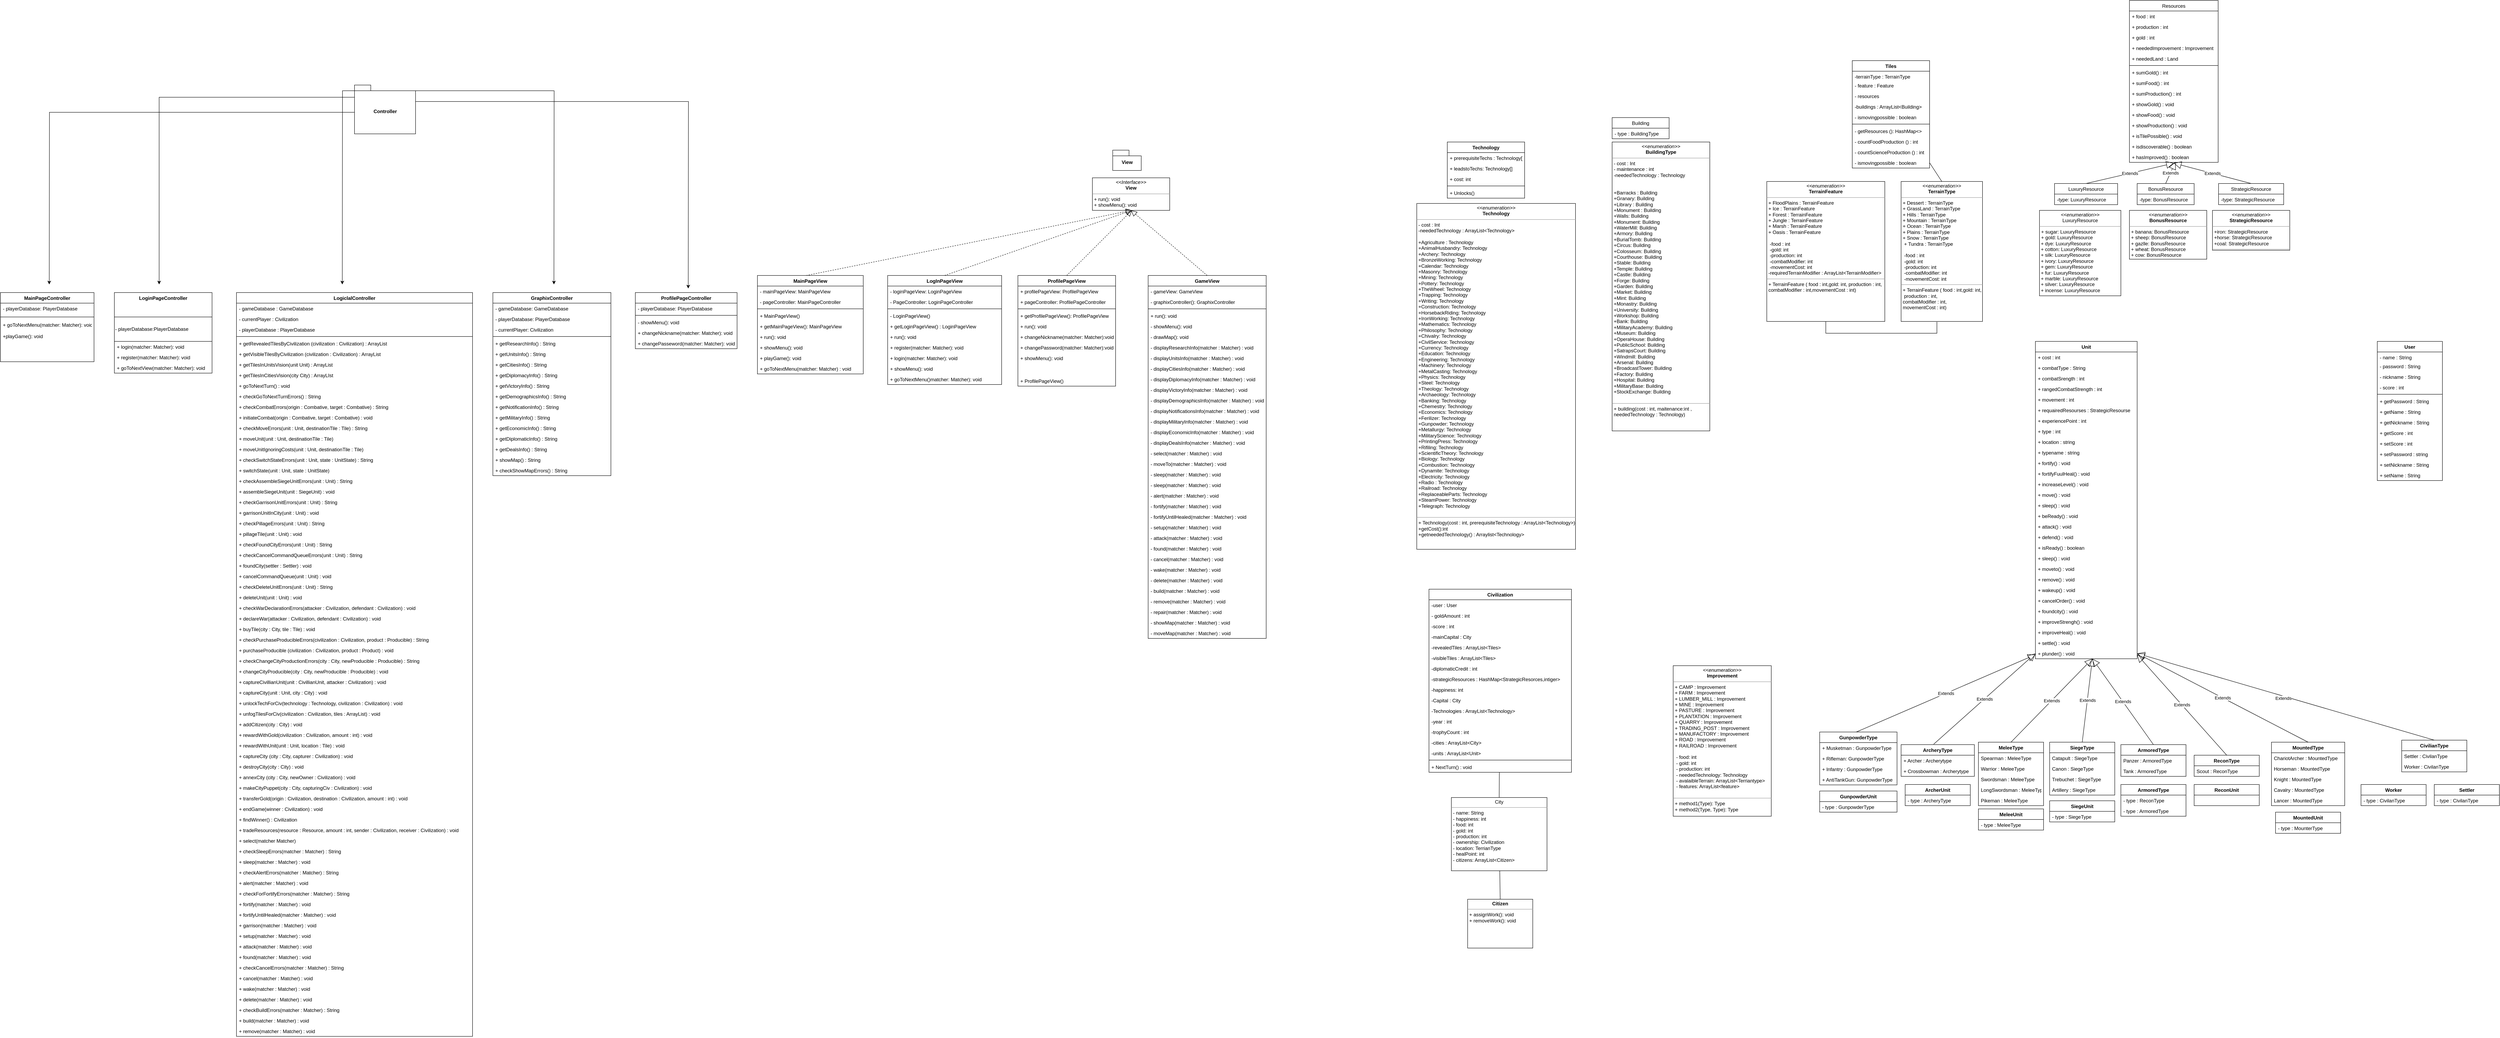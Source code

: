 <mxfile version="17.4.5" type="device"><diagram id="C5RBs43oDa-KdzZeNtuy" name="Page-1"><mxGraphModel dx="22362" dy="13249" grid="1" gridSize="10" guides="1" tooltips="1" connect="1" arrows="1" fold="1" page="1" pageScale="1" pageWidth="827" pageHeight="1169" math="0" shadow="0"><root><mxCell id="WIyWlLk6GJQsqaUBKTNV-0"/><mxCell id="WIyWlLk6GJQsqaUBKTNV-1" parent="WIyWlLk6GJQsqaUBKTNV-0"/><mxCell id="DatPnxnfwFEAz914C6B8-362" value="Tiles" style="swimlane;fontStyle=1;align=center;verticalAlign=top;childLayout=stackLayout;horizontal=1;startSize=26;horizontalStack=0;resizeParent=1;resizeParentMax=0;resizeLast=0;collapsible=1;marginBottom=0;" vertex="1" parent="WIyWlLk6GJQsqaUBKTNV-1"><mxGeometry x="50" y="50" width="190" height="264" as="geometry"/></mxCell><mxCell id="DatPnxnfwFEAz914C6B8-363" value="-terrainType : TerrainType" style="text;strokeColor=none;fillColor=none;align=left;verticalAlign=top;spacingLeft=4;spacingRight=4;overflow=hidden;rotatable=0;points=[[0,0.5],[1,0.5]];portConstraint=eastwest;" vertex="1" parent="DatPnxnfwFEAz914C6B8-362"><mxGeometry y="26" width="190" height="22" as="geometry"/></mxCell><mxCell id="DatPnxnfwFEAz914C6B8-364" value="- feature : Feature" style="text;strokeColor=none;fillColor=none;align=left;verticalAlign=top;spacingLeft=4;spacingRight=4;overflow=hidden;rotatable=0;points=[[0,0.5],[1,0.5]];portConstraint=eastwest;" vertex="1" parent="DatPnxnfwFEAz914C6B8-362"><mxGeometry y="48" width="190" height="26" as="geometry"/></mxCell><mxCell id="DatPnxnfwFEAz914C6B8-365" value="- resources" style="text;strokeColor=none;fillColor=none;align=left;verticalAlign=top;spacingLeft=4;spacingRight=4;overflow=hidden;rotatable=0;points=[[0,0.5],[1,0.5]];portConstraint=eastwest;" vertex="1" parent="DatPnxnfwFEAz914C6B8-362"><mxGeometry y="74" width="190" height="26" as="geometry"/></mxCell><mxCell id="DatPnxnfwFEAz914C6B8-366" value="-buildings : ArrayList&lt;Building&gt;" style="text;strokeColor=none;fillColor=none;align=left;verticalAlign=top;spacingLeft=4;spacingRight=4;overflow=hidden;rotatable=0;points=[[0,0.5],[1,0.5]];portConstraint=eastwest;" vertex="1" parent="DatPnxnfwFEAz914C6B8-362"><mxGeometry y="100" width="190" height="26" as="geometry"/></mxCell><mxCell id="DatPnxnfwFEAz914C6B8-367" value="- ismovingpossible : boolean" style="text;strokeColor=none;fillColor=none;align=left;verticalAlign=top;spacingLeft=4;spacingRight=4;overflow=hidden;rotatable=0;points=[[0,0.5],[1,0.5]];portConstraint=eastwest;" vertex="1" parent="DatPnxnfwFEAz914C6B8-362"><mxGeometry y="126" width="190" height="26" as="geometry"/></mxCell><mxCell id="DatPnxnfwFEAz914C6B8-368" value="" style="line;strokeWidth=1;fillColor=none;align=left;verticalAlign=middle;spacingTop=-1;spacingLeft=3;spacingRight=3;rotatable=0;labelPosition=right;points=[];portConstraint=eastwest;" vertex="1" parent="DatPnxnfwFEAz914C6B8-362"><mxGeometry y="152" width="190" height="8" as="geometry"/></mxCell><mxCell id="DatPnxnfwFEAz914C6B8-369" value="- getResources (): HashMap&lt;&gt;" style="text;strokeColor=none;fillColor=none;align=left;verticalAlign=top;spacingLeft=4;spacingRight=4;overflow=hidden;rotatable=0;points=[[0,0.5],[1,0.5]];portConstraint=eastwest;" vertex="1" parent="DatPnxnfwFEAz914C6B8-362"><mxGeometry y="160" width="190" height="26" as="geometry"/></mxCell><mxCell id="DatPnxnfwFEAz914C6B8-370" value="- countFoodProduction () : int" style="text;strokeColor=none;fillColor=none;align=left;verticalAlign=top;spacingLeft=4;spacingRight=4;overflow=hidden;rotatable=0;points=[[0,0.5],[1,0.5]];portConstraint=eastwest;" vertex="1" parent="DatPnxnfwFEAz914C6B8-362"><mxGeometry y="186" width="190" height="26" as="geometry"/></mxCell><mxCell id="DatPnxnfwFEAz914C6B8-371" value="- countScienceProduction () : int" style="text;strokeColor=none;fillColor=none;align=left;verticalAlign=top;spacingLeft=4;spacingRight=4;overflow=hidden;rotatable=0;points=[[0,0.5],[1,0.5]];portConstraint=eastwest;" vertex="1" parent="DatPnxnfwFEAz914C6B8-362"><mxGeometry y="212" width="190" height="26" as="geometry"/></mxCell><mxCell id="DatPnxnfwFEAz914C6B8-372" value="- ismovingpossible : boolean" style="text;strokeColor=none;fillColor=none;align=left;verticalAlign=top;spacingLeft=4;spacingRight=4;overflow=hidden;rotatable=0;points=[[0,0.5],[1,0.5]];portConstraint=eastwest;" vertex="1" parent="DatPnxnfwFEAz914C6B8-362"><mxGeometry y="238" width="190" height="26" as="geometry"/></mxCell><mxCell id="DatPnxnfwFEAz914C6B8-373" value="User" style="swimlane;fontStyle=1;align=center;verticalAlign=top;childLayout=stackLayout;horizontal=1;startSize=26;horizontalStack=0;resizeParent=1;resizeParentMax=0;resizeLast=0;collapsible=1;marginBottom=0;" vertex="1" parent="WIyWlLk6GJQsqaUBKTNV-1"><mxGeometry x="1340" y="740" width="160" height="342" as="geometry"/></mxCell><mxCell id="DatPnxnfwFEAz914C6B8-374" value="- name : String" style="text;strokeColor=none;fillColor=none;align=left;verticalAlign=top;spacingLeft=4;spacingRight=4;overflow=hidden;rotatable=0;points=[[0,0.5],[1,0.5]];portConstraint=eastwest;" vertex="1" parent="DatPnxnfwFEAz914C6B8-373"><mxGeometry y="26" width="160" height="22" as="geometry"/></mxCell><mxCell id="DatPnxnfwFEAz914C6B8-375" value="- password : String&#10;" style="text;strokeColor=none;fillColor=none;align=left;verticalAlign=top;spacingLeft=4;spacingRight=4;overflow=hidden;rotatable=0;points=[[0,0.5],[1,0.5]];portConstraint=eastwest;" vertex="1" parent="DatPnxnfwFEAz914C6B8-373"><mxGeometry y="48" width="160" height="26" as="geometry"/></mxCell><mxCell id="DatPnxnfwFEAz914C6B8-376" value="- nickname : String" style="text;strokeColor=none;fillColor=none;align=left;verticalAlign=top;spacingLeft=4;spacingRight=4;overflow=hidden;rotatable=0;points=[[0,0.5],[1,0.5]];portConstraint=eastwest;" vertex="1" parent="DatPnxnfwFEAz914C6B8-373"><mxGeometry y="74" width="160" height="26" as="geometry"/></mxCell><mxCell id="DatPnxnfwFEAz914C6B8-377" value="- score : int" style="text;strokeColor=none;fillColor=none;align=left;verticalAlign=top;spacingLeft=4;spacingRight=4;overflow=hidden;rotatable=0;points=[[0,0.5],[1,0.5]];portConstraint=eastwest;" vertex="1" parent="DatPnxnfwFEAz914C6B8-373"><mxGeometry y="100" width="160" height="26" as="geometry"/></mxCell><mxCell id="DatPnxnfwFEAz914C6B8-378" value="" style="line;strokeWidth=1;fillColor=none;align=left;verticalAlign=middle;spacingTop=-1;spacingLeft=3;spacingRight=3;rotatable=0;labelPosition=right;points=[];portConstraint=eastwest;" vertex="1" parent="DatPnxnfwFEAz914C6B8-373"><mxGeometry y="126" width="160" height="8" as="geometry"/></mxCell><mxCell id="DatPnxnfwFEAz914C6B8-379" value="+ getPassword : String" style="text;strokeColor=none;fillColor=none;align=left;verticalAlign=top;spacingLeft=4;spacingRight=4;overflow=hidden;rotatable=0;points=[[0,0.5],[1,0.5]];portConstraint=eastwest;" vertex="1" parent="DatPnxnfwFEAz914C6B8-373"><mxGeometry y="134" width="160" height="26" as="geometry"/></mxCell><mxCell id="DatPnxnfwFEAz914C6B8-380" value="+ getName : String" style="text;strokeColor=none;fillColor=none;align=left;verticalAlign=top;spacingLeft=4;spacingRight=4;overflow=hidden;rotatable=0;points=[[0,0.5],[1,0.5]];portConstraint=eastwest;" vertex="1" parent="DatPnxnfwFEAz914C6B8-373"><mxGeometry y="160" width="160" height="26" as="geometry"/></mxCell><mxCell id="DatPnxnfwFEAz914C6B8-381" value="+ getNickname : String" style="text;strokeColor=none;fillColor=none;align=left;verticalAlign=top;spacingLeft=4;spacingRight=4;overflow=hidden;rotatable=0;points=[[0,0.5],[1,0.5]];portConstraint=eastwest;" vertex="1" parent="DatPnxnfwFEAz914C6B8-373"><mxGeometry y="186" width="160" height="26" as="geometry"/></mxCell><mxCell id="DatPnxnfwFEAz914C6B8-382" value="+ getScore : int" style="text;strokeColor=none;fillColor=none;align=left;verticalAlign=top;spacingLeft=4;spacingRight=4;overflow=hidden;rotatable=0;points=[[0,0.5],[1,0.5]];portConstraint=eastwest;" vertex="1" parent="DatPnxnfwFEAz914C6B8-373"><mxGeometry y="212" width="160" height="26" as="geometry"/></mxCell><mxCell id="DatPnxnfwFEAz914C6B8-383" value="+ setScore : int" style="text;strokeColor=none;fillColor=none;align=left;verticalAlign=top;spacingLeft=4;spacingRight=4;overflow=hidden;rotatable=0;points=[[0,0.5],[1,0.5]];portConstraint=eastwest;" vertex="1" parent="DatPnxnfwFEAz914C6B8-373"><mxGeometry y="238" width="160" height="26" as="geometry"/></mxCell><mxCell id="DatPnxnfwFEAz914C6B8-384" value="+ setPassword : string" style="text;strokeColor=none;fillColor=none;align=left;verticalAlign=top;spacingLeft=4;spacingRight=4;overflow=hidden;rotatable=0;points=[[0,0.5],[1,0.5]];portConstraint=eastwest;" vertex="1" parent="DatPnxnfwFEAz914C6B8-373"><mxGeometry y="264" width="160" height="26" as="geometry"/></mxCell><mxCell id="DatPnxnfwFEAz914C6B8-385" value="+ setNickname : String" style="text;strokeColor=none;fillColor=none;align=left;verticalAlign=top;spacingLeft=4;spacingRight=4;overflow=hidden;rotatable=0;points=[[0,0.5],[1,0.5]];portConstraint=eastwest;" vertex="1" parent="DatPnxnfwFEAz914C6B8-373"><mxGeometry y="290" width="160" height="26" as="geometry"/></mxCell><mxCell id="DatPnxnfwFEAz914C6B8-386" value="+ setName : String" style="text;strokeColor=none;fillColor=none;align=left;verticalAlign=top;spacingLeft=4;spacingRight=4;overflow=hidden;rotatable=0;points=[[0,0.5],[1,0.5]];portConstraint=eastwest;" vertex="1" parent="DatPnxnfwFEAz914C6B8-373"><mxGeometry y="316" width="160" height="26" as="geometry"/></mxCell><mxCell id="DatPnxnfwFEAz914C6B8-387" value="Resources" style="swimlane;fontStyle=0;childLayout=stackLayout;horizontal=1;startSize=26;fillColor=none;horizontalStack=0;resizeParent=1;resizeParentMax=0;resizeLast=0;collapsible=1;marginBottom=0;" vertex="1" parent="WIyWlLk6GJQsqaUBKTNV-1"><mxGeometry x="731" y="-98" width="218" height="398" as="geometry"/></mxCell><mxCell id="DatPnxnfwFEAz914C6B8-388" value="+ food : int" style="text;strokeColor=none;fillColor=none;align=left;verticalAlign=top;spacingLeft=4;spacingRight=4;overflow=hidden;rotatable=0;points=[[0,0.5],[1,0.5]];portConstraint=eastwest;" vertex="1" parent="DatPnxnfwFEAz914C6B8-387"><mxGeometry y="26" width="218" height="26" as="geometry"/></mxCell><mxCell id="DatPnxnfwFEAz914C6B8-389" value="+ production : int" style="text;strokeColor=none;fillColor=none;align=left;verticalAlign=top;spacingLeft=4;spacingRight=4;overflow=hidden;rotatable=0;points=[[0,0.5],[1,0.5]];portConstraint=eastwest;" vertex="1" parent="DatPnxnfwFEAz914C6B8-387"><mxGeometry y="52" width="218" height="26" as="geometry"/></mxCell><mxCell id="DatPnxnfwFEAz914C6B8-390" value="+ gold : int" style="text;strokeColor=none;fillColor=none;align=left;verticalAlign=top;spacingLeft=4;spacingRight=4;overflow=hidden;rotatable=0;points=[[0,0.5],[1,0.5]];portConstraint=eastwest;" vertex="1" parent="DatPnxnfwFEAz914C6B8-387"><mxGeometry y="78" width="218" height="26" as="geometry"/></mxCell><mxCell id="DatPnxnfwFEAz914C6B8-391" value="+ neededImprovement : Improvement" style="text;strokeColor=none;fillColor=none;align=left;verticalAlign=top;spacingLeft=4;spacingRight=4;overflow=hidden;rotatable=0;points=[[0,0.5],[1,0.5]];portConstraint=eastwest;" vertex="1" parent="DatPnxnfwFEAz914C6B8-387"><mxGeometry y="104" width="218" height="26" as="geometry"/></mxCell><mxCell id="DatPnxnfwFEAz914C6B8-392" value="+ neededLand : Land" style="text;strokeColor=none;fillColor=none;align=left;verticalAlign=top;spacingLeft=4;spacingRight=4;overflow=hidden;rotatable=0;points=[[0,0.5],[1,0.5]];portConstraint=eastwest;" vertex="1" parent="DatPnxnfwFEAz914C6B8-387"><mxGeometry y="130" width="218" height="26" as="geometry"/></mxCell><mxCell id="DatPnxnfwFEAz914C6B8-393" value="" style="line;strokeWidth=1;fillColor=none;align=left;verticalAlign=middle;spacingTop=-1;spacingLeft=3;spacingRight=3;rotatable=0;labelPosition=right;points=[];portConstraint=eastwest;" vertex="1" parent="DatPnxnfwFEAz914C6B8-387"><mxGeometry y="156" width="218" height="8" as="geometry"/></mxCell><mxCell id="DatPnxnfwFEAz914C6B8-394" value="+ sumGold() : int" style="text;strokeColor=none;fillColor=none;align=left;verticalAlign=top;spacingLeft=4;spacingRight=4;overflow=hidden;rotatable=0;points=[[0,0.5],[1,0.5]];portConstraint=eastwest;" vertex="1" parent="DatPnxnfwFEAz914C6B8-387"><mxGeometry y="164" width="218" height="26" as="geometry"/></mxCell><mxCell id="DatPnxnfwFEAz914C6B8-395" value="+ sumFood() : int" style="text;strokeColor=none;fillColor=none;align=left;verticalAlign=top;spacingLeft=4;spacingRight=4;overflow=hidden;rotatable=0;points=[[0,0.5],[1,0.5]];portConstraint=eastwest;" vertex="1" parent="DatPnxnfwFEAz914C6B8-387"><mxGeometry y="190" width="218" height="26" as="geometry"/></mxCell><mxCell id="DatPnxnfwFEAz914C6B8-396" value="+ sumProduction() : int" style="text;strokeColor=none;fillColor=none;align=left;verticalAlign=top;spacingLeft=4;spacingRight=4;overflow=hidden;rotatable=0;points=[[0,0.5],[1,0.5]];portConstraint=eastwest;" vertex="1" parent="DatPnxnfwFEAz914C6B8-387"><mxGeometry y="216" width="218" height="26" as="geometry"/></mxCell><mxCell id="DatPnxnfwFEAz914C6B8-397" value="+ showGold() : void" style="text;strokeColor=none;fillColor=none;align=left;verticalAlign=top;spacingLeft=4;spacingRight=4;overflow=hidden;rotatable=0;points=[[0,0.5],[1,0.5]];portConstraint=eastwest;" vertex="1" parent="DatPnxnfwFEAz914C6B8-387"><mxGeometry y="242" width="218" height="26" as="geometry"/></mxCell><mxCell id="DatPnxnfwFEAz914C6B8-398" value="+ showFood() : void" style="text;strokeColor=none;fillColor=none;align=left;verticalAlign=top;spacingLeft=4;spacingRight=4;overflow=hidden;rotatable=0;points=[[0,0.5],[1,0.5]];portConstraint=eastwest;" vertex="1" parent="DatPnxnfwFEAz914C6B8-387"><mxGeometry y="268" width="218" height="26" as="geometry"/></mxCell><mxCell id="DatPnxnfwFEAz914C6B8-399" value="+ showProduction() : void" style="text;strokeColor=none;fillColor=none;align=left;verticalAlign=top;spacingLeft=4;spacingRight=4;overflow=hidden;rotatable=0;points=[[0,0.5],[1,0.5]];portConstraint=eastwest;" vertex="1" parent="DatPnxnfwFEAz914C6B8-387"><mxGeometry y="294" width="218" height="26" as="geometry"/></mxCell><mxCell id="DatPnxnfwFEAz914C6B8-400" value="+ isTilePossible() : void" style="text;strokeColor=none;fillColor=none;align=left;verticalAlign=top;spacingLeft=4;spacingRight=4;overflow=hidden;rotatable=0;points=[[0,0.5],[1,0.5]];portConstraint=eastwest;" vertex="1" parent="DatPnxnfwFEAz914C6B8-387"><mxGeometry y="320" width="218" height="26" as="geometry"/></mxCell><mxCell id="DatPnxnfwFEAz914C6B8-401" value="+ isdiscoverable() : boolean" style="text;strokeColor=none;fillColor=none;align=left;verticalAlign=top;spacingLeft=4;spacingRight=4;overflow=hidden;rotatable=0;points=[[0,0.5],[1,0.5]];portConstraint=eastwest;" vertex="1" parent="DatPnxnfwFEAz914C6B8-387"><mxGeometry y="346" width="218" height="26" as="geometry"/></mxCell><mxCell id="DatPnxnfwFEAz914C6B8-402" value="+ hasImproved() : boolean" style="text;strokeColor=none;fillColor=none;align=left;verticalAlign=top;spacingLeft=4;spacingRight=4;overflow=hidden;rotatable=0;points=[[0,0.5],[1,0.5]];portConstraint=eastwest;" vertex="1" parent="DatPnxnfwFEAz914C6B8-387"><mxGeometry y="372" width="218" height="26" as="geometry"/></mxCell><mxCell id="DatPnxnfwFEAz914C6B8-403" value="BonusResource" style="swimlane;fontStyle=0;childLayout=stackLayout;horizontal=1;startSize=26;fillColor=none;horizontalStack=0;resizeParent=1;resizeParentMax=0;resizeLast=0;collapsible=1;marginBottom=0;" vertex="1" parent="WIyWlLk6GJQsqaUBKTNV-1"><mxGeometry x="750" y="352" width="140" height="52" as="geometry"/></mxCell><mxCell id="DatPnxnfwFEAz914C6B8-404" value="-type: BonusResource" style="text;strokeColor=none;fillColor=none;align=left;verticalAlign=top;spacingLeft=4;spacingRight=4;overflow=hidden;rotatable=0;points=[[0,0.5],[1,0.5]];portConstraint=eastwest;" vertex="1" parent="DatPnxnfwFEAz914C6B8-403"><mxGeometry y="26" width="140" height="26" as="geometry"/></mxCell><mxCell id="DatPnxnfwFEAz914C6B8-405" value="StrategicResource" style="swimlane;fontStyle=0;childLayout=stackLayout;horizontal=1;startSize=26;fillColor=none;horizontalStack=0;resizeParent=1;resizeParentMax=0;resizeLast=0;collapsible=1;marginBottom=0;" vertex="1" parent="WIyWlLk6GJQsqaUBKTNV-1"><mxGeometry x="950" y="352" width="160" height="52" as="geometry"/></mxCell><mxCell id="DatPnxnfwFEAz914C6B8-406" value="-type: StrategicResource" style="text;strokeColor=none;fillColor=none;align=left;verticalAlign=top;spacingLeft=4;spacingRight=4;overflow=hidden;rotatable=0;points=[[0,0.5],[1,0.5]];portConstraint=eastwest;" vertex="1" parent="DatPnxnfwFEAz914C6B8-405"><mxGeometry y="26" width="160" height="26" as="geometry"/></mxCell><mxCell id="DatPnxnfwFEAz914C6B8-407" value="LuxuryResource" style="swimlane;fontStyle=0;childLayout=stackLayout;horizontal=1;startSize=26;fillColor=none;horizontalStack=0;resizeParent=1;resizeParentMax=0;resizeLast=0;collapsible=1;marginBottom=0;" vertex="1" parent="WIyWlLk6GJQsqaUBKTNV-1"><mxGeometry x="547" y="352" width="155" height="52" as="geometry"/></mxCell><mxCell id="DatPnxnfwFEAz914C6B8-408" value="-type: LuxuryResource" style="text;strokeColor=none;fillColor=none;align=left;verticalAlign=top;spacingLeft=4;spacingRight=4;overflow=hidden;rotatable=0;points=[[0,0.5],[1,0.5]];portConstraint=eastwest;" vertex="1" parent="DatPnxnfwFEAz914C6B8-407"><mxGeometry y="26" width="155" height="26" as="geometry"/></mxCell><mxCell id="DatPnxnfwFEAz914C6B8-409" value="Unit" style="swimlane;fontStyle=1;align=center;verticalAlign=top;childLayout=stackLayout;horizontal=1;startSize=26;horizontalStack=0;resizeParent=1;resizeParentMax=0;resizeLast=0;collapsible=1;marginBottom=0;" vertex="1" parent="WIyWlLk6GJQsqaUBKTNV-1"><mxGeometry x="500" y="740" width="250" height="780" as="geometry"/></mxCell><mxCell id="DatPnxnfwFEAz914C6B8-410" value="+ cost : int" style="text;strokeColor=none;fillColor=none;align=left;verticalAlign=top;spacingLeft=4;spacingRight=4;overflow=hidden;rotatable=0;points=[[0,0.5],[1,0.5]];portConstraint=eastwest;" vertex="1" parent="DatPnxnfwFEAz914C6B8-409"><mxGeometry y="26" width="250" height="26" as="geometry"/></mxCell><mxCell id="DatPnxnfwFEAz914C6B8-411" value="+ combatType : String" style="text;strokeColor=none;fillColor=none;align=left;verticalAlign=top;spacingLeft=4;spacingRight=4;overflow=hidden;rotatable=0;points=[[0,0.5],[1,0.5]];portConstraint=eastwest;" vertex="1" parent="DatPnxnfwFEAz914C6B8-409"><mxGeometry y="52" width="250" height="26" as="geometry"/></mxCell><mxCell id="DatPnxnfwFEAz914C6B8-412" value="+ combatSrength : int" style="text;strokeColor=none;fillColor=none;align=left;verticalAlign=top;spacingLeft=4;spacingRight=4;overflow=hidden;rotatable=0;points=[[0,0.5],[1,0.5]];portConstraint=eastwest;" vertex="1" parent="DatPnxnfwFEAz914C6B8-409"><mxGeometry y="78" width="250" height="26" as="geometry"/></mxCell><mxCell id="DatPnxnfwFEAz914C6B8-413" value="+ rangedCombatStrength : int" style="text;strokeColor=none;fillColor=none;align=left;verticalAlign=top;spacingLeft=4;spacingRight=4;overflow=hidden;rotatable=0;points=[[0,0.5],[1,0.5]];portConstraint=eastwest;" vertex="1" parent="DatPnxnfwFEAz914C6B8-409"><mxGeometry y="104" width="250" height="26" as="geometry"/></mxCell><mxCell id="DatPnxnfwFEAz914C6B8-414" value="+ movement : int" style="text;strokeColor=none;fillColor=none;align=left;verticalAlign=top;spacingLeft=4;spacingRight=4;overflow=hidden;rotatable=0;points=[[0,0.5],[1,0.5]];portConstraint=eastwest;" vertex="1" parent="DatPnxnfwFEAz914C6B8-409"><mxGeometry y="130" width="250" height="26" as="geometry"/></mxCell><mxCell id="DatPnxnfwFEAz914C6B8-415" value="+ requairedResourses : StrategicResourse" style="text;strokeColor=none;fillColor=none;align=left;verticalAlign=top;spacingLeft=4;spacingRight=4;overflow=hidden;rotatable=0;points=[[0,0.5],[1,0.5]];portConstraint=eastwest;" vertex="1" parent="DatPnxnfwFEAz914C6B8-409"><mxGeometry y="156" width="250" height="26" as="geometry"/></mxCell><mxCell id="DatPnxnfwFEAz914C6B8-416" value="+ experiencePoint : int" style="text;strokeColor=none;fillColor=none;align=left;verticalAlign=top;spacingLeft=4;spacingRight=4;overflow=hidden;rotatable=0;points=[[0,0.5],[1,0.5]];portConstraint=eastwest;" vertex="1" parent="DatPnxnfwFEAz914C6B8-409"><mxGeometry y="182" width="250" height="26" as="geometry"/></mxCell><mxCell id="DatPnxnfwFEAz914C6B8-417" value="+ type : int" style="text;strokeColor=none;fillColor=none;align=left;verticalAlign=top;spacingLeft=4;spacingRight=4;overflow=hidden;rotatable=0;points=[[0,0.5],[1,0.5]];portConstraint=eastwest;" vertex="1" parent="DatPnxnfwFEAz914C6B8-409"><mxGeometry y="208" width="250" height="26" as="geometry"/></mxCell><mxCell id="DatPnxnfwFEAz914C6B8-418" value="+ location : string" style="text;strokeColor=none;fillColor=none;align=left;verticalAlign=top;spacingLeft=4;spacingRight=4;overflow=hidden;rotatable=0;points=[[0,0.5],[1,0.5]];portConstraint=eastwest;" vertex="1" parent="DatPnxnfwFEAz914C6B8-409"><mxGeometry y="234" width="250" height="26" as="geometry"/></mxCell><mxCell id="DatPnxnfwFEAz914C6B8-419" value="+ typename : string" style="text;strokeColor=none;fillColor=none;align=left;verticalAlign=top;spacingLeft=4;spacingRight=4;overflow=hidden;rotatable=0;points=[[0,0.5],[1,0.5]];portConstraint=eastwest;" vertex="1" parent="DatPnxnfwFEAz914C6B8-409"><mxGeometry y="260" width="250" height="26" as="geometry"/></mxCell><mxCell id="DatPnxnfwFEAz914C6B8-420" value="+ fortify() : void" style="text;strokeColor=none;fillColor=none;align=left;verticalAlign=top;spacingLeft=4;spacingRight=4;overflow=hidden;rotatable=0;points=[[0,0.5],[1,0.5]];portConstraint=eastwest;" vertex="1" parent="DatPnxnfwFEAz914C6B8-409"><mxGeometry y="286" width="250" height="26" as="geometry"/></mxCell><mxCell id="DatPnxnfwFEAz914C6B8-421" value="+ fortifyFuulHeal() : void" style="text;strokeColor=none;fillColor=none;align=left;verticalAlign=top;spacingLeft=4;spacingRight=4;overflow=hidden;rotatable=0;points=[[0,0.5],[1,0.5]];portConstraint=eastwest;" vertex="1" parent="DatPnxnfwFEAz914C6B8-409"><mxGeometry y="312" width="250" height="26" as="geometry"/></mxCell><mxCell id="DatPnxnfwFEAz914C6B8-422" value="+ increaseLevel() : void" style="text;strokeColor=none;fillColor=none;align=left;verticalAlign=top;spacingLeft=4;spacingRight=4;overflow=hidden;rotatable=0;points=[[0,0.5],[1,0.5]];portConstraint=eastwest;" vertex="1" parent="DatPnxnfwFEAz914C6B8-409"><mxGeometry y="338" width="250" height="26" as="geometry"/></mxCell><mxCell id="DatPnxnfwFEAz914C6B8-423" value="+ move() : void" style="text;strokeColor=none;fillColor=none;align=left;verticalAlign=top;spacingLeft=4;spacingRight=4;overflow=hidden;rotatable=0;points=[[0,0.5],[1,0.5]];portConstraint=eastwest;" vertex="1" parent="DatPnxnfwFEAz914C6B8-409"><mxGeometry y="364" width="250" height="26" as="geometry"/></mxCell><mxCell id="DatPnxnfwFEAz914C6B8-424" value="+ sleep() : void" style="text;strokeColor=none;fillColor=none;align=left;verticalAlign=top;spacingLeft=4;spacingRight=4;overflow=hidden;rotatable=0;points=[[0,0.5],[1,0.5]];portConstraint=eastwest;" vertex="1" parent="DatPnxnfwFEAz914C6B8-409"><mxGeometry y="390" width="250" height="26" as="geometry"/></mxCell><mxCell id="DatPnxnfwFEAz914C6B8-425" value="+ beReady() : void" style="text;strokeColor=none;fillColor=none;align=left;verticalAlign=top;spacingLeft=4;spacingRight=4;overflow=hidden;rotatable=0;points=[[0,0.5],[1,0.5]];portConstraint=eastwest;" vertex="1" parent="DatPnxnfwFEAz914C6B8-409"><mxGeometry y="416" width="250" height="26" as="geometry"/></mxCell><mxCell id="DatPnxnfwFEAz914C6B8-426" value="+ attack() : void" style="text;strokeColor=none;fillColor=none;align=left;verticalAlign=top;spacingLeft=4;spacingRight=4;overflow=hidden;rotatable=0;points=[[0,0.5],[1,0.5]];portConstraint=eastwest;" vertex="1" parent="DatPnxnfwFEAz914C6B8-409"><mxGeometry y="442" width="250" height="26" as="geometry"/></mxCell><mxCell id="DatPnxnfwFEAz914C6B8-427" value="+ defend() : void" style="text;strokeColor=none;fillColor=none;align=left;verticalAlign=top;spacingLeft=4;spacingRight=4;overflow=hidden;rotatable=0;points=[[0,0.5],[1,0.5]];portConstraint=eastwest;" vertex="1" parent="DatPnxnfwFEAz914C6B8-409"><mxGeometry y="468" width="250" height="26" as="geometry"/></mxCell><mxCell id="DatPnxnfwFEAz914C6B8-428" value="+ isReady() : boolean" style="text;strokeColor=none;fillColor=none;align=left;verticalAlign=top;spacingLeft=4;spacingRight=4;overflow=hidden;rotatable=0;points=[[0,0.5],[1,0.5]];portConstraint=eastwest;" vertex="1" parent="DatPnxnfwFEAz914C6B8-409"><mxGeometry y="494" width="250" height="26" as="geometry"/></mxCell><mxCell id="DatPnxnfwFEAz914C6B8-429" value="+ sleep() : void" style="text;strokeColor=none;fillColor=none;align=left;verticalAlign=top;spacingLeft=4;spacingRight=4;overflow=hidden;rotatable=0;points=[[0,0.5],[1,0.5]];portConstraint=eastwest;" vertex="1" parent="DatPnxnfwFEAz914C6B8-409"><mxGeometry y="520" width="250" height="26" as="geometry"/></mxCell><mxCell id="DatPnxnfwFEAz914C6B8-430" value="+ moveto() : void" style="text;strokeColor=none;fillColor=none;align=left;verticalAlign=top;spacingLeft=4;spacingRight=4;overflow=hidden;rotatable=0;points=[[0,0.5],[1,0.5]];portConstraint=eastwest;" vertex="1" parent="DatPnxnfwFEAz914C6B8-409"><mxGeometry y="546" width="250" height="26" as="geometry"/></mxCell><mxCell id="DatPnxnfwFEAz914C6B8-431" value="+ remove() : void" style="text;strokeColor=none;fillColor=none;align=left;verticalAlign=top;spacingLeft=4;spacingRight=4;overflow=hidden;rotatable=0;points=[[0,0.5],[1,0.5]];portConstraint=eastwest;" vertex="1" parent="DatPnxnfwFEAz914C6B8-409"><mxGeometry y="572" width="250" height="26" as="geometry"/></mxCell><mxCell id="DatPnxnfwFEAz914C6B8-432" value="+ wakeup() : void" style="text;strokeColor=none;fillColor=none;align=left;verticalAlign=top;spacingLeft=4;spacingRight=4;overflow=hidden;rotatable=0;points=[[0,0.5],[1,0.5]];portConstraint=eastwest;" vertex="1" parent="DatPnxnfwFEAz914C6B8-409"><mxGeometry y="598" width="250" height="26" as="geometry"/></mxCell><mxCell id="DatPnxnfwFEAz914C6B8-433" value="+ cancelOrder() : void" style="text;strokeColor=none;fillColor=none;align=left;verticalAlign=top;spacingLeft=4;spacingRight=4;overflow=hidden;rotatable=0;points=[[0,0.5],[1,0.5]];portConstraint=eastwest;" vertex="1" parent="DatPnxnfwFEAz914C6B8-409"><mxGeometry y="624" width="250" height="26" as="geometry"/></mxCell><mxCell id="DatPnxnfwFEAz914C6B8-434" value="+ foundcity() : void" style="text;strokeColor=none;fillColor=none;align=left;verticalAlign=top;spacingLeft=4;spacingRight=4;overflow=hidden;rotatable=0;points=[[0,0.5],[1,0.5]];portConstraint=eastwest;" vertex="1" parent="DatPnxnfwFEAz914C6B8-409"><mxGeometry y="650" width="250" height="26" as="geometry"/></mxCell><mxCell id="DatPnxnfwFEAz914C6B8-435" value="+ improveStrengh() : void" style="text;strokeColor=none;fillColor=none;align=left;verticalAlign=top;spacingLeft=4;spacingRight=4;overflow=hidden;rotatable=0;points=[[0,0.5],[1,0.5]];portConstraint=eastwest;" vertex="1" parent="DatPnxnfwFEAz914C6B8-409"><mxGeometry y="676" width="250" height="26" as="geometry"/></mxCell><mxCell id="DatPnxnfwFEAz914C6B8-436" value="+ improveHeal() : void" style="text;strokeColor=none;fillColor=none;align=left;verticalAlign=top;spacingLeft=4;spacingRight=4;overflow=hidden;rotatable=0;points=[[0,0.5],[1,0.5]];portConstraint=eastwest;" vertex="1" parent="DatPnxnfwFEAz914C6B8-409"><mxGeometry y="702" width="250" height="26" as="geometry"/></mxCell><mxCell id="DatPnxnfwFEAz914C6B8-437" value="+ settle() : void" style="text;strokeColor=none;fillColor=none;align=left;verticalAlign=top;spacingLeft=4;spacingRight=4;overflow=hidden;rotatable=0;points=[[0,0.5],[1,0.5]];portConstraint=eastwest;" vertex="1" parent="DatPnxnfwFEAz914C6B8-409"><mxGeometry y="728" width="250" height="26" as="geometry"/></mxCell><mxCell id="DatPnxnfwFEAz914C6B8-438" value="+ plunder() : void" style="text;strokeColor=none;fillColor=none;align=left;verticalAlign=top;spacingLeft=4;spacingRight=4;overflow=hidden;rotatable=0;points=[[0,0.5],[1,0.5]];portConstraint=eastwest;" vertex="1" parent="DatPnxnfwFEAz914C6B8-409"><mxGeometry y="754" width="250" height="26" as="geometry"/></mxCell><mxCell id="DatPnxnfwFEAz914C6B8-439" value="CivilianType" style="swimlane;fontStyle=1;align=center;verticalAlign=top;childLayout=stackLayout;horizontal=1;startSize=26;horizontalStack=0;resizeParent=1;resizeParentMax=0;resizeLast=0;collapsible=1;marginBottom=0;" vertex="1" parent="WIyWlLk6GJQsqaUBKTNV-1"><mxGeometry x="1400" y="1720" width="160" height="78" as="geometry"/></mxCell><mxCell id="DatPnxnfwFEAz914C6B8-440" value="Settler : CivilanType" style="text;strokeColor=none;fillColor=none;align=left;verticalAlign=top;spacingLeft=4;spacingRight=4;overflow=hidden;rotatable=0;points=[[0,0.5],[1,0.5]];portConstraint=eastwest;" vertex="1" parent="DatPnxnfwFEAz914C6B8-439"><mxGeometry y="26" width="160" height="26" as="geometry"/></mxCell><mxCell id="DatPnxnfwFEAz914C6B8-441" value="Worker : CivilanType" style="text;strokeColor=none;fillColor=none;align=left;verticalAlign=top;spacingLeft=4;spacingRight=4;overflow=hidden;rotatable=0;points=[[0,0.5],[1,0.5]];portConstraint=eastwest;" vertex="1" parent="DatPnxnfwFEAz914C6B8-439"><mxGeometry y="52" width="160" height="26" as="geometry"/></mxCell><mxCell id="DatPnxnfwFEAz914C6B8-442" value="SiegeType" style="swimlane;fontStyle=1;align=center;verticalAlign=top;childLayout=stackLayout;horizontal=1;startSize=26;horizontalStack=0;resizeParent=1;resizeParentMax=0;resizeLast=0;collapsible=1;marginBottom=0;" vertex="1" parent="WIyWlLk6GJQsqaUBKTNV-1"><mxGeometry x="535" y="1725" width="160" height="130" as="geometry"/></mxCell><mxCell id="DatPnxnfwFEAz914C6B8-443" value="Catapult : SiegeType" style="text;strokeColor=none;fillColor=none;align=left;verticalAlign=top;spacingLeft=4;spacingRight=4;overflow=hidden;rotatable=0;points=[[0,0.5],[1,0.5]];portConstraint=eastwest;" vertex="1" parent="DatPnxnfwFEAz914C6B8-442"><mxGeometry y="26" width="160" height="26" as="geometry"/></mxCell><mxCell id="DatPnxnfwFEAz914C6B8-444" value="Canon : SiegeType" style="text;strokeColor=none;fillColor=none;align=left;verticalAlign=top;spacingLeft=4;spacingRight=4;overflow=hidden;rotatable=0;points=[[0,0.5],[1,0.5]];portConstraint=eastwest;" vertex="1" parent="DatPnxnfwFEAz914C6B8-442"><mxGeometry y="52" width="160" height="26" as="geometry"/></mxCell><mxCell id="DatPnxnfwFEAz914C6B8-445" value="Trebuchet : SiegeType" style="text;strokeColor=none;fillColor=none;align=left;verticalAlign=top;spacingLeft=4;spacingRight=4;overflow=hidden;rotatable=0;points=[[0,0.5],[1,0.5]];portConstraint=eastwest;" vertex="1" parent="DatPnxnfwFEAz914C6B8-442"><mxGeometry y="78" width="160" height="26" as="geometry"/></mxCell><mxCell id="DatPnxnfwFEAz914C6B8-446" value="Artillery : SiegeType" style="text;strokeColor=none;fillColor=none;align=left;verticalAlign=top;spacingLeft=4;spacingRight=4;overflow=hidden;rotatable=0;points=[[0,0.5],[1,0.5]];portConstraint=eastwest;" vertex="1" parent="DatPnxnfwFEAz914C6B8-442"><mxGeometry y="104" width="160" height="26" as="geometry"/></mxCell><mxCell id="DatPnxnfwFEAz914C6B8-447" value="MeleeType" style="swimlane;fontStyle=1;align=center;verticalAlign=top;childLayout=stackLayout;horizontal=1;startSize=26;horizontalStack=0;resizeParent=1;resizeParentMax=0;resizeLast=0;collapsible=1;marginBottom=0;" vertex="1" parent="WIyWlLk6GJQsqaUBKTNV-1"><mxGeometry x="360" y="1725" width="160" height="156" as="geometry"/></mxCell><mxCell id="DatPnxnfwFEAz914C6B8-448" value="Spearman : MeleeType" style="text;strokeColor=none;fillColor=none;align=left;verticalAlign=top;spacingLeft=4;spacingRight=4;overflow=hidden;rotatable=0;points=[[0,0.5],[1,0.5]];portConstraint=eastwest;" vertex="1" parent="DatPnxnfwFEAz914C6B8-447"><mxGeometry y="26" width="160" height="26" as="geometry"/></mxCell><mxCell id="DatPnxnfwFEAz914C6B8-449" value="Warrior : MeleeType" style="text;strokeColor=none;fillColor=none;align=left;verticalAlign=top;spacingLeft=4;spacingRight=4;overflow=hidden;rotatable=0;points=[[0,0.5],[1,0.5]];portConstraint=eastwest;" vertex="1" parent="DatPnxnfwFEAz914C6B8-447"><mxGeometry y="52" width="160" height="26" as="geometry"/></mxCell><mxCell id="DatPnxnfwFEAz914C6B8-450" value="Swordsman : MeleeType" style="text;strokeColor=none;fillColor=none;align=left;verticalAlign=top;spacingLeft=4;spacingRight=4;overflow=hidden;rotatable=0;points=[[0,0.5],[1,0.5]];portConstraint=eastwest;" vertex="1" parent="DatPnxnfwFEAz914C6B8-447"><mxGeometry y="78" width="160" height="26" as="geometry"/></mxCell><mxCell id="DatPnxnfwFEAz914C6B8-451" value="LongSwordsman : MeleeType" style="text;strokeColor=none;fillColor=none;align=left;verticalAlign=top;spacingLeft=4;spacingRight=4;overflow=hidden;rotatable=0;points=[[0,0.5],[1,0.5]];portConstraint=eastwest;" vertex="1" parent="DatPnxnfwFEAz914C6B8-447"><mxGeometry y="104" width="160" height="26" as="geometry"/></mxCell><mxCell id="DatPnxnfwFEAz914C6B8-452" value="Pikeman : MeleeType" style="text;strokeColor=none;fillColor=none;align=left;verticalAlign=top;spacingLeft=4;spacingRight=4;overflow=hidden;rotatable=0;points=[[0,0.5],[1,0.5]];portConstraint=eastwest;" vertex="1" parent="DatPnxnfwFEAz914C6B8-447"><mxGeometry y="130" width="160" height="26" as="geometry"/></mxCell><mxCell id="DatPnxnfwFEAz914C6B8-453" value="Technology" style="swimlane;fontStyle=1;align=center;verticalAlign=top;childLayout=stackLayout;horizontal=1;startSize=26;horizontalStack=0;resizeParent=1;resizeParentMax=0;resizeLast=0;collapsible=1;marginBottom=0;" vertex="1" parent="WIyWlLk6GJQsqaUBKTNV-1"><mxGeometry x="-945" y="250" width="190" height="138" as="geometry"/></mxCell><mxCell id="DatPnxnfwFEAz914C6B8-454" value="+ prerequisiteTechs : Technology[]" style="text;strokeColor=none;fillColor=none;align=left;verticalAlign=top;spacingLeft=4;spacingRight=4;overflow=hidden;rotatable=0;points=[[0,0.5],[1,0.5]];portConstraint=eastwest;" vertex="1" parent="DatPnxnfwFEAz914C6B8-453"><mxGeometry y="26" width="190" height="26" as="geometry"/></mxCell><mxCell id="DatPnxnfwFEAz914C6B8-455" value="+ leadstoTechs: Technology[]" style="text;strokeColor=none;fillColor=none;align=left;verticalAlign=top;spacingLeft=4;spacingRight=4;overflow=hidden;rotatable=0;points=[[0,0.5],[1,0.5]];portConstraint=eastwest;" vertex="1" parent="DatPnxnfwFEAz914C6B8-453"><mxGeometry y="52" width="190" height="26" as="geometry"/></mxCell><mxCell id="DatPnxnfwFEAz914C6B8-456" value="+ cost: int" style="text;strokeColor=none;fillColor=none;align=left;verticalAlign=top;spacingLeft=4;spacingRight=4;overflow=hidden;rotatable=0;points=[[0,0.5],[1,0.5]];portConstraint=eastwest;" vertex="1" parent="DatPnxnfwFEAz914C6B8-453"><mxGeometry y="78" width="190" height="26" as="geometry"/></mxCell><mxCell id="DatPnxnfwFEAz914C6B8-457" value="" style="line;strokeWidth=1;fillColor=none;align=left;verticalAlign=middle;spacingTop=-1;spacingLeft=3;spacingRight=3;rotatable=0;labelPosition=right;points=[];portConstraint=eastwest;" vertex="1" parent="DatPnxnfwFEAz914C6B8-453"><mxGeometry y="104" width="190" height="8" as="geometry"/></mxCell><mxCell id="DatPnxnfwFEAz914C6B8-458" value="+ Unlocks()" style="text;strokeColor=none;fillColor=none;align=left;verticalAlign=top;spacingLeft=4;spacingRight=4;overflow=hidden;rotatable=0;points=[[0,0.5],[1,0.5]];portConstraint=eastwest;" vertex="1" parent="DatPnxnfwFEAz914C6B8-453"><mxGeometry y="112" width="190" height="26" as="geometry"/></mxCell><mxCell id="DatPnxnfwFEAz914C6B8-459" value="View" style="shape=folder;fontStyle=1;spacingTop=10;tabWidth=40;tabHeight=14;tabPosition=left;html=1;" vertex="1" parent="WIyWlLk6GJQsqaUBKTNV-1"><mxGeometry x="-1767" y="270" width="70" height="50" as="geometry"/></mxCell><mxCell id="DatPnxnfwFEAz914C6B8-460" value="MainPageView" style="swimlane;fontStyle=1;align=center;verticalAlign=top;childLayout=stackLayout;horizontal=1;startSize=26;horizontalStack=0;resizeParent=1;resizeParentMax=0;resizeLast=0;collapsible=1;marginBottom=0;" vertex="1" parent="WIyWlLk6GJQsqaUBKTNV-1"><mxGeometry x="-2640" y="578" width="260" height="242" as="geometry"/></mxCell><mxCell id="DatPnxnfwFEAz914C6B8-461" value="- mainPageView: MainPageView" style="text;strokeColor=none;fillColor=none;align=left;verticalAlign=top;spacingLeft=4;spacingRight=4;overflow=hidden;rotatable=0;points=[[0,0.5],[1,0.5]];portConstraint=eastwest;" vertex="1" parent="DatPnxnfwFEAz914C6B8-460"><mxGeometry y="26" width="260" height="26" as="geometry"/></mxCell><mxCell id="DatPnxnfwFEAz914C6B8-462" value="- pageController: MainPageController" style="text;strokeColor=none;fillColor=none;align=left;verticalAlign=top;spacingLeft=4;spacingRight=4;overflow=hidden;rotatable=0;points=[[0,0.5],[1,0.5]];portConstraint=eastwest;" vertex="1" parent="DatPnxnfwFEAz914C6B8-460"><mxGeometry y="52" width="260" height="26" as="geometry"/></mxCell><mxCell id="DatPnxnfwFEAz914C6B8-463" value="" style="line;strokeWidth=1;fillColor=none;align=left;verticalAlign=middle;spacingTop=-1;spacingLeft=3;spacingRight=3;rotatable=0;labelPosition=right;points=[];portConstraint=eastwest;" vertex="1" parent="DatPnxnfwFEAz914C6B8-460"><mxGeometry y="78" width="260" height="8" as="geometry"/></mxCell><mxCell id="DatPnxnfwFEAz914C6B8-464" value="+ MainPageView()" style="text;strokeColor=none;fillColor=none;align=left;verticalAlign=top;spacingLeft=4;spacingRight=4;overflow=hidden;rotatable=0;points=[[0,0.5],[1,0.5]];portConstraint=eastwest;" vertex="1" parent="DatPnxnfwFEAz914C6B8-460"><mxGeometry y="86" width="260" height="26" as="geometry"/></mxCell><mxCell id="DatPnxnfwFEAz914C6B8-465" value="+ getMainPageView(): MainPageView" style="text;strokeColor=none;fillColor=none;align=left;verticalAlign=top;spacingLeft=4;spacingRight=4;overflow=hidden;rotatable=0;points=[[0,0.5],[1,0.5]];portConstraint=eastwest;" vertex="1" parent="DatPnxnfwFEAz914C6B8-460"><mxGeometry y="112" width="260" height="26" as="geometry"/></mxCell><mxCell id="DatPnxnfwFEAz914C6B8-466" value="+ run(): void" style="text;strokeColor=none;fillColor=none;align=left;verticalAlign=top;spacingLeft=4;spacingRight=4;overflow=hidden;rotatable=0;points=[[0,0.5],[1,0.5]];portConstraint=eastwest;" vertex="1" parent="DatPnxnfwFEAz914C6B8-460"><mxGeometry y="138" width="260" height="26" as="geometry"/></mxCell><mxCell id="DatPnxnfwFEAz914C6B8-467" value="+ showMenu(): void" style="text;strokeColor=none;fillColor=none;align=left;verticalAlign=top;spacingLeft=4;spacingRight=4;overflow=hidden;rotatable=0;points=[[0,0.5],[1,0.5]];portConstraint=eastwest;" vertex="1" parent="DatPnxnfwFEAz914C6B8-460"><mxGeometry y="164" width="260" height="26" as="geometry"/></mxCell><mxCell id="DatPnxnfwFEAz914C6B8-468" value="+ playGame(): void" style="text;strokeColor=none;fillColor=none;align=left;verticalAlign=top;spacingLeft=4;spacingRight=4;overflow=hidden;rotatable=0;points=[[0,0.5],[1,0.5]];portConstraint=eastwest;" vertex="1" parent="DatPnxnfwFEAz914C6B8-460"><mxGeometry y="190" width="260" height="26" as="geometry"/></mxCell><mxCell id="DatPnxnfwFEAz914C6B8-469" value="+ goToNextMenu(matcher: Matcher) : void" style="text;strokeColor=none;fillColor=none;align=left;verticalAlign=top;spacingLeft=4;spacingRight=4;overflow=hidden;rotatable=0;points=[[0,0.5],[1,0.5]];portConstraint=eastwest;" vertex="1" parent="DatPnxnfwFEAz914C6B8-460"><mxGeometry y="216" width="260" height="26" as="geometry"/></mxCell><mxCell id="DatPnxnfwFEAz914C6B8-470" value="LogInPageView" style="swimlane;fontStyle=1;align=center;verticalAlign=top;childLayout=stackLayout;horizontal=1;startSize=26;horizontalStack=0;resizeParent=1;resizeParentMax=0;resizeLast=0;collapsible=1;marginBottom=0;" vertex="1" parent="WIyWlLk6GJQsqaUBKTNV-1"><mxGeometry x="-2320" y="578" width="280" height="268" as="geometry"/></mxCell><mxCell id="DatPnxnfwFEAz914C6B8-471" value="- loginPageView: LoginPageView" style="text;strokeColor=none;fillColor=none;align=left;verticalAlign=top;spacingLeft=4;spacingRight=4;overflow=hidden;rotatable=0;points=[[0,0.5],[1,0.5]];portConstraint=eastwest;" vertex="1" parent="DatPnxnfwFEAz914C6B8-470"><mxGeometry y="26" width="280" height="26" as="geometry"/></mxCell><mxCell id="DatPnxnfwFEAz914C6B8-472" value="- PageController: LoginPageController" style="text;strokeColor=none;fillColor=none;align=left;verticalAlign=top;spacingLeft=4;spacingRight=4;overflow=hidden;rotatable=0;points=[[0,0.5],[1,0.5]];portConstraint=eastwest;" vertex="1" parent="DatPnxnfwFEAz914C6B8-470"><mxGeometry y="52" width="280" height="26" as="geometry"/></mxCell><mxCell id="DatPnxnfwFEAz914C6B8-473" value="" style="line;strokeWidth=1;fillColor=none;align=left;verticalAlign=middle;spacingTop=-1;spacingLeft=3;spacingRight=3;rotatable=0;labelPosition=right;points=[];portConstraint=eastwest;" vertex="1" parent="DatPnxnfwFEAz914C6B8-470"><mxGeometry y="78" width="280" height="8" as="geometry"/></mxCell><mxCell id="DatPnxnfwFEAz914C6B8-474" value="- LoginPageView() " style="text;strokeColor=none;fillColor=none;align=left;verticalAlign=top;spacingLeft=4;spacingRight=4;overflow=hidden;rotatable=0;points=[[0,0.5],[1,0.5]];portConstraint=eastwest;" vertex="1" parent="DatPnxnfwFEAz914C6B8-470"><mxGeometry y="86" width="280" height="26" as="geometry"/></mxCell><mxCell id="DatPnxnfwFEAz914C6B8-475" value="+ getLoginPageView() : LoginPageView" style="text;strokeColor=none;fillColor=none;align=left;verticalAlign=top;spacingLeft=4;spacingRight=4;overflow=hidden;rotatable=0;points=[[0,0.5],[1,0.5]];portConstraint=eastwest;" vertex="1" parent="DatPnxnfwFEAz914C6B8-470"><mxGeometry y="112" width="280" height="26" as="geometry"/></mxCell><mxCell id="DatPnxnfwFEAz914C6B8-476" value="+ run(): void&#10;" style="text;strokeColor=none;fillColor=none;align=left;verticalAlign=top;spacingLeft=4;spacingRight=4;overflow=hidden;rotatable=0;points=[[0,0.5],[1,0.5]];portConstraint=eastwest;" vertex="1" parent="DatPnxnfwFEAz914C6B8-470"><mxGeometry y="138" width="280" height="26" as="geometry"/></mxCell><mxCell id="DatPnxnfwFEAz914C6B8-477" value="+ register(matcher: Matcher): void" style="text;strokeColor=none;fillColor=none;align=left;verticalAlign=top;spacingLeft=4;spacingRight=4;overflow=hidden;rotatable=0;points=[[0,0.5],[1,0.5]];portConstraint=eastwest;" vertex="1" parent="DatPnxnfwFEAz914C6B8-470"><mxGeometry y="164" width="280" height="26" as="geometry"/></mxCell><mxCell id="DatPnxnfwFEAz914C6B8-478" value="+ login(matcher: Matcher): void" style="text;strokeColor=none;fillColor=none;align=left;verticalAlign=top;spacingLeft=4;spacingRight=4;overflow=hidden;rotatable=0;points=[[0,0.5],[1,0.5]];portConstraint=eastwest;" vertex="1" parent="DatPnxnfwFEAz914C6B8-470"><mxGeometry y="190" width="280" height="26" as="geometry"/></mxCell><mxCell id="DatPnxnfwFEAz914C6B8-479" value="+ showMenu(): void" style="text;strokeColor=none;fillColor=none;align=left;verticalAlign=top;spacingLeft=4;spacingRight=4;overflow=hidden;rotatable=0;points=[[0,0.5],[1,0.5]];portConstraint=eastwest;" vertex="1" parent="DatPnxnfwFEAz914C6B8-470"><mxGeometry y="216" width="280" height="26" as="geometry"/></mxCell><mxCell id="DatPnxnfwFEAz914C6B8-480" value="+ goToNextMenu()matcher: Matcher): void" style="text;strokeColor=none;fillColor=none;align=left;verticalAlign=top;spacingLeft=4;spacingRight=4;overflow=hidden;rotatable=0;points=[[0,0.5],[1,0.5]];portConstraint=eastwest;" vertex="1" parent="DatPnxnfwFEAz914C6B8-470"><mxGeometry y="242" width="280" height="26" as="geometry"/></mxCell><mxCell id="DatPnxnfwFEAz914C6B8-481" value="ProfilePageView" style="swimlane;fontStyle=1;align=center;verticalAlign=top;childLayout=stackLayout;horizontal=1;startSize=26;horizontalStack=0;resizeParent=1;resizeParentMax=0;resizeLast=0;collapsible=1;marginBottom=0;" vertex="1" parent="WIyWlLk6GJQsqaUBKTNV-1"><mxGeometry x="-2000" y="578" width="240" height="272" as="geometry"/></mxCell><mxCell id="DatPnxnfwFEAz914C6B8-482" value="+ profilePageView: ProfilePageView" style="text;strokeColor=none;fillColor=none;align=left;verticalAlign=top;spacingLeft=4;spacingRight=4;overflow=hidden;rotatable=0;points=[[0,0.5],[1,0.5]];portConstraint=eastwest;" vertex="1" parent="DatPnxnfwFEAz914C6B8-481"><mxGeometry y="26" width="240" height="26" as="geometry"/></mxCell><mxCell id="DatPnxnfwFEAz914C6B8-483" value="+ pageController: ProfilePageController" style="text;strokeColor=none;fillColor=none;align=left;verticalAlign=top;spacingLeft=4;spacingRight=4;overflow=hidden;rotatable=0;points=[[0,0.5],[1,0.5]];portConstraint=eastwest;" vertex="1" parent="DatPnxnfwFEAz914C6B8-481"><mxGeometry y="52" width="240" height="26" as="geometry"/></mxCell><mxCell id="DatPnxnfwFEAz914C6B8-484" value="" style="line;strokeWidth=1;fillColor=none;align=left;verticalAlign=middle;spacingTop=-1;spacingLeft=3;spacingRight=3;rotatable=0;labelPosition=right;points=[];portConstraint=eastwest;" vertex="1" parent="DatPnxnfwFEAz914C6B8-481"><mxGeometry y="78" width="240" height="8" as="geometry"/></mxCell><mxCell id="DatPnxnfwFEAz914C6B8-485" value="+ getProfilePageView(): ProfilePageView" style="text;strokeColor=none;fillColor=none;align=left;verticalAlign=top;spacingLeft=4;spacingRight=4;overflow=hidden;rotatable=0;points=[[0,0.5],[1,0.5]];portConstraint=eastwest;" vertex="1" parent="DatPnxnfwFEAz914C6B8-481"><mxGeometry y="86" width="240" height="26" as="geometry"/></mxCell><mxCell id="DatPnxnfwFEAz914C6B8-486" value="+ run(): void" style="text;strokeColor=none;fillColor=none;align=left;verticalAlign=top;spacingLeft=4;spacingRight=4;overflow=hidden;rotatable=0;points=[[0,0.5],[1,0.5]];portConstraint=eastwest;" vertex="1" parent="DatPnxnfwFEAz914C6B8-481"><mxGeometry y="112" width="240" height="26" as="geometry"/></mxCell><mxCell id="DatPnxnfwFEAz914C6B8-487" value="+ changeNickname(matcher: Matcher):void" style="text;strokeColor=none;fillColor=none;align=left;verticalAlign=top;spacingLeft=4;spacingRight=4;overflow=hidden;rotatable=0;points=[[0,0.5],[1,0.5]];portConstraint=eastwest;" vertex="1" parent="DatPnxnfwFEAz914C6B8-481"><mxGeometry y="138" width="240" height="26" as="geometry"/></mxCell><mxCell id="DatPnxnfwFEAz914C6B8-488" value="+ changePassword(matcher: Matcher):void" style="text;strokeColor=none;fillColor=none;align=left;verticalAlign=top;spacingLeft=4;spacingRight=4;overflow=hidden;rotatable=0;points=[[0,0.5],[1,0.5]];portConstraint=eastwest;" vertex="1" parent="DatPnxnfwFEAz914C6B8-481"><mxGeometry y="164" width="240" height="26" as="geometry"/></mxCell><mxCell id="DatPnxnfwFEAz914C6B8-489" value="+ showMenu(): void" style="text;strokeColor=none;fillColor=none;align=left;verticalAlign=top;spacingLeft=4;spacingRight=4;overflow=hidden;rotatable=0;points=[[0,0.5],[1,0.5]];portConstraint=eastwest;" vertex="1" parent="DatPnxnfwFEAz914C6B8-481"><mxGeometry y="190" width="240" height="56" as="geometry"/></mxCell><mxCell id="DatPnxnfwFEAz914C6B8-490" value="+ ProfilePageView()" style="text;strokeColor=none;fillColor=none;align=left;verticalAlign=top;spacingLeft=4;spacingRight=4;overflow=hidden;rotatable=0;points=[[0,0.5],[1,0.5]];portConstraint=eastwest;" vertex="1" parent="DatPnxnfwFEAz914C6B8-481"><mxGeometry y="246" width="240" height="26" as="geometry"/></mxCell><mxCell id="DatPnxnfwFEAz914C6B8-491" value="&lt;p style=&quot;margin: 0px ; margin-top: 4px ; text-align: center&quot;&gt;&lt;i&gt;&amp;lt;&amp;lt;enumeration&amp;gt;&amp;gt;&lt;/i&gt;&lt;br&gt;LuxuryResource&lt;/p&gt;&lt;hr size=&quot;1&quot;&gt;&lt;p style=&quot;margin: 0px ; margin-left: 4px&quot;&gt;+ sugar:&amp;nbsp;LuxuryResource&lt;br&gt;+ gold: LuxuryResource&lt;br&gt;&lt;/p&gt;&lt;p style=&quot;margin: 0px ; margin-left: 4px&quot;&gt;&lt;/p&gt;&amp;nbsp;+ dye: LuxuryResource&lt;br&gt;&amp;nbsp;+ cotton: LuxuryResource&lt;br&gt;&amp;nbsp;+ silk: LuxuryResource&lt;br&gt;&amp;nbsp;+ ivory: LuxuryResource&lt;br&gt;&amp;nbsp;+ gem: LuxuryResource&lt;br&gt;&amp;nbsp;+ fur: LuxuryResource&lt;br&gt;&amp;nbsp;+ marble: LuxuryResource&lt;br&gt;&amp;nbsp;+ silver: LuxuryResource&lt;br&gt;&amp;nbsp;+ incense: LuxuryResource" style="verticalAlign=top;align=left;overflow=fill;fontSize=12;fontFamily=Helvetica;html=1;" vertex="1" parent="WIyWlLk6GJQsqaUBKTNV-1"><mxGeometry x="510" y="418" width="200" height="210" as="geometry"/></mxCell><mxCell id="DatPnxnfwFEAz914C6B8-492" value="&lt;p style=&quot;margin: 0px ; margin-top: 4px ; text-align: center&quot;&gt;&lt;i&gt;&amp;lt;&amp;lt;enumeration&amp;gt;&amp;gt;&lt;/i&gt;&lt;br&gt;&lt;b&gt;BonusResource&lt;/b&gt;&lt;/p&gt;&lt;hr size=&quot;1&quot;&gt;&lt;p style=&quot;margin: 0px ; margin-left: 4px&quot;&gt;&lt;span&gt;+ banana: BonusResource&lt;/span&gt;&lt;br&gt;&lt;/p&gt;&lt;p style=&quot;margin: 0px ; margin-left: 4px&quot;&gt;+ sheep: BonusResource&lt;br&gt;&lt;/p&gt;&lt;p style=&quot;margin: 0px ; margin-left: 4px&quot;&gt;+ gazlle: BonusResource&lt;/p&gt;&lt;p style=&quot;margin: 0px ; margin-left: 4px&quot;&gt;+ wheat: BonusResource&lt;br&gt;&lt;/p&gt;&lt;p style=&quot;margin: 0px ; margin-left: 4px&quot;&gt;+ cow: BonusResource&lt;br&gt;&lt;/p&gt;&lt;p style=&quot;margin: 0px ; margin-left: 4px&quot;&gt;&lt;br&gt;&lt;/p&gt;" style="verticalAlign=top;align=left;overflow=fill;fontSize=12;fontFamily=Helvetica;html=1;" vertex="1" parent="WIyWlLk6GJQsqaUBKTNV-1"><mxGeometry x="731" y="418" width="190" height="120" as="geometry"/></mxCell><mxCell id="DatPnxnfwFEAz914C6B8-493" value="&lt;p style=&quot;margin: 0px ; margin-top: 4px ; text-align: center&quot;&gt;&lt;i&gt;&amp;lt;&amp;lt;enumeration&amp;gt;&amp;gt;&lt;/i&gt;&lt;br&gt;&lt;b&gt;StrategicResource&lt;/b&gt;&lt;/p&gt;&lt;hr size=&quot;1&quot;&gt;&lt;p style=&quot;margin: 0px ; margin-left: 4px&quot;&gt;+iron: StrategicResource&lt;/p&gt;&lt;p style=&quot;margin: 0px ; margin-left: 4px&quot;&gt;+horse: StrategicResource&lt;br&gt;&lt;/p&gt;&lt;p style=&quot;margin: 0px ; margin-left: 4px&quot;&gt;+coal: StrategicResource&lt;br&gt;&lt;/p&gt;&lt;hr size=&quot;1&quot;&gt;&lt;p style=&quot;margin: 0px ; margin-left: 4px&quot;&gt;&lt;br&gt;&lt;/p&gt;" style="verticalAlign=top;align=left;overflow=fill;fontSize=12;fontFamily=Helvetica;html=1;" vertex="1" parent="WIyWlLk6GJQsqaUBKTNV-1"><mxGeometry x="935" y="418" width="190" height="98" as="geometry"/></mxCell><mxCell id="DatPnxnfwFEAz914C6B8-494" value="&lt;p style=&quot;margin: 0px ; margin-top: 4px ; text-align: center&quot;&gt;&lt;i&gt;&amp;lt;&amp;lt;Interface&amp;gt;&amp;gt;&lt;/i&gt;&lt;br&gt;&lt;b&gt;View&lt;/b&gt;&lt;/p&gt;&lt;hr size=&quot;1&quot;&gt;&lt;p style=&quot;margin: 0px ; margin-left: 4px&quot;&gt;&lt;span&gt;+ run(): void&lt;/span&gt;&lt;br&gt;&lt;/p&gt;&lt;p style=&quot;margin: 0px ; margin-left: 4px&quot;&gt;+ showMenu(): void&lt;/p&gt;" style="verticalAlign=top;align=left;overflow=fill;fontSize=12;fontFamily=Helvetica;html=1;" vertex="1" parent="WIyWlLk6GJQsqaUBKTNV-1"><mxGeometry x="-1817" y="338" width="190" height="80" as="geometry"/></mxCell><mxCell id="DatPnxnfwFEAz914C6B8-495" value="ArmoredType" style="swimlane;fontStyle=1;align=center;verticalAlign=top;childLayout=stackLayout;horizontal=1;startSize=26;horizontalStack=0;resizeParent=1;resizeParentMax=0;resizeLast=0;collapsible=1;marginBottom=0;" vertex="1" parent="WIyWlLk6GJQsqaUBKTNV-1"><mxGeometry x="710" y="1731" width="160" height="78" as="geometry"/></mxCell><mxCell id="DatPnxnfwFEAz914C6B8-496" value="Panzer : ArmoredType" style="text;strokeColor=none;fillColor=none;align=left;verticalAlign=top;spacingLeft=4;spacingRight=4;overflow=hidden;rotatable=0;points=[[0,0.5],[1,0.5]];portConstraint=eastwest;" vertex="1" parent="DatPnxnfwFEAz914C6B8-495"><mxGeometry y="26" width="160" height="26" as="geometry"/></mxCell><mxCell id="DatPnxnfwFEAz914C6B8-497" value="Tank : ArmoredType" style="text;strokeColor=none;fillColor=none;align=left;verticalAlign=top;spacingLeft=4;spacingRight=4;overflow=hidden;rotatable=0;points=[[0,0.5],[1,0.5]];portConstraint=eastwest;" vertex="1" parent="DatPnxnfwFEAz914C6B8-495"><mxGeometry y="52" width="160" height="26" as="geometry"/></mxCell><mxCell id="DatPnxnfwFEAz914C6B8-498" value="ArcheryType" style="swimlane;fontStyle=1;align=center;verticalAlign=top;childLayout=stackLayout;horizontal=1;startSize=26;horizontalStack=0;resizeParent=1;resizeParentMax=0;resizeLast=0;collapsible=1;marginBottom=0;" vertex="1" parent="WIyWlLk6GJQsqaUBKTNV-1"><mxGeometry x="170" y="1731" width="180" height="78" as="geometry"/></mxCell><mxCell id="DatPnxnfwFEAz914C6B8-499" value="+ Archer : Archerytype" style="text;strokeColor=none;fillColor=none;align=left;verticalAlign=top;spacingLeft=4;spacingRight=4;overflow=hidden;rotatable=0;points=[[0,0.5],[1,0.5]];portConstraint=eastwest;" vertex="1" parent="DatPnxnfwFEAz914C6B8-498"><mxGeometry y="26" width="180" height="26" as="geometry"/></mxCell><mxCell id="DatPnxnfwFEAz914C6B8-500" value="+ Crossbowman : Archerytype" style="text;strokeColor=none;fillColor=none;align=left;verticalAlign=top;spacingLeft=4;spacingRight=4;overflow=hidden;rotatable=0;points=[[0,0.5],[1,0.5]];portConstraint=eastwest;" vertex="1" parent="DatPnxnfwFEAz914C6B8-498"><mxGeometry y="52" width="180" height="26" as="geometry"/></mxCell><mxCell id="DatPnxnfwFEAz914C6B8-501" value="MountedType&#10;" style="swimlane;fontStyle=1;align=center;verticalAlign=top;childLayout=stackLayout;horizontal=1;startSize=26;horizontalStack=0;resizeParent=1;resizeParentMax=0;resizeLast=0;collapsible=1;marginBottom=0;" vertex="1" parent="WIyWlLk6GJQsqaUBKTNV-1"><mxGeometry x="1080" y="1725" width="180" height="156" as="geometry"/></mxCell><mxCell id="DatPnxnfwFEAz914C6B8-502" value="ChariotArcher : MountedType" style="text;strokeColor=none;fillColor=none;align=left;verticalAlign=top;spacingLeft=4;spacingRight=4;overflow=hidden;rotatable=0;points=[[0,0.5],[1,0.5]];portConstraint=eastwest;" vertex="1" parent="DatPnxnfwFEAz914C6B8-501"><mxGeometry y="26" width="180" height="26" as="geometry"/></mxCell><mxCell id="DatPnxnfwFEAz914C6B8-503" value="Horseman : MountedType" style="text;strokeColor=none;fillColor=none;align=left;verticalAlign=top;spacingLeft=4;spacingRight=4;overflow=hidden;rotatable=0;points=[[0,0.5],[1,0.5]];portConstraint=eastwest;" vertex="1" parent="DatPnxnfwFEAz914C6B8-501"><mxGeometry y="52" width="180" height="26" as="geometry"/></mxCell><mxCell id="DatPnxnfwFEAz914C6B8-504" value="Knight : MountedType" style="text;strokeColor=none;fillColor=none;align=left;verticalAlign=top;spacingLeft=4;spacingRight=4;overflow=hidden;rotatable=0;points=[[0,0.5],[1,0.5]];portConstraint=eastwest;" vertex="1" parent="DatPnxnfwFEAz914C6B8-501"><mxGeometry y="78" width="180" height="26" as="geometry"/></mxCell><mxCell id="DatPnxnfwFEAz914C6B8-505" value="Cavalry : MountedType" style="text;strokeColor=none;fillColor=none;align=left;verticalAlign=top;spacingLeft=4;spacingRight=4;overflow=hidden;rotatable=0;points=[[0,0.5],[1,0.5]];portConstraint=eastwest;" vertex="1" parent="DatPnxnfwFEAz914C6B8-501"><mxGeometry y="104" width="180" height="26" as="geometry"/></mxCell><mxCell id="DatPnxnfwFEAz914C6B8-506" value="Lancer : MountedType" style="text;strokeColor=none;fillColor=none;align=left;verticalAlign=top;spacingLeft=4;spacingRight=4;overflow=hidden;rotatable=0;points=[[0,0.5],[1,0.5]];portConstraint=eastwest;" vertex="1" parent="DatPnxnfwFEAz914C6B8-501"><mxGeometry y="130" width="180" height="26" as="geometry"/></mxCell><mxCell id="DatPnxnfwFEAz914C6B8-507" value="ReconType&#10;" style="swimlane;fontStyle=1;align=center;verticalAlign=top;childLayout=stackLayout;horizontal=1;startSize=26;horizontalStack=0;resizeParent=1;resizeParentMax=0;resizeLast=0;collapsible=1;marginBottom=0;" vertex="1" parent="WIyWlLk6GJQsqaUBKTNV-1"><mxGeometry x="890" y="1757" width="160" height="52" as="geometry"/></mxCell><mxCell id="DatPnxnfwFEAz914C6B8-508" value="Scout : ReconType" style="text;strokeColor=none;fillColor=none;align=left;verticalAlign=top;spacingLeft=4;spacingRight=4;overflow=hidden;rotatable=0;points=[[0,0.5],[1,0.5]];portConstraint=eastwest;" vertex="1" parent="DatPnxnfwFEAz914C6B8-507"><mxGeometry y="26" width="160" height="26" as="geometry"/></mxCell><mxCell id="DatPnxnfwFEAz914C6B8-509" value="GunpowderType" style="swimlane;fontStyle=1;align=center;verticalAlign=top;childLayout=stackLayout;horizontal=1;startSize=26;horizontalStack=0;resizeParent=1;resizeParentMax=0;resizeLast=0;collapsible=1;marginBottom=0;" vertex="1" parent="WIyWlLk6GJQsqaUBKTNV-1"><mxGeometry x="-30" y="1700" width="190" height="130" as="geometry"/></mxCell><mxCell id="DatPnxnfwFEAz914C6B8-510" value="+ Musketman : GunpowderType" style="text;strokeColor=none;fillColor=none;align=left;verticalAlign=top;spacingLeft=4;spacingRight=4;overflow=hidden;rotatable=0;points=[[0,0.5],[1,0.5]];portConstraint=eastwest;" vertex="1" parent="DatPnxnfwFEAz914C6B8-509"><mxGeometry y="26" width="190" height="26" as="geometry"/></mxCell><mxCell id="DatPnxnfwFEAz914C6B8-511" value="+ Rifleman: GunpowderType" style="text;strokeColor=none;fillColor=none;align=left;verticalAlign=top;spacingLeft=4;spacingRight=4;overflow=hidden;rotatable=0;points=[[0,0.5],[1,0.5]];portConstraint=eastwest;" vertex="1" parent="DatPnxnfwFEAz914C6B8-509"><mxGeometry y="52" width="190" height="26" as="geometry"/></mxCell><mxCell id="DatPnxnfwFEAz914C6B8-512" value="+ Infantry : GunpowderType" style="text;strokeColor=none;fillColor=none;align=left;verticalAlign=top;spacingLeft=4;spacingRight=4;overflow=hidden;rotatable=0;points=[[0,0.5],[1,0.5]];portConstraint=eastwest;" vertex="1" parent="DatPnxnfwFEAz914C6B8-509"><mxGeometry y="78" width="190" height="26" as="geometry"/></mxCell><mxCell id="DatPnxnfwFEAz914C6B8-513" value="+ AntiTankGun: GunpowderType" style="text;strokeColor=none;fillColor=none;align=left;verticalAlign=top;spacingLeft=4;spacingRight=4;overflow=hidden;rotatable=0;points=[[0,0.5],[1,0.5]];portConstraint=eastwest;" vertex="1" parent="DatPnxnfwFEAz914C6B8-509"><mxGeometry y="104" width="190" height="26" as="geometry"/></mxCell><mxCell id="DatPnxnfwFEAz914C6B8-514" value="ArmoredType" style="swimlane;fontStyle=1;align=center;verticalAlign=top;childLayout=stackLayout;horizontal=1;startSize=26;horizontalStack=0;resizeParent=1;resizeParentMax=0;resizeLast=0;collapsible=1;marginBottom=0;" vertex="1" parent="WIyWlLk6GJQsqaUBKTNV-1"><mxGeometry x="710" y="1829" width="160" height="78" as="geometry"/></mxCell><mxCell id="DatPnxnfwFEAz914C6B8-515" value="- type : ReconType" style="text;strokeColor=none;fillColor=none;align=left;verticalAlign=top;spacingLeft=4;spacingRight=4;overflow=hidden;rotatable=0;points=[[0,0.5],[1,0.5]];portConstraint=eastwest;" vertex="1" parent="DatPnxnfwFEAz914C6B8-514"><mxGeometry y="26" width="160" height="26" as="geometry"/></mxCell><mxCell id="DatPnxnfwFEAz914C6B8-516" value="- type : ArmoredType" style="text;strokeColor=none;fillColor=none;align=left;verticalAlign=top;spacingLeft=4;spacingRight=4;overflow=hidden;rotatable=0;points=[[0,0.5],[1,0.5]];portConstraint=eastwest;" vertex="1" parent="DatPnxnfwFEAz914C6B8-514"><mxGeometry y="52" width="160" height="26" as="geometry"/></mxCell><mxCell id="DatPnxnfwFEAz914C6B8-517" value="MountedUnit&#10;" style="swimlane;fontStyle=1;align=center;verticalAlign=top;childLayout=stackLayout;horizontal=1;startSize=26;horizontalStack=0;resizeParent=1;resizeParentMax=0;resizeLast=0;collapsible=1;marginBottom=0;" vertex="1" parent="WIyWlLk6GJQsqaUBKTNV-1"><mxGeometry x="1090" y="1897" width="160" height="52" as="geometry"/></mxCell><mxCell id="DatPnxnfwFEAz914C6B8-518" value="- type : MounterType" style="text;strokeColor=none;fillColor=none;align=left;verticalAlign=top;spacingLeft=4;spacingRight=4;overflow=hidden;rotatable=0;points=[[0,0.5],[1,0.5]];portConstraint=eastwest;" vertex="1" parent="DatPnxnfwFEAz914C6B8-517"><mxGeometry y="26" width="160" height="26" as="geometry"/></mxCell><mxCell id="DatPnxnfwFEAz914C6B8-519" value="ReconUnit&#10;" style="swimlane;fontStyle=1;align=center;verticalAlign=top;childLayout=stackLayout;horizontal=1;startSize=26;horizontalStack=0;resizeParent=1;resizeParentMax=0;resizeLast=0;collapsible=1;marginBottom=0;" vertex="1" parent="WIyWlLk6GJQsqaUBKTNV-1"><mxGeometry x="890" y="1829" width="160" height="52" as="geometry"/></mxCell><mxCell id="DatPnxnfwFEAz914C6B8-520" value="Worker" style="swimlane;fontStyle=1;align=center;verticalAlign=top;childLayout=stackLayout;horizontal=1;startSize=26;horizontalStack=0;resizeParent=1;resizeParentMax=0;resizeLast=0;collapsible=1;marginBottom=0;" vertex="1" parent="WIyWlLk6GJQsqaUBKTNV-1"><mxGeometry x="1300" y="1829" width="160" height="52" as="geometry"/></mxCell><mxCell id="DatPnxnfwFEAz914C6B8-521" value="- type : CivilanType" style="text;strokeColor=none;fillColor=none;align=left;verticalAlign=top;spacingLeft=4;spacingRight=4;overflow=hidden;rotatable=0;points=[[0,0.5],[1,0.5]];portConstraint=eastwest;" vertex="1" parent="DatPnxnfwFEAz914C6B8-520"><mxGeometry y="26" width="160" height="26" as="geometry"/></mxCell><mxCell id="DatPnxnfwFEAz914C6B8-522" value="SiegeUnit" style="swimlane;fontStyle=1;align=center;verticalAlign=top;childLayout=stackLayout;horizontal=1;startSize=26;horizontalStack=0;resizeParent=1;resizeParentMax=0;resizeLast=0;collapsible=1;marginBottom=0;" vertex="1" parent="WIyWlLk6GJQsqaUBKTNV-1"><mxGeometry x="535" y="1869" width="160" height="52" as="geometry"/></mxCell><mxCell id="DatPnxnfwFEAz914C6B8-523" value="- type : SiegeType" style="text;strokeColor=none;fillColor=none;align=left;verticalAlign=top;spacingLeft=4;spacingRight=4;overflow=hidden;rotatable=0;points=[[0,0.5],[1,0.5]];portConstraint=eastwest;" vertex="1" parent="DatPnxnfwFEAz914C6B8-522"><mxGeometry y="26" width="160" height="26" as="geometry"/></mxCell><mxCell id="DatPnxnfwFEAz914C6B8-524" value="MeleeUnit" style="swimlane;fontStyle=1;align=center;verticalAlign=top;childLayout=stackLayout;horizontal=1;startSize=26;horizontalStack=0;resizeParent=1;resizeParentMax=0;resizeLast=0;collapsible=1;marginBottom=0;" vertex="1" parent="WIyWlLk6GJQsqaUBKTNV-1"><mxGeometry x="360" y="1889" width="160" height="52" as="geometry"/></mxCell><mxCell id="DatPnxnfwFEAz914C6B8-525" value="- type : MeleeType" style="text;strokeColor=none;fillColor=none;align=left;verticalAlign=top;spacingLeft=4;spacingRight=4;overflow=hidden;rotatable=0;points=[[0,0.5],[1,0.5]];portConstraint=eastwest;" vertex="1" parent="DatPnxnfwFEAz914C6B8-524"><mxGeometry y="26" width="160" height="26" as="geometry"/></mxCell><mxCell id="DatPnxnfwFEAz914C6B8-526" value="ArcherUnit" style="swimlane;fontStyle=1;align=center;verticalAlign=top;childLayout=stackLayout;horizontal=1;startSize=26;horizontalStack=0;resizeParent=1;resizeParentMax=0;resizeLast=0;collapsible=1;marginBottom=0;" vertex="1" parent="WIyWlLk6GJQsqaUBKTNV-1"><mxGeometry x="180" y="1829" width="160" height="52" as="geometry"/></mxCell><mxCell id="DatPnxnfwFEAz914C6B8-527" value="- type : ArcheryType" style="text;strokeColor=none;fillColor=none;align=left;verticalAlign=top;spacingLeft=4;spacingRight=4;overflow=hidden;rotatable=0;points=[[0,0.5],[1,0.5]];portConstraint=eastwest;" vertex="1" parent="DatPnxnfwFEAz914C6B8-526"><mxGeometry y="26" width="160" height="26" as="geometry"/></mxCell><mxCell id="DatPnxnfwFEAz914C6B8-528" value="GunpowderUnit" style="swimlane;fontStyle=1;align=center;verticalAlign=top;childLayout=stackLayout;horizontal=1;startSize=26;horizontalStack=0;resizeParent=1;resizeParentMax=0;resizeLast=0;collapsible=1;marginBottom=0;" vertex="1" parent="WIyWlLk6GJQsqaUBKTNV-1"><mxGeometry x="-30" y="1845" width="190" height="52" as="geometry"/></mxCell><mxCell id="DatPnxnfwFEAz914C6B8-529" value="- type : GunpowderType" style="text;strokeColor=none;fillColor=none;align=left;verticalAlign=top;spacingLeft=4;spacingRight=4;overflow=hidden;rotatable=0;points=[[0,0.5],[1,0.5]];portConstraint=eastwest;" vertex="1" parent="DatPnxnfwFEAz914C6B8-528"><mxGeometry y="26" width="190" height="26" as="geometry"/></mxCell><mxCell id="DatPnxnfwFEAz914C6B8-530" value="Settler" style="swimlane;fontStyle=1;align=center;verticalAlign=top;childLayout=stackLayout;horizontal=1;startSize=26;horizontalStack=0;resizeParent=1;resizeParentMax=0;resizeLast=0;collapsible=1;marginBottom=0;" vertex="1" parent="WIyWlLk6GJQsqaUBKTNV-1"><mxGeometry x="1480" y="1829" width="160" height="52" as="geometry"/></mxCell><mxCell id="DatPnxnfwFEAz914C6B8-531" value="- type : CivilanType" style="text;strokeColor=none;fillColor=none;align=left;verticalAlign=top;spacingLeft=4;spacingRight=4;overflow=hidden;rotatable=0;points=[[0,0.5],[1,0.5]];portConstraint=eastwest;" vertex="1" parent="DatPnxnfwFEAz914C6B8-530"><mxGeometry y="26" width="160" height="26" as="geometry"/></mxCell><mxCell id="DatPnxnfwFEAz914C6B8-532" value="GameView" style="swimlane;fontStyle=1;align=center;verticalAlign=top;childLayout=stackLayout;horizontal=1;startSize=26;horizontalStack=0;resizeParent=1;resizeParentMax=0;resizeLast=0;collapsible=1;marginBottom=0;" vertex="1" parent="WIyWlLk6GJQsqaUBKTNV-1"><mxGeometry x="-1680" y="578" width="290" height="892" as="geometry"/></mxCell><mxCell id="DatPnxnfwFEAz914C6B8-533" value="- gameView: GameView&#10;" style="text;strokeColor=none;fillColor=none;align=left;verticalAlign=top;spacingLeft=4;spacingRight=4;overflow=hidden;rotatable=0;points=[[0,0.5],[1,0.5]];portConstraint=eastwest;" vertex="1" parent="DatPnxnfwFEAz914C6B8-532"><mxGeometry y="26" width="290" height="26" as="geometry"/></mxCell><mxCell id="DatPnxnfwFEAz914C6B8-534" value="- graphixController(): GraphixController" style="text;strokeColor=none;fillColor=none;align=left;verticalAlign=top;spacingLeft=4;spacingRight=4;overflow=hidden;rotatable=0;points=[[0,0.5],[1,0.5]];portConstraint=eastwest;" vertex="1" parent="DatPnxnfwFEAz914C6B8-532"><mxGeometry y="52" width="290" height="26" as="geometry"/></mxCell><mxCell id="DatPnxnfwFEAz914C6B8-535" value="" style="line;strokeWidth=1;fillColor=none;align=left;verticalAlign=middle;spacingTop=-1;spacingLeft=3;spacingRight=3;rotatable=0;labelPosition=right;points=[];portConstraint=eastwest;" vertex="1" parent="DatPnxnfwFEAz914C6B8-532"><mxGeometry y="78" width="290" height="8" as="geometry"/></mxCell><mxCell id="DatPnxnfwFEAz914C6B8-536" value="+ run(): void" style="text;strokeColor=none;fillColor=none;align=left;verticalAlign=top;spacingLeft=4;spacingRight=4;overflow=hidden;rotatable=0;points=[[0,0.5],[1,0.5]];portConstraint=eastwest;" vertex="1" parent="DatPnxnfwFEAz914C6B8-532"><mxGeometry y="86" width="290" height="26" as="geometry"/></mxCell><mxCell id="DatPnxnfwFEAz914C6B8-537" value="- showMenu(): void" style="text;strokeColor=none;fillColor=none;align=left;verticalAlign=top;spacingLeft=4;spacingRight=4;overflow=hidden;rotatable=0;points=[[0,0.5],[1,0.5]];portConstraint=eastwest;" vertex="1" parent="DatPnxnfwFEAz914C6B8-532"><mxGeometry y="112" width="290" height="26" as="geometry"/></mxCell><mxCell id="DatPnxnfwFEAz914C6B8-538" value="- drawMap(): void" style="text;strokeColor=none;fillColor=none;align=left;verticalAlign=top;spacingLeft=4;spacingRight=4;overflow=hidden;rotatable=0;points=[[0,0.5],[1,0.5]];portConstraint=eastwest;" vertex="1" parent="DatPnxnfwFEAz914C6B8-532"><mxGeometry y="138" width="290" height="26" as="geometry"/></mxCell><mxCell id="DatPnxnfwFEAz914C6B8-539" value="- displayResearchInfo(matcher : Matcher) : void" style="text;strokeColor=none;fillColor=none;align=left;verticalAlign=top;spacingLeft=4;spacingRight=4;overflow=hidden;rotatable=0;points=[[0,0.5],[1,0.5]];portConstraint=eastwest;" vertex="1" parent="DatPnxnfwFEAz914C6B8-532"><mxGeometry y="164" width="290" height="26" as="geometry"/></mxCell><mxCell id="DatPnxnfwFEAz914C6B8-540" value="- displayUnitsInfo(matcher : Matcher) : void&#10;" style="text;strokeColor=none;fillColor=none;align=left;verticalAlign=top;spacingLeft=4;spacingRight=4;overflow=hidden;rotatable=0;points=[[0,0.5],[1,0.5]];portConstraint=eastwest;" vertex="1" parent="DatPnxnfwFEAz914C6B8-532"><mxGeometry y="190" width="290" height="26" as="geometry"/></mxCell><mxCell id="DatPnxnfwFEAz914C6B8-541" value="- displayCitiesInfo(matcher : Matcher) : void " style="text;strokeColor=none;fillColor=none;align=left;verticalAlign=top;spacingLeft=4;spacingRight=4;overflow=hidden;rotatable=0;points=[[0,0.5],[1,0.5]];portConstraint=eastwest;" vertex="1" parent="DatPnxnfwFEAz914C6B8-532"><mxGeometry y="216" width="290" height="26" as="geometry"/></mxCell><mxCell id="DatPnxnfwFEAz914C6B8-542" value="- displayDiplomacyInfo(matcher : Matcher) : void&#10;" style="text;strokeColor=none;fillColor=none;align=left;verticalAlign=top;spacingLeft=4;spacingRight=4;overflow=hidden;rotatable=0;points=[[0,0.5],[1,0.5]];portConstraint=eastwest;" vertex="1" parent="DatPnxnfwFEAz914C6B8-532"><mxGeometry y="242" width="290" height="26" as="geometry"/></mxCell><mxCell id="DatPnxnfwFEAz914C6B8-543" value="- displayVictoryInfo(matcher : Matcher) : void " style="text;strokeColor=none;fillColor=none;align=left;verticalAlign=top;spacingLeft=4;spacingRight=4;overflow=hidden;rotatable=0;points=[[0,0.5],[1,0.5]];portConstraint=eastwest;" vertex="1" parent="DatPnxnfwFEAz914C6B8-532"><mxGeometry y="268" width="290" height="26" as="geometry"/></mxCell><mxCell id="DatPnxnfwFEAz914C6B8-544" value="- displayDemographicsInfo(matcher : Matcher) : void" style="text;strokeColor=none;fillColor=none;align=left;verticalAlign=top;spacingLeft=4;spacingRight=4;overflow=hidden;rotatable=0;points=[[0,0.5],[1,0.5]];portConstraint=eastwest;" vertex="1" parent="DatPnxnfwFEAz914C6B8-532"><mxGeometry y="294" width="290" height="26" as="geometry"/></mxCell><mxCell id="DatPnxnfwFEAz914C6B8-545" value="- displayNotificationsInfo(matcher : Matcher) : void&#10;" style="text;strokeColor=none;fillColor=none;align=left;verticalAlign=top;spacingLeft=4;spacingRight=4;overflow=hidden;rotatable=0;points=[[0,0.5],[1,0.5]];portConstraint=eastwest;" vertex="1" parent="DatPnxnfwFEAz914C6B8-532"><mxGeometry y="320" width="290" height="26" as="geometry"/></mxCell><mxCell id="DatPnxnfwFEAz914C6B8-546" value="- displayMilitaryInfo(matcher : Matcher) : void " style="text;strokeColor=none;fillColor=none;align=left;verticalAlign=top;spacingLeft=4;spacingRight=4;overflow=hidden;rotatable=0;points=[[0,0.5],[1,0.5]];portConstraint=eastwest;" vertex="1" parent="DatPnxnfwFEAz914C6B8-532"><mxGeometry y="346" width="290" height="26" as="geometry"/></mxCell><mxCell id="DatPnxnfwFEAz914C6B8-547" value="- displayEconomicInfo(matcher : Matcher) : void" style="text;strokeColor=none;fillColor=none;align=left;verticalAlign=top;spacingLeft=4;spacingRight=4;overflow=hidden;rotatable=0;points=[[0,0.5],[1,0.5]];portConstraint=eastwest;" vertex="1" parent="DatPnxnfwFEAz914C6B8-532"><mxGeometry y="372" width="290" height="26" as="geometry"/></mxCell><mxCell id="DatPnxnfwFEAz914C6B8-548" value="- displayDealsInfo(matcher : Matcher) : void " style="text;strokeColor=none;fillColor=none;align=left;verticalAlign=top;spacingLeft=4;spacingRight=4;overflow=hidden;rotatable=0;points=[[0,0.5],[1,0.5]];portConstraint=eastwest;" vertex="1" parent="DatPnxnfwFEAz914C6B8-532"><mxGeometry y="398" width="290" height="26" as="geometry"/></mxCell><mxCell id="DatPnxnfwFEAz914C6B8-549" value="- select(matcher : Matcher) : void&#10;" style="text;strokeColor=none;fillColor=none;align=left;verticalAlign=top;spacingLeft=4;spacingRight=4;overflow=hidden;rotatable=0;points=[[0,0.5],[1,0.5]];portConstraint=eastwest;" vertex="1" parent="DatPnxnfwFEAz914C6B8-532"><mxGeometry y="424" width="290" height="26" as="geometry"/></mxCell><mxCell id="DatPnxnfwFEAz914C6B8-550" value="- moveTo(matcher : Matcher) : void " style="text;strokeColor=none;fillColor=none;align=left;verticalAlign=top;spacingLeft=4;spacingRight=4;overflow=hidden;rotatable=0;points=[[0,0.5],[1,0.5]];portConstraint=eastwest;" vertex="1" parent="DatPnxnfwFEAz914C6B8-532"><mxGeometry y="450" width="290" height="26" as="geometry"/></mxCell><mxCell id="DatPnxnfwFEAz914C6B8-551" value="- sleep(matcher : Matcher) : void" style="text;strokeColor=none;fillColor=none;align=left;verticalAlign=top;spacingLeft=4;spacingRight=4;overflow=hidden;rotatable=0;points=[[0,0.5],[1,0.5]];portConstraint=eastwest;" vertex="1" parent="DatPnxnfwFEAz914C6B8-532"><mxGeometry y="476" width="290" height="26" as="geometry"/></mxCell><mxCell id="DatPnxnfwFEAz914C6B8-552" value="- sleep(matcher : Matcher) : void" style="text;strokeColor=none;fillColor=none;align=left;verticalAlign=top;spacingLeft=4;spacingRight=4;overflow=hidden;rotatable=0;points=[[0,0.5],[1,0.5]];portConstraint=eastwest;" vertex="1" parent="DatPnxnfwFEAz914C6B8-532"><mxGeometry y="502" width="290" height="26" as="geometry"/></mxCell><mxCell id="DatPnxnfwFEAz914C6B8-553" value="- alert(matcher : Matcher) : void" style="text;strokeColor=none;fillColor=none;align=left;verticalAlign=top;spacingLeft=4;spacingRight=4;overflow=hidden;rotatable=0;points=[[0,0.5],[1,0.5]];portConstraint=eastwest;" vertex="1" parent="DatPnxnfwFEAz914C6B8-532"><mxGeometry y="528" width="290" height="26" as="geometry"/></mxCell><mxCell id="DatPnxnfwFEAz914C6B8-554" value="- fortify(matcher : Matcher) : void&#10;" style="text;strokeColor=none;fillColor=none;align=left;verticalAlign=top;spacingLeft=4;spacingRight=4;overflow=hidden;rotatable=0;points=[[0,0.5],[1,0.5]];portConstraint=eastwest;" vertex="1" parent="DatPnxnfwFEAz914C6B8-532"><mxGeometry y="554" width="290" height="26" as="geometry"/></mxCell><mxCell id="DatPnxnfwFEAz914C6B8-555" value="- fortifyUntilHealed(matcher : Matcher) : void " style="text;strokeColor=none;fillColor=none;align=left;verticalAlign=top;spacingLeft=4;spacingRight=4;overflow=hidden;rotatable=0;points=[[0,0.5],[1,0.5]];portConstraint=eastwest;" vertex="1" parent="DatPnxnfwFEAz914C6B8-532"><mxGeometry y="580" width="290" height="26" as="geometry"/></mxCell><mxCell id="DatPnxnfwFEAz914C6B8-556" value="- setup(matcher : Matcher) : void" style="text;strokeColor=none;fillColor=none;align=left;verticalAlign=top;spacingLeft=4;spacingRight=4;overflow=hidden;rotatable=0;points=[[0,0.5],[1,0.5]];portConstraint=eastwest;" vertex="1" parent="DatPnxnfwFEAz914C6B8-532"><mxGeometry y="606" width="290" height="26" as="geometry"/></mxCell><mxCell id="DatPnxnfwFEAz914C6B8-557" value="- attack(matcher : Matcher) : void" style="text;strokeColor=none;fillColor=none;align=left;verticalAlign=top;spacingLeft=4;spacingRight=4;overflow=hidden;rotatable=0;points=[[0,0.5],[1,0.5]];portConstraint=eastwest;" vertex="1" parent="DatPnxnfwFEAz914C6B8-532"><mxGeometry y="632" width="290" height="26" as="geometry"/></mxCell><mxCell id="DatPnxnfwFEAz914C6B8-558" value="- found(matcher : Matcher) : void&#10;" style="text;strokeColor=none;fillColor=none;align=left;verticalAlign=top;spacingLeft=4;spacingRight=4;overflow=hidden;rotatable=0;points=[[0,0.5],[1,0.5]];portConstraint=eastwest;" vertex="1" parent="DatPnxnfwFEAz914C6B8-532"><mxGeometry y="658" width="290" height="26" as="geometry"/></mxCell><mxCell id="DatPnxnfwFEAz914C6B8-559" value="- cancel(matcher : Matcher) : void" style="text;strokeColor=none;fillColor=none;align=left;verticalAlign=top;spacingLeft=4;spacingRight=4;overflow=hidden;rotatable=0;points=[[0,0.5],[1,0.5]];portConstraint=eastwest;" vertex="1" parent="DatPnxnfwFEAz914C6B8-532"><mxGeometry y="684" width="290" height="26" as="geometry"/></mxCell><mxCell id="DatPnxnfwFEAz914C6B8-560" value="- wake(matcher : Matcher) : void" style="text;strokeColor=none;fillColor=none;align=left;verticalAlign=top;spacingLeft=4;spacingRight=4;overflow=hidden;rotatable=0;points=[[0,0.5],[1,0.5]];portConstraint=eastwest;" vertex="1" parent="DatPnxnfwFEAz914C6B8-532"><mxGeometry y="710" width="290" height="26" as="geometry"/></mxCell><mxCell id="DatPnxnfwFEAz914C6B8-561" value="- delete(matcher : Matcher) : void" style="text;strokeColor=none;fillColor=none;align=left;verticalAlign=top;spacingLeft=4;spacingRight=4;overflow=hidden;rotatable=0;points=[[0,0.5],[1,0.5]];portConstraint=eastwest;" vertex="1" parent="DatPnxnfwFEAz914C6B8-532"><mxGeometry y="736" width="290" height="26" as="geometry"/></mxCell><mxCell id="DatPnxnfwFEAz914C6B8-562" value="- build(matcher : Matcher) : void&#10;" style="text;strokeColor=none;fillColor=none;align=left;verticalAlign=top;spacingLeft=4;spacingRight=4;overflow=hidden;rotatable=0;points=[[0,0.5],[1,0.5]];portConstraint=eastwest;" vertex="1" parent="DatPnxnfwFEAz914C6B8-532"><mxGeometry y="762" width="290" height="26" as="geometry"/></mxCell><mxCell id="DatPnxnfwFEAz914C6B8-563" value="- remove(matcher : Matcher) : void" style="text;strokeColor=none;fillColor=none;align=left;verticalAlign=top;spacingLeft=4;spacingRight=4;overflow=hidden;rotatable=0;points=[[0,0.5],[1,0.5]];portConstraint=eastwest;" vertex="1" parent="DatPnxnfwFEAz914C6B8-532"><mxGeometry y="788" width="290" height="26" as="geometry"/></mxCell><mxCell id="DatPnxnfwFEAz914C6B8-564" value="- repair(matcher : Matcher) : void&#10;" style="text;strokeColor=none;fillColor=none;align=left;verticalAlign=top;spacingLeft=4;spacingRight=4;overflow=hidden;rotatable=0;points=[[0,0.5],[1,0.5]];portConstraint=eastwest;" vertex="1" parent="DatPnxnfwFEAz914C6B8-532"><mxGeometry y="814" width="290" height="26" as="geometry"/></mxCell><mxCell id="DatPnxnfwFEAz914C6B8-565" value="- showMap(matcher : Matcher) : void" style="text;strokeColor=none;fillColor=none;align=left;verticalAlign=top;spacingLeft=4;spacingRight=4;overflow=hidden;rotatable=0;points=[[0,0.5],[1,0.5]];portConstraint=eastwest;" vertex="1" parent="DatPnxnfwFEAz914C6B8-532"><mxGeometry y="840" width="290" height="26" as="geometry"/></mxCell><mxCell id="DatPnxnfwFEAz914C6B8-566" value="- moveMap(matcher : Matcher) : void" style="text;strokeColor=none;fillColor=none;align=left;verticalAlign=top;spacingLeft=4;spacingRight=4;overflow=hidden;rotatable=0;points=[[0,0.5],[1,0.5]];portConstraint=eastwest;" vertex="1" parent="DatPnxnfwFEAz914C6B8-532"><mxGeometry y="866" width="290" height="26" as="geometry"/></mxCell><mxCell id="DatPnxnfwFEAz914C6B8-567" value="&lt;p style=&quot;margin: 0px ; margin-top: 4px ; text-align: center&quot;&gt;&lt;i&gt;&amp;lt;&amp;lt;enumeration&amp;gt;&amp;gt;&lt;/i&gt;&lt;br&gt;&lt;b&gt;TerrainFeature&lt;/b&gt;&lt;/p&gt;&lt;hr size=&quot;1&quot;&gt;&lt;p style=&quot;margin: 0px 0px 0px 4px&quot;&gt;+ FloodPlains : TerrainFeature&lt;/p&gt;&lt;p style=&quot;margin: 0px 0px 0px 4px&quot;&gt;+ Ice : TerrainFeature&lt;/p&gt;&lt;p style=&quot;margin: 0px 0px 0px 4px&quot;&gt;+ Forest : TerrainFeature&lt;/p&gt;&lt;p style=&quot;margin: 0px 0px 0px 4px&quot;&gt;+ Jungle : TerrainFeature&lt;/p&gt;&lt;p style=&quot;margin: 0px 0px 0px 4px&quot;&gt;+ Marsh : TerrainFeature&lt;/p&gt;&lt;p style=&quot;margin: 0px 0px 0px 4px&quot;&gt;+ Oasis : TerrainFeature&lt;/p&gt;&lt;p style=&quot;margin: 0px 0px 0px 4px&quot;&gt;&lt;br&gt;&lt;/p&gt;&lt;p style=&quot;margin: 0px 0px 0px 4px&quot;&gt;&amp;nbsp;-food : int&lt;br&gt;&amp;nbsp;-gold: int&lt;br&gt;&amp;nbsp;-production: int&lt;br&gt;&amp;nbsp;-combatModifier: int&lt;br&gt;&amp;nbsp;-movementCost: int&lt;/p&gt;&lt;p style=&quot;margin: 0px 0px 0px 4px&quot;&gt;-requiredTerrainModifier : ArrayList&amp;lt;TerrainModifier&amp;gt;&lt;/p&gt;&lt;hr size=&quot;1&quot;&gt;&lt;p style=&quot;margin: 0px ; margin-left: 4px&quot;&gt;+ TerrainFeature ( food : int,gold: int, production : int,&lt;/p&gt;&lt;p style=&quot;margin: 0px ; margin-left: 4px&quot;&gt;combatModifier : int,movementCost : int)&lt;/p&gt;" style="verticalAlign=top;align=left;overflow=fill;fontSize=12;fontFamily=Helvetica;html=1;" vertex="1" parent="WIyWlLk6GJQsqaUBKTNV-1"><mxGeometry x="-160" y="347" width="290" height="344" as="geometry"/></mxCell><mxCell id="DatPnxnfwFEAz914C6B8-568" value="&lt;p style=&quot;margin: 0px ; margin-top: 4px ; text-align: center&quot;&gt;&lt;i&gt;&amp;lt;&amp;lt;enumeration&amp;gt;&amp;gt;&lt;/i&gt;&lt;br&gt;&lt;b&gt;TerrainType&lt;/b&gt;&lt;/p&gt;&lt;hr size=&quot;1&quot;&gt;&lt;p style=&quot;margin: 0px 0px 0px 4px&quot;&gt;+ Dessert : TerrainType&lt;br&gt;+ GrassLand : TerrainType&lt;br&gt;&lt;/p&gt;&lt;p style=&quot;margin: 0px 0px 0px 4px&quot;&gt;+ Hills : TerrainType&lt;br&gt;&lt;/p&gt;&lt;p style=&quot;margin: 0px 0px 0px 4px&quot;&gt;+ Mountain : TerrainType&lt;br&gt;&lt;/p&gt;&lt;p style=&quot;margin: 0px 0px 0px 4px&quot;&gt;+ Ocean : TerrainType&lt;br&gt;&lt;/p&gt;&lt;p style=&quot;margin: 0px 0px 0px 4px&quot;&gt;+ Plains : TerrainType&lt;br&gt;&lt;/p&gt;&lt;p style=&quot;margin: 0px 0px 0px 4px&quot;&gt;+ Snow : TerrainType&lt;br&gt;&lt;/p&gt;&lt;p style=&quot;margin: 0px 0px 0px 4px&quot;&gt;&amp;nbsp;+ Tundra : TerrainType&lt;br&gt;&lt;br&gt;&amp;nbsp;-food : int&lt;br&gt;&amp;nbsp;-gold: int&lt;br&gt;&amp;nbsp;-production: int&lt;br&gt;&amp;nbsp;-combatModifier: int&lt;br&gt;&amp;nbsp;-movementCost: int&lt;br&gt;&lt;/p&gt;&lt;hr size=&quot;1&quot;&gt;&lt;p style=&quot;margin: 0px 0px 0px 4px&quot;&gt;+ TerrainFeature ( food : int,gold: int,&lt;/p&gt;&lt;p style=&quot;margin: 0px 0px 0px 4px&quot;&gt;&amp;nbsp;production : int,&lt;/p&gt;&lt;p style=&quot;margin: 0px 0px 0px 4px&quot;&gt;combatModifier : int,&lt;/p&gt;&lt;p style=&quot;margin: 0px 0px 0px 4px&quot;&gt;movementCost : int)&lt;/p&gt;" style="verticalAlign=top;align=left;overflow=fill;fontSize=12;fontFamily=Helvetica;html=1;" vertex="1" parent="WIyWlLk6GJQsqaUBKTNV-1"><mxGeometry x="170" y="347" width="200" height="344" as="geometry"/></mxCell><mxCell id="DatPnxnfwFEAz914C6B8-569" value="" style="endArrow=block;dashed=1;endFill=0;endSize=12;html=1;rounded=0;entryX=0.5;entryY=1;entryDx=0;entryDy=0;exitX=0.5;exitY=0;exitDx=0;exitDy=0;" edge="1" parent="WIyWlLk6GJQsqaUBKTNV-1" source="DatPnxnfwFEAz914C6B8-532" target="DatPnxnfwFEAz914C6B8-494"><mxGeometry width="160" relative="1" as="geometry"><mxPoint x="-1760" y="568" as="sourcePoint"/><mxPoint x="-1600" y="568" as="targetPoint"/></mxGeometry></mxCell><mxCell id="DatPnxnfwFEAz914C6B8-570" value="" style="endArrow=block;dashed=1;endFill=0;endSize=12;html=1;rounded=0;exitX=0.5;exitY=0;exitDx=0;exitDy=0;" edge="1" parent="WIyWlLk6GJQsqaUBKTNV-1" source="DatPnxnfwFEAz914C6B8-481"><mxGeometry width="160" relative="1" as="geometry"><mxPoint x="-1760" y="568" as="sourcePoint"/><mxPoint x="-1720" y="418" as="targetPoint"/></mxGeometry></mxCell><mxCell id="DatPnxnfwFEAz914C6B8-571" value="" style="endArrow=block;dashed=1;endFill=0;endSize=12;html=1;rounded=0;exitX=0.5;exitY=0;exitDx=0;exitDy=0;" edge="1" parent="WIyWlLk6GJQsqaUBKTNV-1" source="DatPnxnfwFEAz914C6B8-470"><mxGeometry width="160" relative="1" as="geometry"><mxPoint x="-1760" y="568" as="sourcePoint"/><mxPoint x="-1720" y="418" as="targetPoint"/></mxGeometry></mxCell><mxCell id="DatPnxnfwFEAz914C6B8-572" value="" style="endArrow=block;dashed=1;endFill=0;endSize=12;html=1;rounded=0;" edge="1" parent="WIyWlLk6GJQsqaUBKTNV-1"><mxGeometry width="160" relative="1" as="geometry"><mxPoint x="-2520" y="578" as="sourcePoint"/><mxPoint x="-1720" y="418" as="targetPoint"/></mxGeometry></mxCell><mxCell id="DatPnxnfwFEAz914C6B8-573" value="&lt;p style=&quot;margin: 0px ; margin-top: 4px ; text-align: center&quot;&gt;&lt;i&gt;&amp;lt;&amp;lt;enumeration&amp;gt;&amp;gt;&lt;/i&gt;&lt;br&gt;&lt;b&gt;BuildingType&lt;/b&gt;&lt;/p&gt;&lt;hr size=&quot;1&quot;&gt;&lt;p style=&quot;margin: 0px ; margin-left: 4px&quot;&gt;- cost : Int&lt;/p&gt;&lt;p style=&quot;margin: 0px ; margin-left: 4px&quot;&gt;- maintenance : int&lt;/p&gt;&lt;p style=&quot;margin: 0px ; margin-left: 4px&quot;&gt;-neededTechnology : Technology&lt;/p&gt;&lt;p style=&quot;margin: 0px ; margin-left: 4px&quot;&gt;&lt;br&gt;&lt;/p&gt;&lt;p style=&quot;margin: 0px ; margin-left: 4px&quot;&gt;&lt;br&gt;&lt;/p&gt;&lt;p style=&quot;margin: 0px ; margin-left: 4px&quot;&gt;+Barracks : Building&lt;/p&gt;&lt;p style=&quot;margin: 0px ; margin-left: 4px&quot;&gt;+Granary: Building&lt;br&gt;&lt;/p&gt;&lt;p style=&quot;margin: 0px ; margin-left: 4px&quot;&gt;+Library : Building&lt;/p&gt;&lt;p style=&quot;margin: 0px ; margin-left: 4px&quot;&gt;+Monument : Building&lt;br&gt;&lt;/p&gt;&lt;p style=&quot;margin: 0px ; margin-left: 4px&quot;&gt;+Walls: Building&lt;br&gt;&lt;/p&gt;&lt;p style=&quot;margin: 0px ; margin-left: 4px&quot;&gt;+Monument: Building&lt;br&gt;&lt;/p&gt;&lt;p style=&quot;margin: 0px ; margin-left: 4px&quot;&gt;+WaterMill: Building&lt;br&gt;&lt;/p&gt;&lt;p style=&quot;margin: 0px ; margin-left: 4px&quot;&gt;+Armory: Building&lt;br&gt;&lt;/p&gt;&lt;p style=&quot;margin: 0px ; margin-left: 4px&quot;&gt;+BurialTomb: Building&lt;br&gt;&lt;/p&gt;&lt;p style=&quot;margin: 0px ; margin-left: 4px&quot;&gt;+Circus: Building&lt;br&gt;&lt;/p&gt;&lt;p style=&quot;margin: 0px ; margin-left: 4px&quot;&gt;+Colosseum: Building&lt;br&gt;&lt;/p&gt;&lt;p style=&quot;margin: 0px ; margin-left: 4px&quot;&gt;+Courthouse: Building&lt;br&gt;&lt;/p&gt;&lt;p style=&quot;margin: 0px ; margin-left: 4px&quot;&gt;+Stable: Building&lt;br&gt;&lt;/p&gt;&lt;p style=&quot;margin: 0px ; margin-left: 4px&quot;&gt;+Temple: Building&lt;br&gt;&lt;/p&gt;&lt;p style=&quot;margin: 0px ; margin-left: 4px&quot;&gt;+Castle: Building&lt;br&gt;&lt;/p&gt;&lt;p style=&quot;margin: 0px ; margin-left: 4px&quot;&gt;+Forge: Building&lt;br&gt;&lt;/p&gt;&lt;p style=&quot;margin: 0px ; margin-left: 4px&quot;&gt;+Garden: Building&lt;br&gt;&lt;/p&gt;&lt;p style=&quot;margin: 0px ; margin-left: 4px&quot;&gt;+Market: Building&lt;br&gt;&lt;/p&gt;&lt;p style=&quot;margin: 0px ; margin-left: 4px&quot;&gt;+Mint: Building&lt;br&gt;&lt;/p&gt;&lt;p style=&quot;margin: 0px ; margin-left: 4px&quot;&gt;+Monastry: Building&lt;br&gt;&lt;/p&gt;&lt;p style=&quot;margin: 0px ; margin-left: 4px&quot;&gt;+University: Building&lt;br&gt;&lt;/p&gt;&lt;p style=&quot;margin: 0px ; margin-left: 4px&quot;&gt;+Workshop: Building&lt;br&gt;&lt;/p&gt;&lt;p style=&quot;margin: 0px ; margin-left: 4px&quot;&gt;+Bank: Building&lt;br&gt;&lt;/p&gt;&lt;p style=&quot;margin: 0px ; margin-left: 4px&quot;&gt;+MilitaryAcademy: Building&lt;br&gt;&lt;/p&gt;&lt;p style=&quot;margin: 0px ; margin-left: 4px&quot;&gt;+Museum: Building&lt;br&gt;&lt;/p&gt;&lt;p style=&quot;margin: 0px ; margin-left: 4px&quot;&gt;+OperaHouse: Building&lt;br&gt;&lt;/p&gt;&lt;p style=&quot;margin: 0px ; margin-left: 4px&quot;&gt;+PublicSchool: Building&lt;br&gt;&lt;/p&gt;&lt;p style=&quot;margin: 0px ; margin-left: 4px&quot;&gt;+SatrapsCourt: Building&lt;br&gt;&lt;/p&gt;&lt;p style=&quot;margin: 0px ; margin-left: 4px&quot;&gt;+Windmill: Building&lt;br&gt;&lt;/p&gt;&lt;p style=&quot;margin: 0px ; margin-left: 4px&quot;&gt;+Arsenal: Building&lt;br&gt;&lt;/p&gt;&lt;p style=&quot;margin: 0px ; margin-left: 4px&quot;&gt;+BroadcastTower: Building&lt;br&gt;&lt;/p&gt;&lt;p style=&quot;margin: 0px ; margin-left: 4px&quot;&gt;+Factory: Building&lt;br&gt;&lt;/p&gt;&lt;p style=&quot;margin: 0px ; margin-left: 4px&quot;&gt;+Hospital: Building&lt;br&gt;&lt;/p&gt;&lt;p style=&quot;margin: 0px ; margin-left: 4px&quot;&gt;+MilitaryBase: Building&lt;br&gt;&lt;/p&gt;&lt;p style=&quot;margin: 0px ; margin-left: 4px&quot;&gt;+StockExchange: Building&lt;br&gt;&lt;/p&gt;&lt;p style=&quot;margin: 0px ; margin-left: 4px&quot;&gt;&lt;br&gt;&lt;/p&gt;&lt;hr size=&quot;1&quot;&gt;&lt;p style=&quot;margin: 0px ; margin-left: 4px&quot;&gt;+ building(cost : int, maitenance:int ,&amp;nbsp;&lt;/p&gt;&lt;p style=&quot;margin: 0px ; margin-left: 4px&quot;&gt;neededTechnology : Technology)&lt;/p&gt;" style="verticalAlign=top;align=left;overflow=fill;fontSize=12;fontFamily=Helvetica;html=1;" vertex="1" parent="WIyWlLk6GJQsqaUBKTNV-1"><mxGeometry x="-540" y="250" width="240" height="710" as="geometry"/></mxCell><mxCell id="DatPnxnfwFEAz914C6B8-574" value="Building" style="swimlane;fontStyle=0;childLayout=stackLayout;horizontal=1;startSize=26;fillColor=none;horizontalStack=0;resizeParent=1;resizeParentMax=0;resizeLast=0;collapsible=1;marginBottom=0;" vertex="1" parent="WIyWlLk6GJQsqaUBKTNV-1"><mxGeometry x="-540" y="190" width="140" height="52" as="geometry"/></mxCell><mxCell id="DatPnxnfwFEAz914C6B8-575" value="- type : BuildingType" style="text;strokeColor=none;fillColor=none;align=left;verticalAlign=top;spacingLeft=4;spacingRight=4;overflow=hidden;rotatable=0;points=[[0,0.5],[1,0.5]];portConstraint=eastwest;" vertex="1" parent="DatPnxnfwFEAz914C6B8-574"><mxGeometry y="26" width="140" height="26" as="geometry"/></mxCell><mxCell id="DatPnxnfwFEAz914C6B8-576" value="&lt;p style=&quot;margin: 0px ; margin-top: 4px ; text-align: center&quot;&gt;&lt;i&gt;&amp;lt;&amp;lt;enumeration&amp;gt;&amp;gt;&lt;/i&gt;&lt;br&gt;&lt;b&gt;Technology&lt;/b&gt;&lt;/p&gt;&lt;hr size=&quot;1&quot;&gt;&lt;p style=&quot;margin: 0px ; margin-left: 4px&quot;&gt;- cost : Int&lt;/p&gt;&lt;p style=&quot;margin: 0px ; margin-left: 4px&quot;&gt;-neededTechnology : ArrayList&amp;lt;Technology&amp;gt;&lt;/p&gt;&lt;p style=&quot;margin: 0px ; margin-left: 4px&quot;&gt;&lt;br&gt;&lt;/p&gt;&lt;p style=&quot;margin: 0px ; margin-left: 4px&quot;&gt;+Agriculture : Technology&lt;/p&gt;&lt;p style=&quot;margin: 0px 0px 0px 4px&quot;&gt;+AnimalHusbandry: Technology&lt;/p&gt;&lt;p style=&quot;margin: 0px 0px 0px 4px&quot;&gt;+Archery: Technology&lt;/p&gt;&lt;p style=&quot;margin: 0px 0px 0px 4px&quot;&gt;+BronzeWorking: Technology&lt;/p&gt;&lt;p style=&quot;margin: 0px 0px 0px 4px&quot;&gt;+Calendar: Technology&lt;/p&gt;&lt;p style=&quot;margin: 0px 0px 0px 4px&quot;&gt;+Masonry: Technology&lt;br&gt;&lt;/p&gt;&lt;p style=&quot;margin: 0px 0px 0px 4px&quot;&gt;+Mining: Technology&lt;br&gt;&lt;/p&gt;&lt;p style=&quot;margin: 0px 0px 0px 4px&quot;&gt;+Pottery: Technology&lt;br&gt;&lt;/p&gt;&lt;p style=&quot;margin: 0px 0px 0px 4px&quot;&gt;+TheWheel: Technology&lt;br&gt;&lt;/p&gt;&lt;p style=&quot;margin: 0px 0px 0px 4px&quot;&gt;+Trapping: Technology&lt;br&gt;&lt;/p&gt;&lt;p style=&quot;margin: 0px 0px 0px 4px&quot;&gt;+Writing: Technology&lt;br&gt;&lt;/p&gt;&lt;p style=&quot;margin: 0px 0px 0px 4px&quot;&gt;+Construction: Technology&lt;br&gt;&lt;/p&gt;&lt;p style=&quot;margin: 0px 0px 0px 4px&quot;&gt;+HorsebackRiding: Technology&lt;br&gt;&lt;/p&gt;&lt;p style=&quot;margin: 0px 0px 0px 4px&quot;&gt;+IronWorking: Technology&lt;br&gt;&lt;/p&gt;&lt;p style=&quot;margin: 0px 0px 0px 4px&quot;&gt;+Mathematics: Technology&lt;br&gt;&lt;/p&gt;&lt;p style=&quot;margin: 0px 0px 0px 4px&quot;&gt;+Philosophy: Technology&lt;br&gt;&lt;/p&gt;&lt;p style=&quot;margin: 0px 0px 0px 4px&quot;&gt;+Chivalry: Technology&lt;br&gt;&lt;/p&gt;&lt;p style=&quot;margin: 0px 0px 0px 4px&quot;&gt;+CivilService: Technology&lt;br&gt;&lt;/p&gt;&lt;p style=&quot;margin: 0px 0px 0px 4px&quot;&gt;+Currency: Technology&lt;br&gt;&lt;/p&gt;&lt;p style=&quot;margin: 0px 0px 0px 4px&quot;&gt;+Education: Technology&lt;br&gt;&lt;/p&gt;&lt;p style=&quot;margin: 0px 0px 0px 4px&quot;&gt;+Engineering: Technology&lt;br&gt;&lt;/p&gt;&lt;p style=&quot;margin: 0px 0px 0px 4px&quot;&gt;+Machinery: Technology&lt;br&gt;&lt;/p&gt;&lt;p style=&quot;margin: 0px 0px 0px 4px&quot;&gt;+MetalCasting: Technology&lt;br&gt;&lt;/p&gt;&lt;p style=&quot;margin: 0px 0px 0px 4px&quot;&gt;+Physics: Technology&lt;br&gt;&lt;/p&gt;&lt;p style=&quot;margin: 0px 0px 0px 4px&quot;&gt;+Steel: Technology&lt;br&gt;&lt;/p&gt;&lt;p style=&quot;margin: 0px 0px 0px 4px&quot;&gt;+Theology: Technology&lt;br&gt;&lt;/p&gt;&lt;p style=&quot;margin: 0px 0px 0px 4px&quot;&gt;+Archaeology: Technology&lt;br&gt;&lt;/p&gt;&lt;p style=&quot;margin: 0px 0px 0px 4px&quot;&gt;+Banking: Technology&lt;br&gt;&lt;/p&gt;&lt;p style=&quot;margin: 0px 0px 0px 4px&quot;&gt;+Chemestry: Technology&lt;br&gt;&lt;/p&gt;&lt;p style=&quot;margin: 0px 0px 0px 4px&quot;&gt;+Economics: Technology&lt;br&gt;&lt;/p&gt;&lt;p style=&quot;margin: 0px 0px 0px 4px&quot;&gt;+Ferilizer: Technology&lt;br&gt;&lt;/p&gt;&lt;p style=&quot;margin: 0px 0px 0px 4px&quot;&gt;+Gunpowder: Technology&lt;br&gt;&lt;/p&gt;&lt;p style=&quot;margin: 0px 0px 0px 4px&quot;&gt;+Metallurgy: Technology&lt;br&gt;&lt;/p&gt;&lt;p style=&quot;margin: 0px 0px 0px 4px&quot;&gt;+MilitaryScience: Technology&lt;br&gt;&lt;/p&gt;&lt;p style=&quot;margin: 0px 0px 0px 4px&quot;&gt;+PrintingPress: Technology&lt;br&gt;&lt;/p&gt;&lt;p style=&quot;margin: 0px 0px 0px 4px&quot;&gt;+Rifiling: Technology&lt;br&gt;&lt;/p&gt;&lt;p style=&quot;margin: 0px 0px 0px 4px&quot;&gt;+ScientificTheory: Technology&lt;br&gt;&lt;/p&gt;&lt;p style=&quot;margin: 0px 0px 0px 4px&quot;&gt;+Biology: Technology&lt;br&gt;&lt;/p&gt;&lt;p style=&quot;margin: 0px 0px 0px 4px&quot;&gt;+Combustion: Technology&lt;br&gt;&lt;/p&gt;&lt;p style=&quot;margin: 0px 0px 0px 4px&quot;&gt;+Dynamite: Technology&lt;br&gt;&lt;/p&gt;&lt;p style=&quot;margin: 0px ; margin-left: 4px&quot;&gt;+Electricity: Technology&lt;br&gt;&lt;/p&gt;&lt;p style=&quot;margin: 0px ; margin-left: 4px&quot;&gt;+Radio : Technology&lt;br&gt;&lt;/p&gt;&lt;p style=&quot;margin: 0px ; margin-left: 4px&quot;&gt;+Railroad: Technology&lt;br&gt;&lt;/p&gt;&lt;p style=&quot;margin: 0px ; margin-left: 4px&quot;&gt;+ReplaceableParts: Technology&lt;br&gt;&lt;/p&gt;&lt;p style=&quot;margin: 0px ; margin-left: 4px&quot;&gt;+SteamPower: Technology&lt;br&gt;&lt;/p&gt;&lt;p style=&quot;margin: 0px ; margin-left: 4px&quot;&gt;+Telegraph: Technology&lt;br&gt;&lt;/p&gt;&lt;p style=&quot;margin: 0px ; margin-left: 4px&quot;&gt;&lt;br&gt;&lt;/p&gt;&lt;hr size=&quot;1&quot;&gt;&lt;p style=&quot;margin: 0px ; margin-left: 4px&quot;&gt;+ Technology(cost : int, prerequisiteTechnology : ArrayList&amp;lt;Technology&amp;gt;&lt;span&gt;)&lt;/span&gt;&lt;/p&gt;&lt;p style=&quot;margin: 0px ; margin-left: 4px&quot;&gt;&lt;span&gt;+getCost():int&lt;/span&gt;&lt;/p&gt;&lt;p style=&quot;margin: 0px ; margin-left: 4px&quot;&gt;&lt;span&gt;+getneededTechnology() : Arraylist&amp;lt;Technology&amp;gt;&lt;/span&gt;&lt;/p&gt;" style="verticalAlign=top;align=left;overflow=fill;fontSize=12;fontFamily=Helvetica;html=1;" vertex="1" parent="WIyWlLk6GJQsqaUBKTNV-1"><mxGeometry x="-1020" y="401" width="390" height="850" as="geometry"/></mxCell><mxCell id="DatPnxnfwFEAz914C6B8-577" value="&lt;p style=&quot;margin: 0px ; margin-top: 4px ; text-align: center&quot;&gt;&lt;i&gt;&amp;lt;&amp;lt;enumeration&amp;gt;&amp;gt;&lt;/i&gt;&lt;br&gt;&lt;b&gt;Improvement&lt;/b&gt;&lt;/p&gt;&lt;hr size=&quot;1&quot;&gt;&lt;p style=&quot;margin: 0px ; margin-left: 4px&quot;&gt;+ CAMP : Improvement&lt;br&gt;+ FARM : Improvement&lt;br&gt;&lt;/p&gt;&lt;p style=&quot;margin: 0px ; margin-left: 4px&quot;&gt;+ LUMBER_MILL : Improvement&lt;br&gt;&lt;/p&gt;&lt;p style=&quot;margin: 0px ; margin-left: 4px&quot;&gt;+ MINE : Improvement&lt;br&gt;&lt;/p&gt;&lt;p style=&quot;margin: 0px ; margin-left: 4px&quot;&gt;+ PASTURE : Improvement&lt;br&gt;&lt;/p&gt;&lt;p style=&quot;margin: 0px ; margin-left: 4px&quot;&gt;+ PLANTATION : Improvement&lt;br&gt;&lt;/p&gt;&lt;p style=&quot;margin: 0px ; margin-left: 4px&quot;&gt;+ QUARRY : Improvement&lt;/p&gt;&lt;p style=&quot;margin: 0px ; margin-left: 4px&quot;&gt;+ TRADING_POST : Improvement&amp;nbsp;&lt;/p&gt;&lt;p style=&quot;margin: 0px ; margin-left: 4px&quot;&gt;+ MANUFACTORY : Improvement&amp;nbsp;&lt;/p&gt;&lt;p style=&quot;margin: 0px ; margin-left: 4px&quot;&gt;+ ROAD : Improvement&lt;/p&gt;&lt;p style=&quot;margin: 0px ; margin-left: 4px&quot;&gt;+ RAILROAD : Improvement&lt;/p&gt;&lt;p style=&quot;margin: 0px ; margin-left: 4px&quot;&gt;&lt;span&gt;&lt;br&gt;&lt;/span&gt;&lt;/p&gt;&lt;p style=&quot;margin: 0px ; margin-left: 4px&quot;&gt;&lt;span&gt;&amp;nbsp;- food: int&lt;/span&gt;&lt;br&gt;&lt;/p&gt;&lt;p style=&quot;margin: 0px ; margin-left: 4px&quot;&gt;&amp;nbsp;- gold: int&lt;/p&gt;&lt;p style=&quot;margin: 0px ; margin-left: 4px&quot;&gt;&amp;nbsp;- production: int&lt;/p&gt;&lt;p style=&quot;margin: 0px ; margin-left: 4px&quot;&gt;&amp;nbsp;- neededTechnology: Technology&lt;/p&gt;&lt;p style=&quot;margin: 0px ; margin-left: 4px&quot;&gt;&amp;nbsp;- avalaibleTerrain: ArrayList&amp;lt;Terriantype&amp;gt;&lt;/p&gt;&lt;p style=&quot;margin: 0px ; margin-left: 4px&quot;&gt;&amp;nbsp;- features: ArrayList&amp;lt;feature&amp;gt;&lt;/p&gt;&lt;p style=&quot;margin: 0px ; margin-left: 4px&quot;&gt;&lt;br&gt;&lt;/p&gt;&lt;hr size=&quot;1&quot;&gt;&lt;p style=&quot;margin: 0px ; margin-left: 4px&quot;&gt;+ method1(Type): Type&lt;br&gt;+ method2(Type, Type): Type&lt;/p&gt;" style="verticalAlign=top;align=left;overflow=fill;fontSize=12;fontFamily=Helvetica;html=1;" vertex="1" parent="WIyWlLk6GJQsqaUBKTNV-1"><mxGeometry x="-390" y="1537" width="241" height="370" as="geometry"/></mxCell><mxCell id="DatPnxnfwFEAz914C6B8-578" value="&lt;p style=&quot;margin: 0px ; margin-top: 4px ; text-align: center&quot;&gt;City&lt;/p&gt;&lt;hr size=&quot;1&quot;&gt;&lt;p style=&quot;margin: 0px ; margin-left: 4px&quot;&gt;- name: String&lt;/p&gt;&lt;p style=&quot;margin: 0px ; margin-left: 4px&quot;&gt;- happiness: int&lt;/p&gt;&lt;p style=&quot;margin: 0px ; margin-left: 4px&quot;&gt;- food: int&lt;/p&gt;&lt;p style=&quot;margin: 0px ; margin-left: 4px&quot;&gt;- gold: int&lt;/p&gt;&lt;p style=&quot;margin: 0px ; margin-left: 4px&quot;&gt;- production: int&lt;/p&gt;&lt;p style=&quot;margin: 0px ; margin-left: 4px&quot;&gt;- ownership: Civilization&lt;/p&gt;&lt;p style=&quot;margin: 0px ; margin-left: 4px&quot;&gt;- location: TerrianType&lt;/p&gt;&lt;p style=&quot;margin: 0px ; margin-left: 4px&quot;&gt;- healPoint: int&lt;/p&gt;&lt;p style=&quot;margin: 0px ; margin-left: 4px&quot;&gt;- citizens: ArrayList&amp;lt;Citizen&amp;gt;&lt;/p&gt;&lt;p style=&quot;margin: 0px ; margin-left: 4px&quot;&gt;&lt;br&gt;&lt;/p&gt;" style="verticalAlign=top;align=left;overflow=fill;fontSize=12;fontFamily=Helvetica;html=1;" vertex="1" parent="WIyWlLk6GJQsqaUBKTNV-1"><mxGeometry x="-935" y="1861" width="235" height="180" as="geometry"/></mxCell><mxCell id="DatPnxnfwFEAz914C6B8-579" value="&lt;p style=&quot;margin: 0px ; margin-top: 4px ; text-align: center&quot;&gt;&lt;b&gt;Citizen&lt;/b&gt;&lt;/p&gt;&lt;hr size=&quot;1&quot;&gt;&lt;p style=&quot;margin: 0px ; margin-left: 4px&quot;&gt;+ assignWork(): void&lt;/p&gt;&lt;p style=&quot;margin: 0px ; margin-left: 4px&quot;&gt;+ removeWork(): void&lt;/p&gt;" style="verticalAlign=top;align=left;overflow=fill;fontSize=12;fontFamily=Helvetica;html=1;" vertex="1" parent="WIyWlLk6GJQsqaUBKTNV-1"><mxGeometry x="-895" y="2111" width="160" height="120" as="geometry"/></mxCell><mxCell id="DatPnxnfwFEAz914C6B8-580" value="Extends" style="endArrow=block;endSize=16;endFill=0;html=1;rounded=0;" edge="1" parent="WIyWlLk6GJQsqaUBKTNV-1"><mxGeometry width="160" relative="1" as="geometry"><mxPoint x="60" y="1700" as="sourcePoint"/><mxPoint x="500" y="1510" as="targetPoint"/></mxGeometry></mxCell><mxCell id="DatPnxnfwFEAz914C6B8-581" value="Extends" style="endArrow=block;endSize=16;endFill=0;html=1;rounded=0;entryX=0;entryY=0.5;entryDx=0;entryDy=0;" edge="1" parent="WIyWlLk6GJQsqaUBKTNV-1" target="DatPnxnfwFEAz914C6B8-438"><mxGeometry width="160" relative="1" as="geometry"><mxPoint x="250" y="1730" as="sourcePoint"/><mxPoint x="520" y="980" as="targetPoint"/></mxGeometry></mxCell><mxCell id="DatPnxnfwFEAz914C6B8-582" value="Extends" style="endArrow=block;endSize=16;endFill=0;html=1;rounded=0;exitX=0.5;exitY=0;exitDx=0;exitDy=0;" edge="1" parent="WIyWlLk6GJQsqaUBKTNV-1" source="DatPnxnfwFEAz914C6B8-447"><mxGeometry width="160" relative="1" as="geometry"><mxPoint x="130.0" y="1110" as="sourcePoint"/><mxPoint x="640" y="1520" as="targetPoint"/></mxGeometry></mxCell><mxCell id="DatPnxnfwFEAz914C6B8-583" value="Extends" style="endArrow=block;endSize=16;endFill=0;html=1;rounded=0;exitX=0.5;exitY=0;exitDx=0;exitDy=0;" edge="1" parent="WIyWlLk6GJQsqaUBKTNV-1" source="DatPnxnfwFEAz914C6B8-442"><mxGeometry width="160" relative="1" as="geometry"><mxPoint x="140.0" y="1120" as="sourcePoint"/><mxPoint x="640" y="1520" as="targetPoint"/></mxGeometry></mxCell><mxCell id="DatPnxnfwFEAz914C6B8-584" value="Extends" style="endArrow=block;endSize=16;endFill=0;html=1;rounded=0;exitX=0.5;exitY=0;exitDx=0;exitDy=0;" edge="1" parent="WIyWlLk6GJQsqaUBKTNV-1" source="DatPnxnfwFEAz914C6B8-495"><mxGeometry width="160" relative="1" as="geometry"><mxPoint x="150.0" y="1130" as="sourcePoint"/><mxPoint x="640" y="1520" as="targetPoint"/></mxGeometry></mxCell><mxCell id="DatPnxnfwFEAz914C6B8-585" value="Extends" style="endArrow=block;endSize=16;endFill=0;html=1;rounded=0;exitX=0.5;exitY=0;exitDx=0;exitDy=0;" edge="1" parent="WIyWlLk6GJQsqaUBKTNV-1" source="DatPnxnfwFEAz914C6B8-507"><mxGeometry width="160" relative="1" as="geometry"><mxPoint x="660" y="1020" as="sourcePoint"/><mxPoint x="750" y="1510" as="targetPoint"/></mxGeometry></mxCell><mxCell id="DatPnxnfwFEAz914C6B8-586" value="Extends" style="endArrow=block;endSize=16;endFill=0;html=1;rounded=0;exitX=0.5;exitY=0;exitDx=0;exitDy=0;entryX=1;entryY=0.5;entryDx=0;entryDy=0;" edge="1" parent="WIyWlLk6GJQsqaUBKTNV-1" source="DatPnxnfwFEAz914C6B8-501" target="DatPnxnfwFEAz914C6B8-438"><mxGeometry width="160" relative="1" as="geometry"><mxPoint x="1000" y="1020" as="sourcePoint"/><mxPoint x="510" y="980" as="targetPoint"/></mxGeometry></mxCell><mxCell id="DatPnxnfwFEAz914C6B8-587" value="Extends" style="endArrow=block;endSize=16;endFill=0;html=1;rounded=0;entryX=1;entryY=0.5;entryDx=0;entryDy=0;exitX=0.5;exitY=0;exitDx=0;exitDy=0;" edge="1" parent="WIyWlLk6GJQsqaUBKTNV-1" source="DatPnxnfwFEAz914C6B8-439" target="DatPnxnfwFEAz914C6B8-438"><mxGeometry x="0.017" y="4" width="160" relative="1" as="geometry"><mxPoint x="1540" y="1110" as="sourcePoint"/><mxPoint x="700" y="950" as="targetPoint"/><mxPoint x="1" y="1" as="offset"/></mxGeometry></mxCell><mxCell id="DatPnxnfwFEAz914C6B8-588" value="Civilization" style="swimlane;fontStyle=1;align=center;verticalAlign=top;childLayout=stackLayout;horizontal=1;startSize=26;horizontalStack=0;resizeParent=1;resizeParentMax=0;resizeLast=0;collapsible=1;marginBottom=0;" vertex="1" parent="WIyWlLk6GJQsqaUBKTNV-1"><mxGeometry x="-990" y="1349" width="350" height="450" as="geometry"/></mxCell><mxCell id="DatPnxnfwFEAz914C6B8-589" value="-user : User" style="text;strokeColor=none;fillColor=none;align=left;verticalAlign=top;spacingLeft=4;spacingRight=4;overflow=hidden;rotatable=0;points=[[0,0.5],[1,0.5]];portConstraint=eastwest;" vertex="1" parent="DatPnxnfwFEAz914C6B8-588"><mxGeometry y="26" width="350" height="26" as="geometry"/></mxCell><mxCell id="DatPnxnfwFEAz914C6B8-590" value="- goldAmount : int" style="text;strokeColor=none;fillColor=none;align=left;verticalAlign=top;spacingLeft=4;spacingRight=4;overflow=hidden;rotatable=0;points=[[0,0.5],[1,0.5]];portConstraint=eastwest;" vertex="1" parent="DatPnxnfwFEAz914C6B8-588"><mxGeometry y="52" width="350" height="26" as="geometry"/></mxCell><mxCell id="DatPnxnfwFEAz914C6B8-591" value="-score : int" style="text;strokeColor=none;fillColor=none;align=left;verticalAlign=top;spacingLeft=4;spacingRight=4;overflow=hidden;rotatable=0;points=[[0,0.5],[1,0.5]];portConstraint=eastwest;" vertex="1" parent="DatPnxnfwFEAz914C6B8-588"><mxGeometry y="78" width="350" height="26" as="geometry"/></mxCell><mxCell id="DatPnxnfwFEAz914C6B8-592" value="-mainCapital : City" style="text;strokeColor=none;fillColor=none;align=left;verticalAlign=top;spacingLeft=4;spacingRight=4;overflow=hidden;rotatable=0;points=[[0,0.5],[1,0.5]];portConstraint=eastwest;" vertex="1" parent="DatPnxnfwFEAz914C6B8-588"><mxGeometry y="104" width="350" height="26" as="geometry"/></mxCell><mxCell id="DatPnxnfwFEAz914C6B8-593" value="-revealedTiles : ArrayList&lt;Tiles&gt;" style="text;strokeColor=none;fillColor=none;align=left;verticalAlign=top;spacingLeft=4;spacingRight=4;overflow=hidden;rotatable=0;points=[[0,0.5],[1,0.5]];portConstraint=eastwest;" vertex="1" parent="DatPnxnfwFEAz914C6B8-588"><mxGeometry y="130" width="350" height="26" as="geometry"/></mxCell><mxCell id="DatPnxnfwFEAz914C6B8-594" value="-visibleTiles : ArrayList&lt;Tiles&gt;" style="text;strokeColor=none;fillColor=none;align=left;verticalAlign=top;spacingLeft=4;spacingRight=4;overflow=hidden;rotatable=0;points=[[0,0.5],[1,0.5]];portConstraint=eastwest;" vertex="1" parent="DatPnxnfwFEAz914C6B8-588"><mxGeometry y="156" width="350" height="26" as="geometry"/></mxCell><mxCell id="DatPnxnfwFEAz914C6B8-595" value="-diplomaticCredit : int" style="text;strokeColor=none;fillColor=none;align=left;verticalAlign=top;spacingLeft=4;spacingRight=4;overflow=hidden;rotatable=0;points=[[0,0.5],[1,0.5]];portConstraint=eastwest;" vertex="1" parent="DatPnxnfwFEAz914C6B8-588"><mxGeometry y="182" width="350" height="26" as="geometry"/></mxCell><mxCell id="DatPnxnfwFEAz914C6B8-596" value="-strategicResources : HashMap&lt;StrategicResorces,intiger&gt;" style="text;strokeColor=none;fillColor=none;align=left;verticalAlign=top;spacingLeft=4;spacingRight=4;overflow=hidden;rotatable=0;points=[[0,0.5],[1,0.5]];portConstraint=eastwest;" vertex="1" parent="DatPnxnfwFEAz914C6B8-588"><mxGeometry y="208" width="350" height="26" as="geometry"/></mxCell><mxCell id="DatPnxnfwFEAz914C6B8-597" value="-happiness: int" style="text;strokeColor=none;fillColor=none;align=left;verticalAlign=top;spacingLeft=4;spacingRight=4;overflow=hidden;rotatable=0;points=[[0,0.5],[1,0.5]];portConstraint=eastwest;" vertex="1" parent="DatPnxnfwFEAz914C6B8-588"><mxGeometry y="234" width="350" height="26" as="geometry"/></mxCell><mxCell id="DatPnxnfwFEAz914C6B8-598" value="-Capital : City" style="text;strokeColor=none;fillColor=none;align=left;verticalAlign=top;spacingLeft=4;spacingRight=4;overflow=hidden;rotatable=0;points=[[0,0.5],[1,0.5]];portConstraint=eastwest;" vertex="1" parent="DatPnxnfwFEAz914C6B8-588"><mxGeometry y="260" width="350" height="26" as="geometry"/></mxCell><mxCell id="DatPnxnfwFEAz914C6B8-599" value="-Technologies : ArrayList&lt;Technology&gt;" style="text;strokeColor=none;fillColor=none;align=left;verticalAlign=top;spacingLeft=4;spacingRight=4;overflow=hidden;rotatable=0;points=[[0,0.5],[1,0.5]];portConstraint=eastwest;" vertex="1" parent="DatPnxnfwFEAz914C6B8-588"><mxGeometry y="286" width="350" height="26" as="geometry"/></mxCell><mxCell id="DatPnxnfwFEAz914C6B8-600" value="-year : int" style="text;strokeColor=none;fillColor=none;align=left;verticalAlign=top;spacingLeft=4;spacingRight=4;overflow=hidden;rotatable=0;points=[[0,0.5],[1,0.5]];portConstraint=eastwest;" vertex="1" parent="DatPnxnfwFEAz914C6B8-588"><mxGeometry y="312" width="350" height="26" as="geometry"/></mxCell><mxCell id="DatPnxnfwFEAz914C6B8-601" value="-trophyCount : int" style="text;strokeColor=none;fillColor=none;align=left;verticalAlign=top;spacingLeft=4;spacingRight=4;overflow=hidden;rotatable=0;points=[[0,0.5],[1,0.5]];portConstraint=eastwest;" vertex="1" parent="DatPnxnfwFEAz914C6B8-588"><mxGeometry y="338" width="350" height="26" as="geometry"/></mxCell><mxCell id="DatPnxnfwFEAz914C6B8-602" value="-cities : ArrayList&lt;City&gt;" style="text;strokeColor=none;fillColor=none;align=left;verticalAlign=top;spacingLeft=4;spacingRight=4;overflow=hidden;rotatable=0;points=[[0,0.5],[1,0.5]];portConstraint=eastwest;" vertex="1" parent="DatPnxnfwFEAz914C6B8-588"><mxGeometry y="364" width="350" height="26" as="geometry"/></mxCell><mxCell id="DatPnxnfwFEAz914C6B8-603" value="-units : ArrayList&lt;Unit&gt;" style="text;strokeColor=none;fillColor=none;align=left;verticalAlign=top;spacingLeft=4;spacingRight=4;overflow=hidden;rotatable=0;points=[[0,0.5],[1,0.5]];portConstraint=eastwest;" vertex="1" parent="DatPnxnfwFEAz914C6B8-588"><mxGeometry y="390" width="350" height="26" as="geometry"/></mxCell><mxCell id="DatPnxnfwFEAz914C6B8-604" value="" style="line;strokeWidth=1;fillColor=none;align=left;verticalAlign=middle;spacingTop=-1;spacingLeft=3;spacingRight=3;rotatable=0;labelPosition=right;points=[];portConstraint=eastwest;" vertex="1" parent="DatPnxnfwFEAz914C6B8-588"><mxGeometry y="416" width="350" height="8" as="geometry"/></mxCell><mxCell id="DatPnxnfwFEAz914C6B8-605" value="+ NextTurn() : void" style="text;strokeColor=none;fillColor=none;align=left;verticalAlign=top;spacingLeft=4;spacingRight=4;overflow=hidden;rotatable=0;points=[[0,0.5],[1,0.5]];portConstraint=eastwest;" vertex="1" parent="DatPnxnfwFEAz914C6B8-588"><mxGeometry y="424" width="350" height="26" as="geometry"/></mxCell><mxCell id="DatPnxnfwFEAz914C6B8-606" value="" style="endArrow=none;html=1;rounded=0;exitX=0.5;exitY=0;exitDx=0;exitDy=0;" edge="1" parent="WIyWlLk6GJQsqaUBKTNV-1" source="DatPnxnfwFEAz914C6B8-579" target="DatPnxnfwFEAz914C6B8-578"><mxGeometry width="50" height="50" relative="1" as="geometry"><mxPoint x="-645" y="1861" as="sourcePoint"/><mxPoint x="-595" y="1811" as="targetPoint"/></mxGeometry></mxCell><mxCell id="DatPnxnfwFEAz914C6B8-607" value="" style="endArrow=none;html=1;rounded=0;exitX=0.5;exitY=0;exitDx=0;exitDy=0;entryX=0.494;entryY=1;entryDx=0;entryDy=0;entryPerimeter=0;" edge="1" parent="WIyWlLk6GJQsqaUBKTNV-1" source="DatPnxnfwFEAz914C6B8-578" target="DatPnxnfwFEAz914C6B8-605"><mxGeometry width="50" height="50" relative="1" as="geometry"><mxPoint x="-645" y="1861" as="sourcePoint"/><mxPoint x="-595" y="1811" as="targetPoint"/></mxGeometry></mxCell><mxCell id="DatPnxnfwFEAz914C6B8-608" value="Extends" style="endArrow=block;endSize=16;endFill=0;html=1;rounded=0;exitX=0.5;exitY=0;exitDx=0;exitDy=0;entryX=0.519;entryY=0.953;entryDx=0;entryDy=0;entryPerimeter=0;" edge="1" parent="WIyWlLk6GJQsqaUBKTNV-1" source="DatPnxnfwFEAz914C6B8-403" target="DatPnxnfwFEAz914C6B8-402"><mxGeometry width="160" relative="1" as="geometry"><mxPoint x="900" y="412" as="sourcePoint"/><mxPoint x="1060" y="412" as="targetPoint"/></mxGeometry></mxCell><mxCell id="DatPnxnfwFEAz914C6B8-609" value="Extends" style="endArrow=block;endSize=16;endFill=0;html=1;rounded=0;exitX=0.5;exitY=0;exitDx=0;exitDy=0;" edge="1" parent="WIyWlLk6GJQsqaUBKTNV-1" source="DatPnxnfwFEAz914C6B8-405"><mxGeometry width="160" relative="1" as="geometry"><mxPoint x="1340" y="572" as="sourcePoint"/><mxPoint x="840" y="302" as="targetPoint"/></mxGeometry></mxCell><mxCell id="DatPnxnfwFEAz914C6B8-610" value="Extends" style="endArrow=block;endSize=16;endFill=0;html=1;rounded=0;exitX=0.5;exitY=0;exitDx=0;exitDy=0;" edge="1" parent="WIyWlLk6GJQsqaUBKTNV-1" source="DatPnxnfwFEAz914C6B8-407"><mxGeometry width="160" relative="1" as="geometry"><mxPoint x="1720" y="182" as="sourcePoint"/><mxPoint x="840" y="302" as="targetPoint"/></mxGeometry></mxCell><mxCell id="DatPnxnfwFEAz914C6B8-611" value="" style="endArrow=none;html=1;rounded=0;entryX=0.44;entryY=1.003;entryDx=0;entryDy=0;exitX=0.5;exitY=1;exitDx=0;exitDy=0;entryPerimeter=0;" edge="1" parent="WIyWlLk6GJQsqaUBKTNV-1" source="DatPnxnfwFEAz914C6B8-567" target="DatPnxnfwFEAz914C6B8-568"><mxGeometry width="50" height="50" relative="1" as="geometry"><mxPoint x="30" y="340" as="sourcePoint"/><mxPoint x="130" y="310" as="targetPoint"/><Array as="points"><mxPoint x="-15" y="720"/><mxPoint x="258" y="720"/></Array></mxGeometry></mxCell><mxCell id="DatPnxnfwFEAz914C6B8-612" value="" style="endArrow=none;html=1;rounded=0;entryX=1;entryY=0.5;entryDx=0;entryDy=0;exitX=0.5;exitY=0;exitDx=0;exitDy=0;" edge="1" parent="WIyWlLk6GJQsqaUBKTNV-1" source="DatPnxnfwFEAz914C6B8-568" target="DatPnxnfwFEAz914C6B8-372"><mxGeometry width="50" height="50" relative="1" as="geometry"><mxPoint x="150" y="530" as="sourcePoint"/><mxPoint x="200" y="280" as="targetPoint"/></mxGeometry></mxCell><mxCell id="DatPnxnfwFEAz914C6B8-613" style="edgeStyle=orthogonalEdgeStyle;rounded=0;orthogonalLoop=1;jettySize=auto;html=1;exitX=0;exitY=0;exitDx=95;exitDy=14;exitPerimeter=0;" edge="1" parent="WIyWlLk6GJQsqaUBKTNV-1" source="DatPnxnfwFEAz914C6B8-618"><mxGeometry relative="1" as="geometry"><mxPoint x="-3660" y="600" as="targetPoint"/></mxGeometry></mxCell><mxCell id="DatPnxnfwFEAz914C6B8-614" style="edgeStyle=orthogonalEdgeStyle;rounded=0;orthogonalLoop=1;jettySize=auto;html=1;exitX=0;exitY=0;exitDx=150;exitDy=14;exitPerimeter=0;" edge="1" parent="WIyWlLk6GJQsqaUBKTNV-1" source="DatPnxnfwFEAz914C6B8-618"><mxGeometry relative="1" as="geometry"><mxPoint x="-3140" y="600" as="targetPoint"/></mxGeometry></mxCell><mxCell id="DatPnxnfwFEAz914C6B8-615" style="edgeStyle=orthogonalEdgeStyle;rounded=0;orthogonalLoop=1;jettySize=auto;html=1;exitX=0;exitY=0;exitDx=0;exitDy=14;exitPerimeter=0;" edge="1" parent="WIyWlLk6GJQsqaUBKTNV-1" source="DatPnxnfwFEAz914C6B8-618"><mxGeometry relative="1" as="geometry"><mxPoint x="-4110" y="600" as="targetPoint"/><Array as="points"><mxPoint x="-3630" y="140"/><mxPoint x="-4110" y="140"/></Array></mxGeometry></mxCell><mxCell id="DatPnxnfwFEAz914C6B8-616" style="edgeStyle=orthogonalEdgeStyle;rounded=0;orthogonalLoop=1;jettySize=auto;html=1;exitX=0;exitY=0;exitDx=150;exitDy=40.5;exitPerimeter=0;" edge="1" parent="WIyWlLk6GJQsqaUBKTNV-1" source="DatPnxnfwFEAz914C6B8-618"><mxGeometry relative="1" as="geometry"><mxPoint x="-2810" y="610" as="targetPoint"/></mxGeometry></mxCell><mxCell id="DatPnxnfwFEAz914C6B8-617" style="edgeStyle=orthogonalEdgeStyle;rounded=0;orthogonalLoop=1;jettySize=auto;html=1;exitX=0;exitY=0;exitDx=0;exitDy=67;exitPerimeter=0;" edge="1" parent="WIyWlLk6GJQsqaUBKTNV-1" source="DatPnxnfwFEAz914C6B8-618"><mxGeometry relative="1" as="geometry"><mxPoint x="-4380" y="600" as="targetPoint"/></mxGeometry></mxCell><mxCell id="DatPnxnfwFEAz914C6B8-618" value="Controller" style="shape=folder;fontStyle=1;spacingTop=10;tabWidth=40;tabHeight=14;tabPosition=left;html=1;" vertex="1" parent="WIyWlLk6GJQsqaUBKTNV-1"><mxGeometry x="-3630" y="110" width="150" height="120" as="geometry"/></mxCell><mxCell id="DatPnxnfwFEAz914C6B8-619" value="LoginPageController&#10;&#10;" style="swimlane;fontStyle=1;align=center;verticalAlign=top;childLayout=stackLayout;horizontal=1;startSize=60;horizontalStack=0;resizeParent=1;resizeParentMax=0;resizeLast=0;collapsible=1;marginBottom=0;" vertex="1" parent="WIyWlLk6GJQsqaUBKTNV-1"><mxGeometry x="-4220" y="620" width="240" height="198" as="geometry"/></mxCell><mxCell id="DatPnxnfwFEAz914C6B8-620" value="- playerDatabase:PlayerDatabase" style="rounded=0;whiteSpace=wrap;html=1;align=left;" vertex="1" parent="DatPnxnfwFEAz914C6B8-619"><mxGeometry y="60" width="240" height="60" as="geometry"/></mxCell><mxCell id="DatPnxnfwFEAz914C6B8-621" value="+ login(matcher: Matcher): void" style="text;strokeColor=none;fillColor=none;align=left;verticalAlign=top;spacingLeft=4;spacingRight=4;overflow=hidden;rotatable=0;points=[[0,0.5],[1,0.5]];portConstraint=eastwest;" vertex="1" parent="DatPnxnfwFEAz914C6B8-619"><mxGeometry y="120" width="240" height="26" as="geometry"/></mxCell><mxCell id="DatPnxnfwFEAz914C6B8-622" value="+ register(matcher: Matcher): void" style="text;strokeColor=none;fillColor=none;align=left;verticalAlign=top;spacingLeft=4;spacingRight=4;overflow=hidden;rotatable=0;points=[[0,0.5],[1,0.5]];portConstraint=eastwest;" vertex="1" parent="DatPnxnfwFEAz914C6B8-619"><mxGeometry y="146" width="240" height="26" as="geometry"/></mxCell><mxCell id="DatPnxnfwFEAz914C6B8-623" value="+ goToNextView(matcher: Matcher): void" style="text;strokeColor=none;fillColor=none;align=left;verticalAlign=top;spacingLeft=4;spacingRight=4;overflow=hidden;rotatable=0;points=[[0,0.5],[1,0.5]];portConstraint=eastwest;" vertex="1" parent="DatPnxnfwFEAz914C6B8-619"><mxGeometry y="172" width="240" height="26" as="geometry"/></mxCell><mxCell id="DatPnxnfwFEAz914C6B8-624" value="MainPageController" style="swimlane;fontStyle=1;align=center;verticalAlign=top;childLayout=stackLayout;horizontal=1;startSize=26;horizontalStack=0;resizeParent=1;resizeParentMax=0;resizeLast=0;collapsible=1;marginBottom=0;" vertex="1" parent="WIyWlLk6GJQsqaUBKTNV-1"><mxGeometry x="-4500" y="620" width="230" height="170" as="geometry"/></mxCell><mxCell id="DatPnxnfwFEAz914C6B8-625" value="- playerDatabase: PlayerDatabase" style="text;strokeColor=none;fillColor=none;align=left;verticalAlign=top;spacingLeft=4;spacingRight=4;overflow=hidden;rotatable=0;points=[[0,0.5],[1,0.5]];portConstraint=eastwest;" vertex="1" parent="DatPnxnfwFEAz914C6B8-624"><mxGeometry y="26" width="230" height="26" as="geometry"/></mxCell><mxCell id="DatPnxnfwFEAz914C6B8-626" value="&#10;+ goToNextMenu(matcher: Matcher): void&#10;&#10;+playGame(): void" style="text;strokeColor=none;fillColor=none;align=left;verticalAlign=top;spacingLeft=4;spacingRight=4;overflow=hidden;rotatable=0;points=[[0,0.5],[1,0.5]];portConstraint=eastwest;" vertex="1" parent="DatPnxnfwFEAz914C6B8-624"><mxGeometry y="52" width="230" height="118" as="geometry"/></mxCell><mxCell id="DatPnxnfwFEAz914C6B8-627" value="" style="endArrow=none;html=1;rounded=0;exitX=0;exitY=0.068;exitDx=0;exitDy=0;exitPerimeter=0;entryX=1;entryY=0.068;entryDx=0;entryDy=0;entryPerimeter=0;" edge="1" parent="DatPnxnfwFEAz914C6B8-624" source="DatPnxnfwFEAz914C6B8-626" target="DatPnxnfwFEAz914C6B8-626"><mxGeometry width="50" height="50" relative="1" as="geometry"><mxPoint x="380" y="160" as="sourcePoint"/><mxPoint x="430" y="110" as="targetPoint"/></mxGeometry></mxCell><mxCell id="DatPnxnfwFEAz914C6B8-628" value="ProfilePageController" style="swimlane;fontStyle=1;align=center;verticalAlign=top;childLayout=stackLayout;horizontal=1;startSize=26;horizontalStack=0;resizeParent=1;resizeParentMax=0;resizeLast=0;collapsible=1;marginBottom=0;" vertex="1" parent="WIyWlLk6GJQsqaUBKTNV-1"><mxGeometry x="-2940" y="620" width="250" height="138" as="geometry"/></mxCell><mxCell id="DatPnxnfwFEAz914C6B8-629" value="- playerDatabase: PlayerDatabase" style="text;strokeColor=none;fillColor=none;align=left;verticalAlign=top;spacingLeft=4;spacingRight=4;overflow=hidden;rotatable=0;points=[[0,0.5],[1,0.5]];portConstraint=eastwest;" vertex="1" parent="DatPnxnfwFEAz914C6B8-628"><mxGeometry y="26" width="250" height="26" as="geometry"/></mxCell><mxCell id="DatPnxnfwFEAz914C6B8-630" value="" style="line;strokeWidth=1;fillColor=none;align=left;verticalAlign=middle;spacingTop=-1;spacingLeft=3;spacingRight=3;rotatable=0;labelPosition=right;points=[];portConstraint=eastwest;" vertex="1" parent="DatPnxnfwFEAz914C6B8-628"><mxGeometry y="52" width="250" height="8" as="geometry"/></mxCell><mxCell id="DatPnxnfwFEAz914C6B8-631" value="- showMenu(): void" style="text;strokeColor=none;fillColor=none;align=left;verticalAlign=top;spacingLeft=4;spacingRight=4;overflow=hidden;rotatable=0;points=[[0,0.5],[1,0.5]];portConstraint=eastwest;" vertex="1" parent="DatPnxnfwFEAz914C6B8-628"><mxGeometry y="60" width="250" height="26" as="geometry"/></mxCell><mxCell id="DatPnxnfwFEAz914C6B8-632" value="+ changeNickname(matcher: Matcher): void" style="text;strokeColor=none;fillColor=none;align=left;verticalAlign=top;spacingLeft=4;spacingRight=4;overflow=hidden;rotatable=0;points=[[0,0.5],[1,0.5]];portConstraint=eastwest;" vertex="1" parent="DatPnxnfwFEAz914C6B8-628"><mxGeometry y="86" width="250" height="26" as="geometry"/></mxCell><mxCell id="DatPnxnfwFEAz914C6B8-633" value="+ changePasseword(matcher: Matcher): void" style="text;strokeColor=none;fillColor=none;align=left;verticalAlign=top;spacingLeft=4;spacingRight=4;overflow=hidden;rotatable=0;points=[[0,0.5],[1,0.5]];portConstraint=eastwest;" vertex="1" parent="DatPnxnfwFEAz914C6B8-628"><mxGeometry y="112" width="250" height="26" as="geometry"/></mxCell><mxCell id="DatPnxnfwFEAz914C6B8-634" value="GraphixController" style="swimlane;fontStyle=1;align=center;verticalAlign=top;childLayout=stackLayout;horizontal=1;startSize=26;horizontalStack=0;resizeParent=1;resizeParentMax=0;resizeLast=0;collapsible=1;marginBottom=0;" vertex="1" parent="WIyWlLk6GJQsqaUBKTNV-1"><mxGeometry x="-3290" y="620" width="290" height="450" as="geometry"/></mxCell><mxCell id="DatPnxnfwFEAz914C6B8-635" value="- gameDatabase: GameDatabase" style="text;strokeColor=none;fillColor=none;align=left;verticalAlign=top;spacingLeft=4;spacingRight=4;overflow=hidden;rotatable=0;points=[[0,0.5],[1,0.5]];portConstraint=eastwest;" vertex="1" parent="DatPnxnfwFEAz914C6B8-634"><mxGeometry y="26" width="290" height="26" as="geometry"/></mxCell><mxCell id="DatPnxnfwFEAz914C6B8-636" value="- playerDatabase: PlayerDatabase" style="text;strokeColor=none;fillColor=none;align=left;verticalAlign=top;spacingLeft=4;spacingRight=4;overflow=hidden;rotatable=0;points=[[0,0.5],[1,0.5]];portConstraint=eastwest;" vertex="1" parent="DatPnxnfwFEAz914C6B8-634"><mxGeometry y="52" width="290" height="26" as="geometry"/></mxCell><mxCell id="DatPnxnfwFEAz914C6B8-637" value="- currentPlayer: Civilization" style="text;strokeColor=none;fillColor=none;align=left;verticalAlign=top;spacingLeft=4;spacingRight=4;overflow=hidden;rotatable=0;points=[[0,0.5],[1,0.5]];portConstraint=eastwest;" vertex="1" parent="DatPnxnfwFEAz914C6B8-634"><mxGeometry y="78" width="290" height="26" as="geometry"/></mxCell><mxCell id="DatPnxnfwFEAz914C6B8-638" value="" style="line;strokeWidth=1;fillColor=none;align=left;verticalAlign=middle;spacingTop=-1;spacingLeft=3;spacingRight=3;rotatable=0;labelPosition=right;points=[];portConstraint=eastwest;" vertex="1" parent="DatPnxnfwFEAz914C6B8-634"><mxGeometry y="104" width="290" height="8" as="geometry"/></mxCell><mxCell id="DatPnxnfwFEAz914C6B8-639" value="+ getResearchInfo() : String" style="text;strokeColor=none;fillColor=none;align=left;verticalAlign=top;spacingLeft=4;spacingRight=4;overflow=hidden;rotatable=0;points=[[0,0.5],[1,0.5]];portConstraint=eastwest;" vertex="1" parent="DatPnxnfwFEAz914C6B8-634"><mxGeometry y="112" width="290" height="26" as="geometry"/></mxCell><mxCell id="DatPnxnfwFEAz914C6B8-640" value="+ getUnitsInfo() : String" style="text;strokeColor=none;fillColor=none;align=left;verticalAlign=top;spacingLeft=4;spacingRight=4;overflow=hidden;rotatable=0;points=[[0,0.5],[1,0.5]];portConstraint=eastwest;" vertex="1" parent="DatPnxnfwFEAz914C6B8-634"><mxGeometry y="138" width="290" height="26" as="geometry"/></mxCell><mxCell id="DatPnxnfwFEAz914C6B8-641" value="+ getCitiesInfo() : String" style="text;strokeColor=none;fillColor=none;align=left;verticalAlign=top;spacingLeft=4;spacingRight=4;overflow=hidden;rotatable=0;points=[[0,0.5],[1,0.5]];portConstraint=eastwest;" vertex="1" parent="DatPnxnfwFEAz914C6B8-634"><mxGeometry y="164" width="290" height="26" as="geometry"/></mxCell><mxCell id="DatPnxnfwFEAz914C6B8-642" value="+ getDiplomacyInfo() : String" style="text;strokeColor=none;fillColor=none;align=left;verticalAlign=top;spacingLeft=4;spacingRight=4;overflow=hidden;rotatable=0;points=[[0,0.5],[1,0.5]];portConstraint=eastwest;" vertex="1" parent="DatPnxnfwFEAz914C6B8-634"><mxGeometry y="190" width="290" height="26" as="geometry"/></mxCell><mxCell id="DatPnxnfwFEAz914C6B8-643" value="+ getVictoryInfo() : String" style="text;strokeColor=none;fillColor=none;align=left;verticalAlign=top;spacingLeft=4;spacingRight=4;overflow=hidden;rotatable=0;points=[[0,0.5],[1,0.5]];portConstraint=eastwest;" vertex="1" parent="DatPnxnfwFEAz914C6B8-634"><mxGeometry y="216" width="290" height="26" as="geometry"/></mxCell><mxCell id="DatPnxnfwFEAz914C6B8-644" value="+ getDemographicsInfo() : String" style="text;strokeColor=none;fillColor=none;align=left;verticalAlign=top;spacingLeft=4;spacingRight=4;overflow=hidden;rotatable=0;points=[[0,0.5],[1,0.5]];portConstraint=eastwest;" vertex="1" parent="DatPnxnfwFEAz914C6B8-634"><mxGeometry y="242" width="290" height="26" as="geometry"/></mxCell><mxCell id="DatPnxnfwFEAz914C6B8-645" value="+ getNotificationInfo() : String&#10;" style="text;strokeColor=none;fillColor=none;align=left;verticalAlign=top;spacingLeft=4;spacingRight=4;overflow=hidden;rotatable=0;points=[[0,0.5],[1,0.5]];portConstraint=eastwest;" vertex="1" parent="DatPnxnfwFEAz914C6B8-634"><mxGeometry y="268" width="290" height="26" as="geometry"/></mxCell><mxCell id="DatPnxnfwFEAz914C6B8-646" value="+ getMilitaryInfo() : String " style="text;strokeColor=none;fillColor=none;align=left;verticalAlign=top;spacingLeft=4;spacingRight=4;overflow=hidden;rotatable=0;points=[[0,0.5],[1,0.5]];portConstraint=eastwest;" vertex="1" parent="DatPnxnfwFEAz914C6B8-634"><mxGeometry y="294" width="290" height="26" as="geometry"/></mxCell><mxCell id="DatPnxnfwFEAz914C6B8-647" value="+ getEconomicInfo() : String" style="text;strokeColor=none;fillColor=none;align=left;verticalAlign=top;spacingLeft=4;spacingRight=4;overflow=hidden;rotatable=0;points=[[0,0.5],[1,0.5]];portConstraint=eastwest;" vertex="1" parent="DatPnxnfwFEAz914C6B8-634"><mxGeometry y="320" width="290" height="26" as="geometry"/></mxCell><mxCell id="DatPnxnfwFEAz914C6B8-648" value="+ getDiplomaticInfo() : String&#10;" style="text;strokeColor=none;fillColor=none;align=left;verticalAlign=top;spacingLeft=4;spacingRight=4;overflow=hidden;rotatable=0;points=[[0,0.5],[1,0.5]];portConstraint=eastwest;" vertex="1" parent="DatPnxnfwFEAz914C6B8-634"><mxGeometry y="346" width="290" height="26" as="geometry"/></mxCell><mxCell id="DatPnxnfwFEAz914C6B8-649" value="+ getDealsInfo() : String&#10;" style="text;strokeColor=none;fillColor=none;align=left;verticalAlign=top;spacingLeft=4;spacingRight=4;overflow=hidden;rotatable=0;points=[[0,0.5],[1,0.5]];portConstraint=eastwest;" vertex="1" parent="DatPnxnfwFEAz914C6B8-634"><mxGeometry y="372" width="290" height="26" as="geometry"/></mxCell><mxCell id="DatPnxnfwFEAz914C6B8-650" value="+ showMap() : String " style="text;strokeColor=none;fillColor=none;align=left;verticalAlign=top;spacingLeft=4;spacingRight=4;overflow=hidden;rotatable=0;points=[[0,0.5],[1,0.5]];portConstraint=eastwest;" vertex="1" parent="DatPnxnfwFEAz914C6B8-634"><mxGeometry y="398" width="290" height="26" as="geometry"/></mxCell><mxCell id="DatPnxnfwFEAz914C6B8-651" value="+ checkShowMapErrors() : String" style="text;strokeColor=none;fillColor=none;align=left;verticalAlign=top;spacingLeft=4;spacingRight=4;overflow=hidden;rotatable=0;points=[[0,0.5],[1,0.5]];portConstraint=eastwest;" vertex="1" parent="DatPnxnfwFEAz914C6B8-634"><mxGeometry y="424" width="290" height="26" as="geometry"/></mxCell><mxCell id="DatPnxnfwFEAz914C6B8-652" style="edgeStyle=orthogonalEdgeStyle;rounded=0;orthogonalLoop=1;jettySize=auto;html=1;exitX=1;exitY=0.5;exitDx=0;exitDy=0;" edge="1" parent="DatPnxnfwFEAz914C6B8-634" source="DatPnxnfwFEAz914C6B8-635" target="DatPnxnfwFEAz914C6B8-635"><mxGeometry relative="1" as="geometry"/></mxCell><mxCell id="DatPnxnfwFEAz914C6B8-653" value="LogiclalController" style="swimlane;fontStyle=1;align=center;verticalAlign=top;childLayout=stackLayout;horizontal=1;startSize=26;horizontalStack=0;resizeParent=1;resizeParentMax=0;resizeLast=0;collapsible=1;marginBottom=0;" vertex="1" parent="WIyWlLk6GJQsqaUBKTNV-1"><mxGeometry x="-3920" y="620" width="580" height="1828" as="geometry"/></mxCell><mxCell id="DatPnxnfwFEAz914C6B8-654" value="- gameDatabase : GameDatabase" style="text;strokeColor=none;fillColor=none;align=left;verticalAlign=top;spacingLeft=4;spacingRight=4;overflow=hidden;rotatable=0;points=[[0,0.5],[1,0.5]];portConstraint=eastwest;" vertex="1" parent="DatPnxnfwFEAz914C6B8-653"><mxGeometry y="26" width="580" height="26" as="geometry"/></mxCell><mxCell id="DatPnxnfwFEAz914C6B8-655" value="- currentPlayer : Civilization&#10;" style="text;strokeColor=none;fillColor=none;align=left;verticalAlign=top;spacingLeft=4;spacingRight=4;overflow=hidden;rotatable=0;points=[[0,0.5],[1,0.5]];portConstraint=eastwest;" vertex="1" parent="DatPnxnfwFEAz914C6B8-653"><mxGeometry y="52" width="580" height="26" as="geometry"/></mxCell><mxCell id="DatPnxnfwFEAz914C6B8-656" value="- playerDatabase : PlayerDatabase " style="text;strokeColor=none;fillColor=none;align=left;verticalAlign=top;spacingLeft=4;spacingRight=4;overflow=hidden;rotatable=0;points=[[0,0.5],[1,0.5]];portConstraint=eastwest;" vertex="1" parent="DatPnxnfwFEAz914C6B8-653"><mxGeometry y="78" width="580" height="26" as="geometry"/></mxCell><mxCell id="DatPnxnfwFEAz914C6B8-657" value="" style="line;strokeWidth=1;fillColor=none;align=left;verticalAlign=middle;spacingTop=-1;spacingLeft=3;spacingRight=3;rotatable=0;labelPosition=right;points=[];portConstraint=eastwest;" vertex="1" parent="DatPnxnfwFEAz914C6B8-653"><mxGeometry y="104" width="580" height="8" as="geometry"/></mxCell><mxCell id="DatPnxnfwFEAz914C6B8-658" value="+ getRevealedTilesByCivilization (civilization : Civilization) : ArrayList " style="text;strokeColor=none;fillColor=none;align=left;verticalAlign=top;spacingLeft=4;spacingRight=4;overflow=hidden;rotatable=0;points=[[0,0.5],[1,0.5]];portConstraint=eastwest;" vertex="1" parent="DatPnxnfwFEAz914C6B8-653"><mxGeometry y="112" width="580" height="26" as="geometry"/></mxCell><mxCell id="DatPnxnfwFEAz914C6B8-659" value="+ getVisibleTilesByCivilization (civilization : Civilization) : ArrayList " style="text;strokeColor=none;fillColor=none;align=left;verticalAlign=top;spacingLeft=4;spacingRight=4;overflow=hidden;rotatable=0;points=[[0,0.5],[1,0.5]];portConstraint=eastwest;" vertex="1" parent="DatPnxnfwFEAz914C6B8-653"><mxGeometry y="138" width="580" height="26" as="geometry"/></mxCell><mxCell id="DatPnxnfwFEAz914C6B8-660" value="+ getTilesInUnitsVision(unit Unit) : ArrayList" style="text;strokeColor=none;fillColor=none;align=left;verticalAlign=top;spacingLeft=4;spacingRight=4;overflow=hidden;rotatable=0;points=[[0,0.5],[1,0.5]];portConstraint=eastwest;" vertex="1" parent="DatPnxnfwFEAz914C6B8-653"><mxGeometry y="164" width="580" height="26" as="geometry"/></mxCell><mxCell id="DatPnxnfwFEAz914C6B8-661" value="+ getTilesInCitiesVision(city City) : ArrayLIst" style="text;strokeColor=none;fillColor=none;align=left;verticalAlign=top;spacingLeft=4;spacingRight=4;overflow=hidden;rotatable=0;points=[[0,0.5],[1,0.5]];portConstraint=eastwest;" vertex="1" parent="DatPnxnfwFEAz914C6B8-653"><mxGeometry y="190" width="580" height="26" as="geometry"/></mxCell><mxCell id="DatPnxnfwFEAz914C6B8-662" value="+ goToNextTurn() : void&#10;" style="text;strokeColor=none;fillColor=none;align=left;verticalAlign=top;spacingLeft=4;spacingRight=4;overflow=hidden;rotatable=0;points=[[0,0.5],[1,0.5]];portConstraint=eastwest;" vertex="1" parent="DatPnxnfwFEAz914C6B8-653"><mxGeometry y="216" width="580" height="26" as="geometry"/></mxCell><mxCell id="DatPnxnfwFEAz914C6B8-663" value="+ checkGoToNextTurnErrors() : String" style="text;strokeColor=none;fillColor=none;align=left;verticalAlign=top;spacingLeft=4;spacingRight=4;overflow=hidden;rotatable=0;points=[[0,0.5],[1,0.5]];portConstraint=eastwest;" vertex="1" parent="DatPnxnfwFEAz914C6B8-653"><mxGeometry y="242" width="580" height="26" as="geometry"/></mxCell><mxCell id="DatPnxnfwFEAz914C6B8-664" value="+ checkCombatErrors(origin : Combative, target : Combative) : String&#10;" style="text;strokeColor=none;fillColor=none;align=left;verticalAlign=top;spacingLeft=4;spacingRight=4;overflow=hidden;rotatable=0;points=[[0,0.5],[1,0.5]];portConstraint=eastwest;" vertex="1" parent="DatPnxnfwFEAz914C6B8-653"><mxGeometry y="268" width="580" height="26" as="geometry"/></mxCell><mxCell id="DatPnxnfwFEAz914C6B8-665" value="+ initiateCombat(origin : Combative, target : Combative) : void" style="text;strokeColor=none;fillColor=none;align=left;verticalAlign=top;spacingLeft=4;spacingRight=4;overflow=hidden;rotatable=0;points=[[0,0.5],[1,0.5]];portConstraint=eastwest;" vertex="1" parent="DatPnxnfwFEAz914C6B8-653"><mxGeometry y="294" width="580" height="26" as="geometry"/></mxCell><mxCell id="DatPnxnfwFEAz914C6B8-666" value="+ checkMoveErrors(unit : Unit, destinationTile : Tile) : String" style="text;strokeColor=none;fillColor=none;align=left;verticalAlign=top;spacingLeft=4;spacingRight=4;overflow=hidden;rotatable=0;points=[[0,0.5],[1,0.5]];portConstraint=eastwest;" vertex="1" parent="DatPnxnfwFEAz914C6B8-653"><mxGeometry y="320" width="580" height="26" as="geometry"/></mxCell><mxCell id="DatPnxnfwFEAz914C6B8-667" value="+ moveUnit(unit : Unit, destinationTile : Tile)&#10;" style="text;strokeColor=none;fillColor=none;align=left;verticalAlign=top;spacingLeft=4;spacingRight=4;overflow=hidden;rotatable=0;points=[[0,0.5],[1,0.5]];portConstraint=eastwest;" vertex="1" parent="DatPnxnfwFEAz914C6B8-653"><mxGeometry y="346" width="580" height="26" as="geometry"/></mxCell><mxCell id="DatPnxnfwFEAz914C6B8-668" value="+ moveUnitIgnoringCosts(unit : Unit, destinationTile : Tile)" style="text;strokeColor=none;fillColor=none;align=left;verticalAlign=top;spacingLeft=4;spacingRight=4;overflow=hidden;rotatable=0;points=[[0,0.5],[1,0.5]];portConstraint=eastwest;" vertex="1" parent="DatPnxnfwFEAz914C6B8-653"><mxGeometry y="372" width="580" height="26" as="geometry"/></mxCell><mxCell id="DatPnxnfwFEAz914C6B8-669" value="+ checkSwitchStateErrors(unit : Unit, state : UnitState) : String" style="text;strokeColor=none;fillColor=none;align=left;verticalAlign=top;spacingLeft=4;spacingRight=4;overflow=hidden;rotatable=0;points=[[0,0.5],[1,0.5]];portConstraint=eastwest;" vertex="1" parent="DatPnxnfwFEAz914C6B8-653"><mxGeometry y="398" width="580" height="26" as="geometry"/></mxCell><mxCell id="DatPnxnfwFEAz914C6B8-670" value="+ switchState(unit : Unit, state : UnitState)" style="text;strokeColor=none;fillColor=none;align=left;verticalAlign=top;spacingLeft=4;spacingRight=4;overflow=hidden;rotatable=0;points=[[0,0.5],[1,0.5]];portConstraint=eastwest;" vertex="1" parent="DatPnxnfwFEAz914C6B8-653"><mxGeometry y="424" width="580" height="26" as="geometry"/></mxCell><mxCell id="DatPnxnfwFEAz914C6B8-671" value="+ checkAssembleSiegeUnitErrors(unit : Unit) : String" style="text;strokeColor=none;fillColor=none;align=left;verticalAlign=top;spacingLeft=4;spacingRight=4;overflow=hidden;rotatable=0;points=[[0,0.5],[1,0.5]];portConstraint=eastwest;" vertex="1" parent="DatPnxnfwFEAz914C6B8-653"><mxGeometry y="450" width="580" height="26" as="geometry"/></mxCell><mxCell id="DatPnxnfwFEAz914C6B8-672" value="+ assembleSiegeUnit(unit : SiegeUnit) : void&#10;" style="text;strokeColor=none;fillColor=none;align=left;verticalAlign=top;spacingLeft=4;spacingRight=4;overflow=hidden;rotatable=0;points=[[0,0.5],[1,0.5]];portConstraint=eastwest;" vertex="1" parent="DatPnxnfwFEAz914C6B8-653"><mxGeometry y="476" width="580" height="26" as="geometry"/></mxCell><mxCell id="DatPnxnfwFEAz914C6B8-673" value="+ checkGarrisonUnitErrors(unit : Unit) : String " style="text;strokeColor=none;fillColor=none;align=left;verticalAlign=top;spacingLeft=4;spacingRight=4;overflow=hidden;rotatable=0;points=[[0,0.5],[1,0.5]];portConstraint=eastwest;" vertex="1" parent="DatPnxnfwFEAz914C6B8-653"><mxGeometry y="502" width="580" height="26" as="geometry"/></mxCell><mxCell id="DatPnxnfwFEAz914C6B8-674" value="+ garrisonUnitInCity(unit : Unit) : void&#10;" style="text;strokeColor=none;fillColor=none;align=left;verticalAlign=top;spacingLeft=4;spacingRight=4;overflow=hidden;rotatable=0;points=[[0,0.5],[1,0.5]];portConstraint=eastwest;" vertex="1" parent="DatPnxnfwFEAz914C6B8-653"><mxGeometry y="528" width="580" height="26" as="geometry"/></mxCell><mxCell id="DatPnxnfwFEAz914C6B8-675" value="+ checkPillageErrors(unit : Unit) : String " style="text;strokeColor=none;fillColor=none;align=left;verticalAlign=top;spacingLeft=4;spacingRight=4;overflow=hidden;rotatable=0;points=[[0,0.5],[1,0.5]];portConstraint=eastwest;" vertex="1" parent="DatPnxnfwFEAz914C6B8-653"><mxGeometry y="554" width="580" height="26" as="geometry"/></mxCell><mxCell id="DatPnxnfwFEAz914C6B8-676" value="+ pillageTile(unit : Unit) : void&#10;" style="text;strokeColor=none;fillColor=none;align=left;verticalAlign=top;spacingLeft=4;spacingRight=4;overflow=hidden;rotatable=0;points=[[0,0.5],[1,0.5]];portConstraint=eastwest;" vertex="1" parent="DatPnxnfwFEAz914C6B8-653"><mxGeometry y="580" width="580" height="26" as="geometry"/></mxCell><mxCell id="DatPnxnfwFEAz914C6B8-677" value="+ checkFoundCityErrors(unit : Unit) : String" style="text;strokeColor=none;fillColor=none;align=left;verticalAlign=top;spacingLeft=4;spacingRight=4;overflow=hidden;rotatable=0;points=[[0,0.5],[1,0.5]];portConstraint=eastwest;" vertex="1" parent="DatPnxnfwFEAz914C6B8-653"><mxGeometry y="606" width="580" height="26" as="geometry"/></mxCell><mxCell id="DatPnxnfwFEAz914C6B8-678" value="+ checkCancelCommandQueueErrors(unit : Unit) : String" style="text;strokeColor=none;fillColor=none;align=left;verticalAlign=top;spacingLeft=4;spacingRight=4;overflow=hidden;rotatable=0;points=[[0,0.5],[1,0.5]];portConstraint=eastwest;" vertex="1" parent="DatPnxnfwFEAz914C6B8-653"><mxGeometry y="632" width="580" height="26" as="geometry"/></mxCell><mxCell id="DatPnxnfwFEAz914C6B8-679" value="+ foundCity(settler : Settler) : void" style="text;strokeColor=none;fillColor=none;align=left;verticalAlign=top;spacingLeft=4;spacingRight=4;overflow=hidden;rotatable=0;points=[[0,0.5],[1,0.5]];portConstraint=eastwest;" vertex="1" parent="DatPnxnfwFEAz914C6B8-653"><mxGeometry y="658" width="580" height="26" as="geometry"/></mxCell><mxCell id="DatPnxnfwFEAz914C6B8-680" value="+ cancelCommandQueue(unit : Unit) : void" style="text;strokeColor=none;fillColor=none;align=left;verticalAlign=top;spacingLeft=4;spacingRight=4;overflow=hidden;rotatable=0;points=[[0,0.5],[1,0.5]];portConstraint=eastwest;" vertex="1" parent="DatPnxnfwFEAz914C6B8-653"><mxGeometry y="684" width="580" height="26" as="geometry"/></mxCell><mxCell id="DatPnxnfwFEAz914C6B8-681" value="+ checkDeleteUnitErrors(unit : Unit) : String&#10;" style="text;strokeColor=none;fillColor=none;align=left;verticalAlign=top;spacingLeft=4;spacingRight=4;overflow=hidden;rotatable=0;points=[[0,0.5],[1,0.5]];portConstraint=eastwest;" vertex="1" parent="DatPnxnfwFEAz914C6B8-653"><mxGeometry y="710" width="580" height="26" as="geometry"/></mxCell><mxCell id="DatPnxnfwFEAz914C6B8-682" value="+ deleteUnit(unit : Unit) : void" style="text;strokeColor=none;fillColor=none;align=left;verticalAlign=top;spacingLeft=4;spacingRight=4;overflow=hidden;rotatable=0;points=[[0,0.5],[1,0.5]];portConstraint=eastwest;" vertex="1" parent="DatPnxnfwFEAz914C6B8-653"><mxGeometry y="736" width="580" height="26" as="geometry"/></mxCell><mxCell id="DatPnxnfwFEAz914C6B8-683" value="+ checkWarDeclarationErrors(attacker : Civilization, defendant : Civilization) : void&#10;" style="text;strokeColor=none;fillColor=none;align=left;verticalAlign=top;spacingLeft=4;spacingRight=4;overflow=hidden;rotatable=0;points=[[0,0.5],[1,0.5]];portConstraint=eastwest;" vertex="1" parent="DatPnxnfwFEAz914C6B8-653"><mxGeometry y="762" width="580" height="26" as="geometry"/></mxCell><mxCell id="DatPnxnfwFEAz914C6B8-684" value="+ declareWar(attacker : Civilization, defendant : Civilization) : void" style="text;strokeColor=none;fillColor=none;align=left;verticalAlign=top;spacingLeft=4;spacingRight=4;overflow=hidden;rotatable=0;points=[[0,0.5],[1,0.5]];portConstraint=eastwest;" vertex="1" parent="DatPnxnfwFEAz914C6B8-653"><mxGeometry y="788" width="580" height="26" as="geometry"/></mxCell><mxCell id="DatPnxnfwFEAz914C6B8-685" value="+ buyTile(city : City, tile : Tile) : void " style="text;strokeColor=none;fillColor=none;align=left;verticalAlign=top;spacingLeft=4;spacingRight=4;overflow=hidden;rotatable=0;points=[[0,0.5],[1,0.5]];portConstraint=eastwest;" vertex="1" parent="DatPnxnfwFEAz914C6B8-653"><mxGeometry y="814" width="580" height="26" as="geometry"/></mxCell><mxCell id="DatPnxnfwFEAz914C6B8-686" value="+ checkPurchaseProducibleErrors(civilization : Civilization, product : Producible) : String" style="text;strokeColor=none;fillColor=none;align=left;verticalAlign=top;spacingLeft=4;spacingRight=4;overflow=hidden;rotatable=0;points=[[0,0.5],[1,0.5]];portConstraint=eastwest;" vertex="1" parent="DatPnxnfwFEAz914C6B8-653"><mxGeometry y="840" width="580" height="26" as="geometry"/></mxCell><mxCell id="DatPnxnfwFEAz914C6B8-687" value="+ purchaseProducible (civilization : Civilization, product : Product) : void&#10;" style="text;strokeColor=none;fillColor=none;align=left;verticalAlign=top;spacingLeft=4;spacingRight=4;overflow=hidden;rotatable=0;points=[[0,0.5],[1,0.5]];portConstraint=eastwest;" vertex="1" parent="DatPnxnfwFEAz914C6B8-653"><mxGeometry y="866" width="580" height="26" as="geometry"/></mxCell><mxCell id="DatPnxnfwFEAz914C6B8-688" value="+ checkChangeCityProductionErrors(city : City, newProducible : Producible) : String" style="text;strokeColor=none;fillColor=none;align=left;verticalAlign=top;spacingLeft=4;spacingRight=4;overflow=hidden;rotatable=0;points=[[0,0.5],[1,0.5]];portConstraint=eastwest;" vertex="1" parent="DatPnxnfwFEAz914C6B8-653"><mxGeometry y="892" width="580" height="26" as="geometry"/></mxCell><mxCell id="DatPnxnfwFEAz914C6B8-689" value="+ changeCityProducible(city : City, newProducible : Producible) : void&#10;" style="text;strokeColor=none;fillColor=none;align=left;verticalAlign=top;spacingLeft=4;spacingRight=4;overflow=hidden;rotatable=0;points=[[0,0.5],[1,0.5]];portConstraint=eastwest;" vertex="1" parent="DatPnxnfwFEAz914C6B8-653"><mxGeometry y="918" width="580" height="26" as="geometry"/></mxCell><mxCell id="DatPnxnfwFEAz914C6B8-690" value="+ captureCivillianUnit(unit : CivillianUnit, attacker : Civilization) : void" style="text;strokeColor=none;fillColor=none;align=left;verticalAlign=top;spacingLeft=4;spacingRight=4;overflow=hidden;rotatable=0;points=[[0,0.5],[1,0.5]];portConstraint=eastwest;" vertex="1" parent="DatPnxnfwFEAz914C6B8-653"><mxGeometry y="944" width="580" height="26" as="geometry"/></mxCell><mxCell id="DatPnxnfwFEAz914C6B8-691" value="+ captureCity(unit : Unit, city : City) : void" style="text;strokeColor=none;fillColor=none;align=left;verticalAlign=top;spacingLeft=4;spacingRight=4;overflow=hidden;rotatable=0;points=[[0,0.5],[1,0.5]];portConstraint=eastwest;" vertex="1" parent="DatPnxnfwFEAz914C6B8-653"><mxGeometry y="970" width="580" height="26" as="geometry"/></mxCell><mxCell id="DatPnxnfwFEAz914C6B8-692" value="+ unlockTechForCiv(technology : Technology, civilization : Civilization) : void" style="text;strokeColor=none;fillColor=none;align=left;verticalAlign=top;spacingLeft=4;spacingRight=4;overflow=hidden;rotatable=0;points=[[0,0.5],[1,0.5]];portConstraint=eastwest;" vertex="1" parent="DatPnxnfwFEAz914C6B8-653"><mxGeometry y="996" width="580" height="26" as="geometry"/></mxCell><mxCell id="DatPnxnfwFEAz914C6B8-693" value="+ unfogTilesForCiv(civilization : Civilization, tiles : ArrayList) : void" style="text;strokeColor=none;fillColor=none;align=left;verticalAlign=top;spacingLeft=4;spacingRight=4;overflow=hidden;rotatable=0;points=[[0,0.5],[1,0.5]];portConstraint=eastwest;" vertex="1" parent="DatPnxnfwFEAz914C6B8-653"><mxGeometry y="1022" width="580" height="26" as="geometry"/></mxCell><mxCell id="DatPnxnfwFEAz914C6B8-694" value="+ addCitizen(city : City) : void" style="text;strokeColor=none;fillColor=none;align=left;verticalAlign=top;spacingLeft=4;spacingRight=4;overflow=hidden;rotatable=0;points=[[0,0.5],[1,0.5]];portConstraint=eastwest;" vertex="1" parent="DatPnxnfwFEAz914C6B8-653"><mxGeometry y="1048" width="580" height="26" as="geometry"/></mxCell><mxCell id="DatPnxnfwFEAz914C6B8-695" value="+ rewardWithGold(civilization : Civilization, amount : int) : void&#10;" style="text;strokeColor=none;fillColor=none;align=left;verticalAlign=top;spacingLeft=4;spacingRight=4;overflow=hidden;rotatable=0;points=[[0,0.5],[1,0.5]];portConstraint=eastwest;" vertex="1" parent="DatPnxnfwFEAz914C6B8-653"><mxGeometry y="1074" width="580" height="26" as="geometry"/></mxCell><mxCell id="DatPnxnfwFEAz914C6B8-696" value="+ rewardWithUnit(unit : Unit, location : Tile) : void" style="text;strokeColor=none;fillColor=none;align=left;verticalAlign=top;spacingLeft=4;spacingRight=4;overflow=hidden;rotatable=0;points=[[0,0.5],[1,0.5]];portConstraint=eastwest;" vertex="1" parent="DatPnxnfwFEAz914C6B8-653"><mxGeometry y="1100" width="580" height="26" as="geometry"/></mxCell><mxCell id="DatPnxnfwFEAz914C6B8-697" value="+ captureCity (city : City, capturer : Civilization) : void" style="text;strokeColor=none;fillColor=none;align=left;verticalAlign=top;spacingLeft=4;spacingRight=4;overflow=hidden;rotatable=0;points=[[0,0.5],[1,0.5]];portConstraint=eastwest;" vertex="1" parent="DatPnxnfwFEAz914C6B8-653"><mxGeometry y="1126" width="580" height="26" as="geometry"/></mxCell><mxCell id="DatPnxnfwFEAz914C6B8-698" value="+ destroyCity(city : City) : void&#10;" style="text;strokeColor=none;fillColor=none;align=left;verticalAlign=top;spacingLeft=4;spacingRight=4;overflow=hidden;rotatable=0;points=[[0,0.5],[1,0.5]];portConstraint=eastwest;" vertex="1" parent="DatPnxnfwFEAz914C6B8-653"><mxGeometry y="1152" width="580" height="26" as="geometry"/></mxCell><mxCell id="DatPnxnfwFEAz914C6B8-699" value="+ annexCity (city : City, newOwner : Civilization) : void " style="text;strokeColor=none;fillColor=none;align=left;verticalAlign=top;spacingLeft=4;spacingRight=4;overflow=hidden;rotatable=0;points=[[0,0.5],[1,0.5]];portConstraint=eastwest;" vertex="1" parent="DatPnxnfwFEAz914C6B8-653"><mxGeometry y="1178" width="580" height="26" as="geometry"/></mxCell><mxCell id="DatPnxnfwFEAz914C6B8-700" value="+ makeCityPuppet(city : City, capturingCiv : Civilization) : void" style="text;strokeColor=none;fillColor=none;align=left;verticalAlign=top;spacingLeft=4;spacingRight=4;overflow=hidden;rotatable=0;points=[[0,0.5],[1,0.5]];portConstraint=eastwest;" vertex="1" parent="DatPnxnfwFEAz914C6B8-653"><mxGeometry y="1204" width="580" height="26" as="geometry"/></mxCell><mxCell id="DatPnxnfwFEAz914C6B8-701" value="+ transferGold(origin : Civilization, destination : Civilization, amount : int) : void" style="text;strokeColor=none;fillColor=none;align=left;verticalAlign=top;spacingLeft=4;spacingRight=4;overflow=hidden;rotatable=0;points=[[0,0.5],[1,0.5]];portConstraint=eastwest;" vertex="1" parent="DatPnxnfwFEAz914C6B8-653"><mxGeometry y="1230" width="580" height="26" as="geometry"/></mxCell><mxCell id="DatPnxnfwFEAz914C6B8-702" value="+ endGame(winner : Civilization) : void" style="text;strokeColor=none;fillColor=none;align=left;verticalAlign=top;spacingLeft=4;spacingRight=4;overflow=hidden;rotatable=0;points=[[0,0.5],[1,0.5]];portConstraint=eastwest;" vertex="1" parent="DatPnxnfwFEAz914C6B8-653"><mxGeometry y="1256" width="580" height="26" as="geometry"/></mxCell><mxCell id="DatPnxnfwFEAz914C6B8-703" value="+ findWinner() : Civilization" style="text;strokeColor=none;fillColor=none;align=left;verticalAlign=top;spacingLeft=4;spacingRight=4;overflow=hidden;rotatable=0;points=[[0,0.5],[1,0.5]];portConstraint=eastwest;" vertex="1" parent="DatPnxnfwFEAz914C6B8-653"><mxGeometry y="1282" width="580" height="26" as="geometry"/></mxCell><mxCell id="DatPnxnfwFEAz914C6B8-704" value="+ tradeResources(resource : Resource, amount : int, sender : Civilization, receiver : Civilization) : void" style="text;strokeColor=none;fillColor=none;align=left;verticalAlign=top;spacingLeft=4;spacingRight=4;overflow=hidden;rotatable=0;points=[[0,0.5],[1,0.5]];portConstraint=eastwest;" vertex="1" parent="DatPnxnfwFEAz914C6B8-653"><mxGeometry y="1308" width="580" height="26" as="geometry"/></mxCell><mxCell id="DatPnxnfwFEAz914C6B8-705" value="+ select(matcher Matcher)" style="text;strokeColor=none;fillColor=none;align=left;verticalAlign=top;spacingLeft=4;spacingRight=4;overflow=hidden;rotatable=0;points=[[0,0.5],[1,0.5]];portConstraint=eastwest;" vertex="1" parent="DatPnxnfwFEAz914C6B8-653"><mxGeometry y="1334" width="580" height="26" as="geometry"/></mxCell><mxCell id="DatPnxnfwFEAz914C6B8-706" value="+ checkSleepErrors(matcher : Matcher) : String&#10;" style="text;strokeColor=none;fillColor=none;align=left;verticalAlign=top;spacingLeft=4;spacingRight=4;overflow=hidden;rotatable=0;points=[[0,0.5],[1,0.5]];portConstraint=eastwest;" vertex="1" parent="DatPnxnfwFEAz914C6B8-653"><mxGeometry y="1360" width="580" height="26" as="geometry"/></mxCell><mxCell id="DatPnxnfwFEAz914C6B8-707" value="+ sleep(matcher : Matcher) : void " style="text;strokeColor=none;fillColor=none;align=left;verticalAlign=top;spacingLeft=4;spacingRight=4;overflow=hidden;rotatable=0;points=[[0,0.5],[1,0.5]];portConstraint=eastwest;" vertex="1" parent="DatPnxnfwFEAz914C6B8-653"><mxGeometry y="1386" width="580" height="26" as="geometry"/></mxCell><mxCell id="DatPnxnfwFEAz914C6B8-708" value="+ checkAlertErrors(matcher : Matcher) : String" style="text;strokeColor=none;fillColor=none;align=left;verticalAlign=top;spacingLeft=4;spacingRight=4;overflow=hidden;rotatable=0;points=[[0,0.5],[1,0.5]];portConstraint=eastwest;" vertex="1" parent="DatPnxnfwFEAz914C6B8-653"><mxGeometry y="1412" width="580" height="26" as="geometry"/></mxCell><mxCell id="DatPnxnfwFEAz914C6B8-709" value="+ alert(matcher : Matcher) : void&#10;" style="text;strokeColor=none;fillColor=none;align=left;verticalAlign=top;spacingLeft=4;spacingRight=4;overflow=hidden;rotatable=0;points=[[0,0.5],[1,0.5]];portConstraint=eastwest;" vertex="1" parent="DatPnxnfwFEAz914C6B8-653"><mxGeometry y="1438" width="580" height="26" as="geometry"/></mxCell><mxCell id="DatPnxnfwFEAz914C6B8-710" value="+ checkForFortifyErrors(matcher : Matcher) : String" style="text;strokeColor=none;fillColor=none;align=left;verticalAlign=top;spacingLeft=4;spacingRight=4;overflow=hidden;rotatable=0;points=[[0,0.5],[1,0.5]];portConstraint=eastwest;" vertex="1" parent="DatPnxnfwFEAz914C6B8-653"><mxGeometry y="1464" width="580" height="26" as="geometry"/></mxCell><mxCell id="DatPnxnfwFEAz914C6B8-711" value="+ fortify(matcher : Matcher) : void" style="text;strokeColor=none;fillColor=none;align=left;verticalAlign=top;spacingLeft=4;spacingRight=4;overflow=hidden;rotatable=0;points=[[0,0.5],[1,0.5]];portConstraint=eastwest;" vertex="1" parent="DatPnxnfwFEAz914C6B8-653"><mxGeometry y="1490" width="580" height="26" as="geometry"/></mxCell><mxCell id="DatPnxnfwFEAz914C6B8-712" value="+ fortifyUntilHealed(matcher : Matcher) : void" style="text;strokeColor=none;fillColor=none;align=left;verticalAlign=top;spacingLeft=4;spacingRight=4;overflow=hidden;rotatable=0;points=[[0,0.5],[1,0.5]];portConstraint=eastwest;" vertex="1" parent="DatPnxnfwFEAz914C6B8-653"><mxGeometry y="1516" width="580" height="26" as="geometry"/></mxCell><mxCell id="DatPnxnfwFEAz914C6B8-713" value="+ garrison(matcher : Matcher) : void" style="text;strokeColor=none;fillColor=none;align=left;verticalAlign=top;spacingLeft=4;spacingRight=4;overflow=hidden;rotatable=0;points=[[0,0.5],[1,0.5]];portConstraint=eastwest;" vertex="1" parent="DatPnxnfwFEAz914C6B8-653"><mxGeometry y="1542" width="580" height="26" as="geometry"/></mxCell><mxCell id="DatPnxnfwFEAz914C6B8-714" value="+ setup(matcher : Matcher) : void&#10;" style="text;strokeColor=none;fillColor=none;align=left;verticalAlign=top;spacingLeft=4;spacingRight=4;overflow=hidden;rotatable=0;points=[[0,0.5],[1,0.5]];portConstraint=eastwest;" vertex="1" parent="DatPnxnfwFEAz914C6B8-653"><mxGeometry y="1568" width="580" height="26" as="geometry"/></mxCell><mxCell id="DatPnxnfwFEAz914C6B8-715" value="+ attack(matcher : Matcher) : void " style="text;strokeColor=none;fillColor=none;align=left;verticalAlign=top;spacingLeft=4;spacingRight=4;overflow=hidden;rotatable=0;points=[[0,0.5],[1,0.5]];portConstraint=eastwest;" vertex="1" parent="DatPnxnfwFEAz914C6B8-653"><mxGeometry y="1594" width="580" height="26" as="geometry"/></mxCell><mxCell id="DatPnxnfwFEAz914C6B8-716" value="+ found(matcher : Matcher) : void" style="text;strokeColor=none;fillColor=none;align=left;verticalAlign=top;spacingLeft=4;spacingRight=4;overflow=hidden;rotatable=0;points=[[0,0.5],[1,0.5]];portConstraint=eastwest;" vertex="1" parent="DatPnxnfwFEAz914C6B8-653"><mxGeometry y="1620" width="580" height="26" as="geometry"/></mxCell><mxCell id="DatPnxnfwFEAz914C6B8-717" value="+ checkCancelErrors(matcher : Matcher) : String&#10;" style="text;strokeColor=none;fillColor=none;align=left;verticalAlign=top;spacingLeft=4;spacingRight=4;overflow=hidden;rotatable=0;points=[[0,0.5],[1,0.5]];portConstraint=eastwest;" vertex="1" parent="DatPnxnfwFEAz914C6B8-653"><mxGeometry y="1646" width="580" height="26" as="geometry"/></mxCell><mxCell id="DatPnxnfwFEAz914C6B8-718" value="+ cancel(matcher : Matcher) : void " style="text;strokeColor=none;fillColor=none;align=left;verticalAlign=top;spacingLeft=4;spacingRight=4;overflow=hidden;rotatable=0;points=[[0,0.5],[1,0.5]];portConstraint=eastwest;" vertex="1" parent="DatPnxnfwFEAz914C6B8-653"><mxGeometry y="1672" width="580" height="26" as="geometry"/></mxCell><mxCell id="DatPnxnfwFEAz914C6B8-719" value="+ wake(matcher : Matcher) : void" style="text;strokeColor=none;fillColor=none;align=left;verticalAlign=top;spacingLeft=4;spacingRight=4;overflow=hidden;rotatable=0;points=[[0,0.5],[1,0.5]];portConstraint=eastwest;" vertex="1" parent="DatPnxnfwFEAz914C6B8-653"><mxGeometry y="1698" width="580" height="26" as="geometry"/></mxCell><mxCell id="DatPnxnfwFEAz914C6B8-720" value="+ delete(matcher : Matcher) : void" style="text;strokeColor=none;fillColor=none;align=left;verticalAlign=top;spacingLeft=4;spacingRight=4;overflow=hidden;rotatable=0;points=[[0,0.5],[1,0.5]];portConstraint=eastwest;" vertex="1" parent="DatPnxnfwFEAz914C6B8-653"><mxGeometry y="1724" width="580" height="26" as="geometry"/></mxCell><mxCell id="DatPnxnfwFEAz914C6B8-721" value="+ checkBuildErrors(matcher : Matcher) : String" style="text;strokeColor=none;fillColor=none;align=left;verticalAlign=top;spacingLeft=4;spacingRight=4;overflow=hidden;rotatable=0;points=[[0,0.5],[1,0.5]];portConstraint=eastwest;" vertex="1" parent="DatPnxnfwFEAz914C6B8-653"><mxGeometry y="1750" width="580" height="26" as="geometry"/></mxCell><mxCell id="DatPnxnfwFEAz914C6B8-722" value="+ build(matcher : Matcher) : void" style="text;strokeColor=none;fillColor=none;align=left;verticalAlign=top;spacingLeft=4;spacingRight=4;overflow=hidden;rotatable=0;points=[[0,0.5],[1,0.5]];portConstraint=eastwest;" vertex="1" parent="DatPnxnfwFEAz914C6B8-653"><mxGeometry y="1776" width="580" height="26" as="geometry"/></mxCell><mxCell id="DatPnxnfwFEAz914C6B8-723" value="+ remove(matcher : Matcher) : void&#10;" style="text;strokeColor=none;fillColor=none;align=left;verticalAlign=top;spacingLeft=4;spacingRight=4;overflow=hidden;rotatable=0;points=[[0,0.5],[1,0.5]];portConstraint=eastwest;" vertex="1" parent="DatPnxnfwFEAz914C6B8-653"><mxGeometry y="1802" width="580" height="26" as="geometry"/></mxCell></root></mxGraphModel></diagram></mxfile>